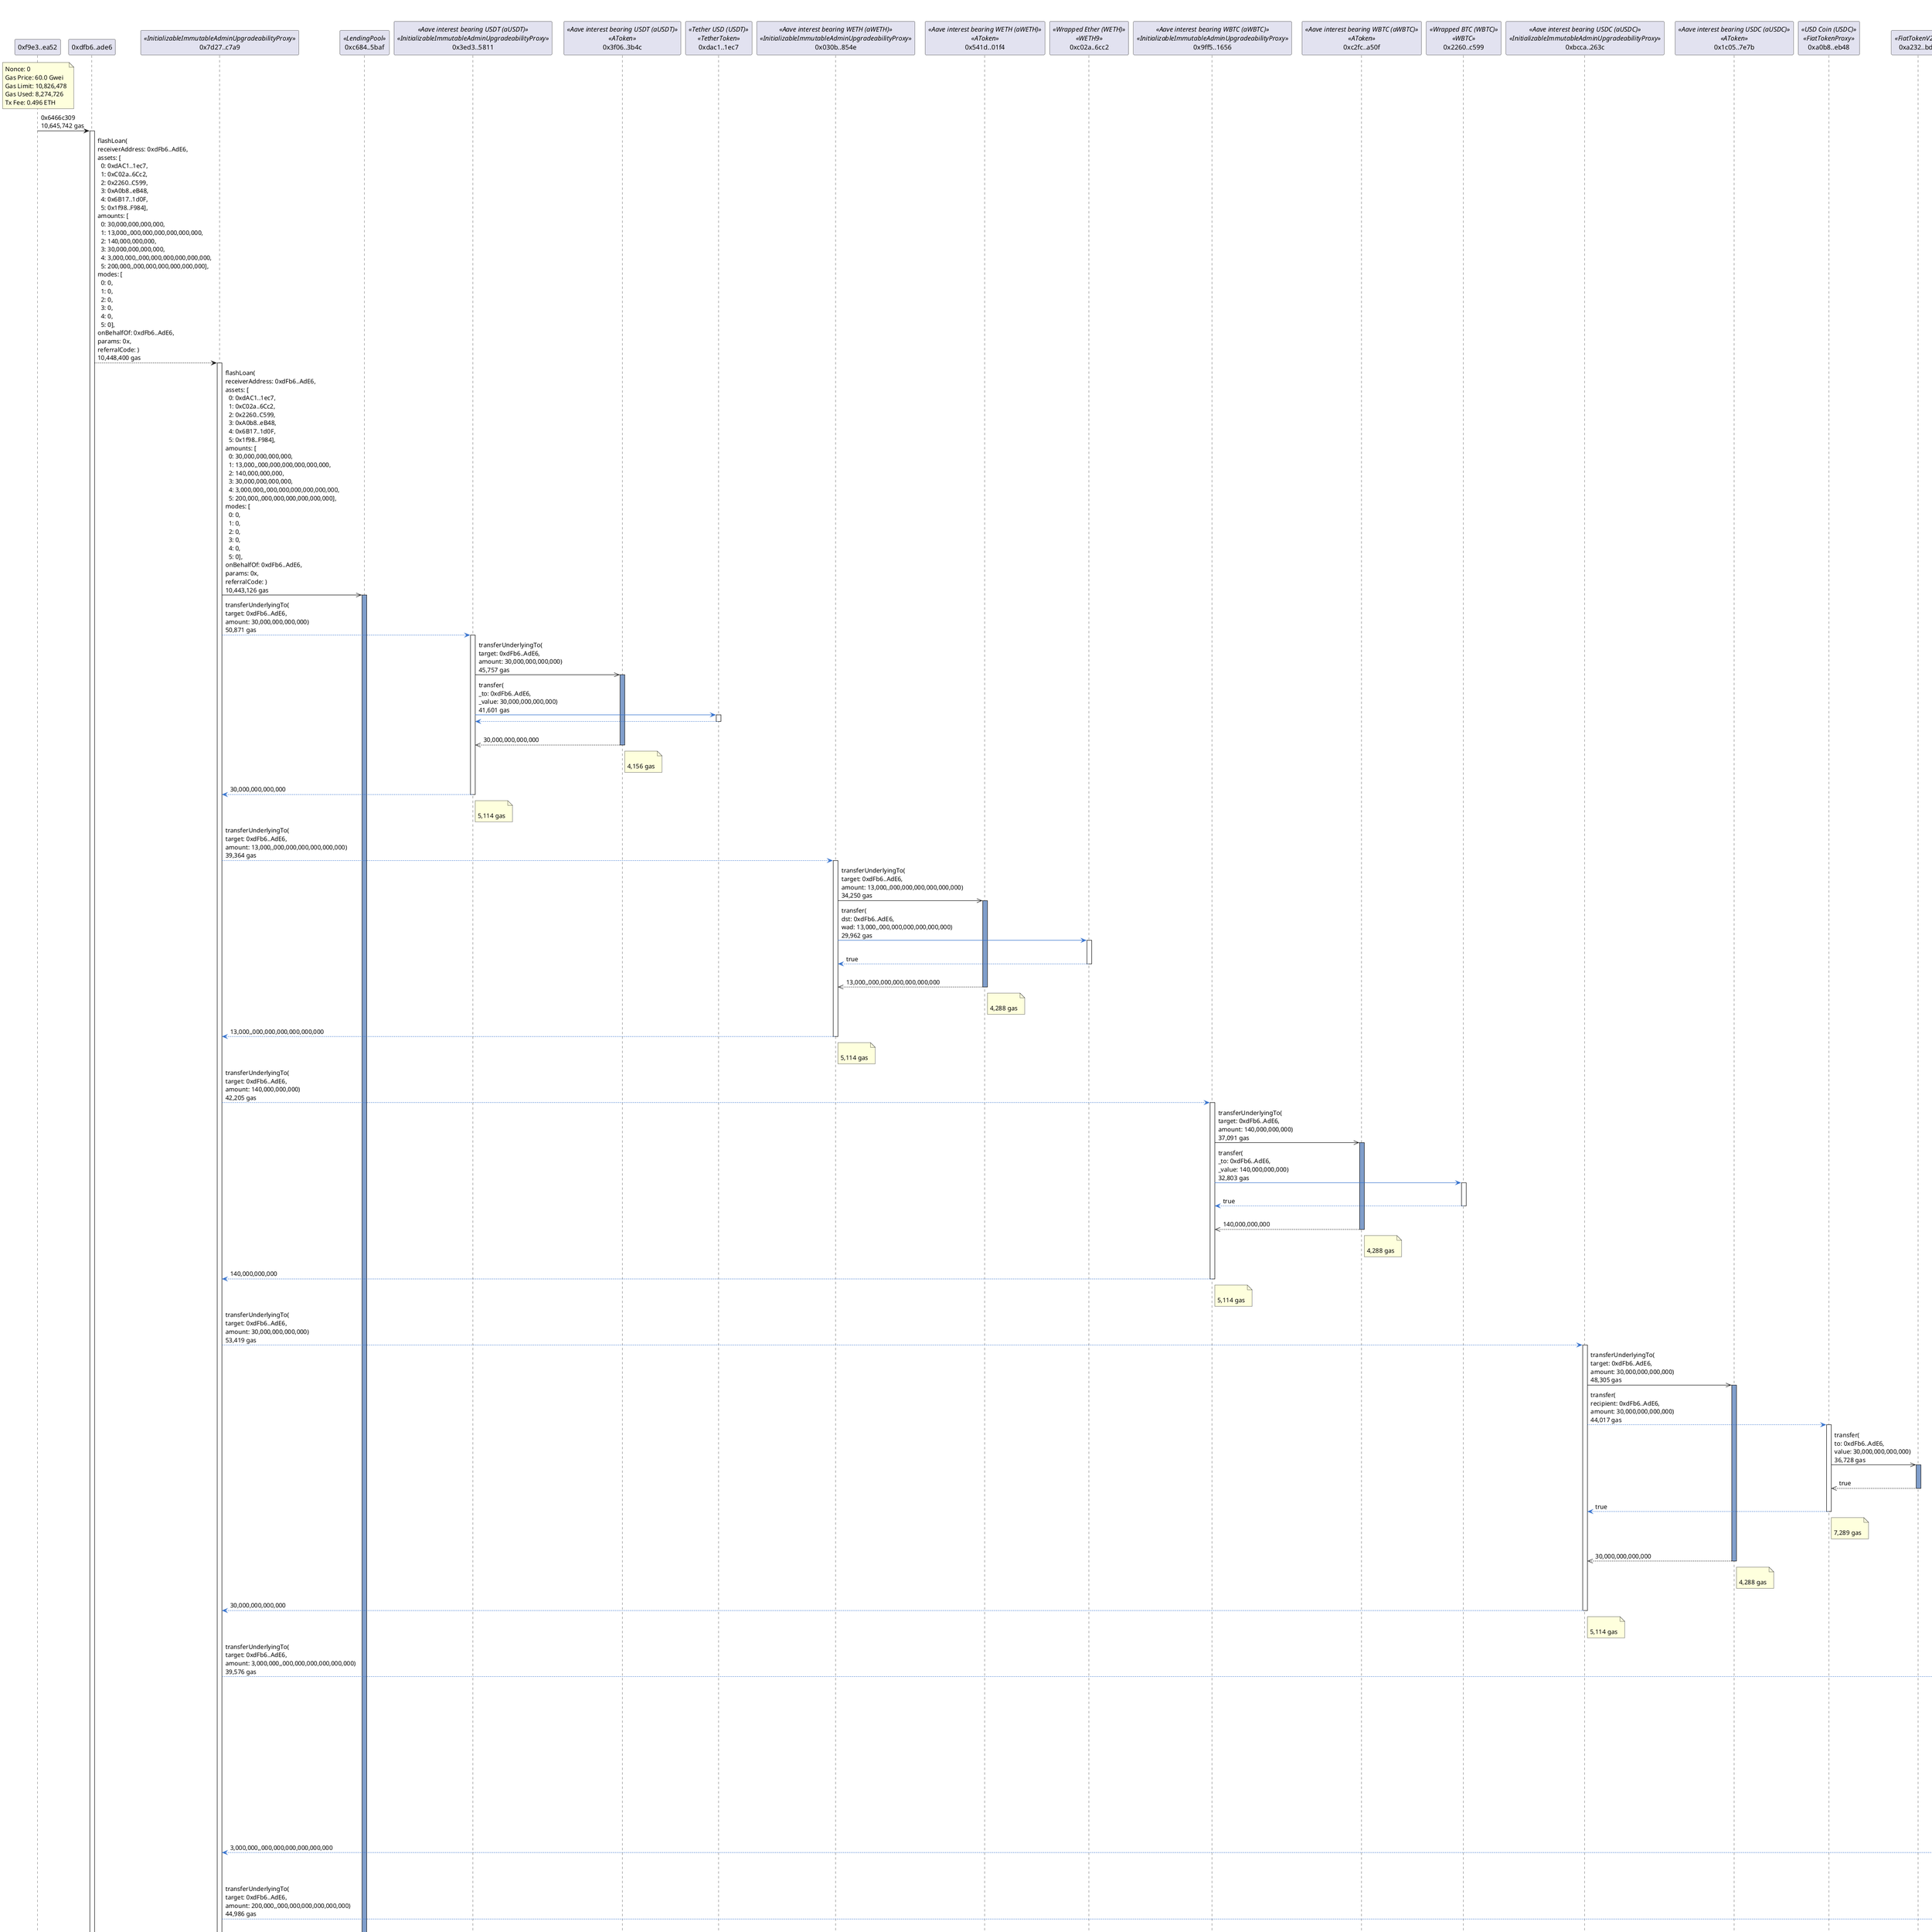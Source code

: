@startuml
title 0xcd7dae143a4c0223349c16237ce4cd7696b1638d116a72755231ede872ab70fc
caption  Tue, 03 Aug 2021 22:53:42 GMT
participant "0xf9e3..ea52" as f9e3ea52 
participant "0xdfb6..ade6" as dfb6ade6 
participant "0x7d27..c7a9" as 7d27c7a9 <<InitializableImmutableAdminUpgradeabilityProxy>>
participant "0xc684..5baf" as c6845baf <<LendingPool>>
participant "0x3ed3..5811" as 3ed35811 <<Aave interest bearing USDT (aUSDT)>><<InitializableImmutableAdminUpgradeabilityProxy>>
participant "0x3f06..3b4c" as 3f063b4c <<Aave interest bearing USDT (aUSDT)>><<AToken>>
participant "0xdac1..1ec7" as dac11ec7 <<Tether USD (USDT)>><<TetherToken>>
participant "0x030b..854e" as 030b854e <<Aave interest bearing WETH (aWETH)>><<InitializableImmutableAdminUpgradeabilityProxy>>
participant "0x541d..01f4" as 541d01f4 <<Aave interest bearing WETH (aWETH)>><<AToken>>
participant "0xc02a..6cc2" as c02a6cc2 <<Wrapped Ether (WETH)>><<WETH9>>
participant "0x9ff5..1656" as 9ff51656 <<Aave interest bearing WBTC (aWBTC)>><<InitializableImmutableAdminUpgradeabilityProxy>>
participant "0xc2fc..a50f" as c2fca50f <<Aave interest bearing WBTC (aWBTC)>><<AToken>>
participant "0x2260..c599" as 2260c599 <<Wrapped BTC (WBTC)>><<WBTC>>
participant "0xbcca..263c" as bcca263c <<Aave interest bearing USDC (aUSDC)>><<InitializableImmutableAdminUpgradeabilityProxy>>
participant "0x1c05..7e7b" as 1c057e7b <<Aave interest bearing USDC (aUSDC)>><<AToken>>
participant "0xa0b8..eb48" as a0b8eb48 <<USD Coin (USDC)>><<FiatTokenProxy>>
participant "0xa232..bdcf" as a232bdcf <<FiatTokenV2_1>>
participant "0x0281..68a3" as 028168a3 <<Aave interest bearing DAI (aDAI)>><<InitializableImmutableAdminUpgradeabilityProxy>>
participant "0x7b2a..7bd0" as 7b2a7bd0 <<Aave interest bearing DAI (aDAI)>><<AToken>>
participant "0x6b17..1d0f" as 6b171d0f <<Dai Stablecoin (DAI)>><<Dai>>
participant "0xb9d7..2bf1" as b9d72bf1 <<Aave interest bearing UNI (aUNI)>><<InitializableImmutableAdminUpgradeabilityProxy>>
participant "0x93b8..f126" as 93b8f126 <<Aave interest bearing UNI (aUNI)>><<DelegationAwareAToken>>
participant "0x1f98..f984" as 1f98f984 <<Uniswap (UNI)>><<Uni>>
participant "0xc4ff..bb48" as c4ffbb48 <<Popsicle LP V3 USDT/WETH (PLP)>><<SorbettoFragola>>
participant "0x7c6d..22e3" as 7c6d22e3 <<SorbettoStrategy>>
participant "0x4e68..fa36" as 4e68fa36 <<UniswapV3Pool>>
participant "0x576c..50cf" as 576c50cf 
participant "0xd282..0dc8" as d2820dc8 
participant "0xd63b..3546" as d63b3546 <<Popsicle LP V3 USDC/WETH (PLP)>><<SorbettoFragola>>
participant "0x8ad5..e6d8" as 8ad5e6d8 <<UniswapV3Pool>>
participant "0x0a81..cca0" as 0a81cca0 <<Popsicle LP V3 WBTC/WETH (PLP)>><<SorbettoFragola>>
participant "0x20a8..17c1" as 20a817c1 <<SorbettoStrategy>>
participant "0xcbcd..62ed" as cbcd62ed <<UniswapV3Pool>>
participant "0x98d1..faa3" as 98d1faa3 <<Popsicle LP V3 USDT/WETH (PLP)>><<SorbettoFragola>>
participant "0xd4ad..71bc" as d4ad71bc <<SorbettoStrategy>>
participant "0x11b8..97f6" as 11b897f6 <<UniswapV3Pool>>
participant "0xb53d..bec7" as b53dbec7 <<Popsicle LP V3 WBTC/USDC (PLP)>><<SorbettoFragola>>
participant "0x99ac..bc35" as 99acbc35 <<UniswapV3Pool_VerifiedByNG>>
participant "0x6f3f..f5aa" as 6f3ff5aa <<Popsicle LP V3 USDC/WETH (PLP)>><<SorbettoFragola>>
participant "0x88e6..5640" as 88e65640 
participant "0xdd90..4617" as dd904617 <<Popsicle LP V3 DAI/WETH (PLP)>><<SorbettoFragola>>
participant "0x6059..a270" as 6059a270 
participant "0xe22e..fd35" as e22efd35 <<Popsicle LP V3 UNI/WETH (PLP)>><<SorbettoFragola>>
participant "0x1d42..d801" as 1d42d801 <<UniswapV3Pool>>
participant "0x5318..75ec" as 531875ec <<Aave variable debt bearing USDT (variableDebtUSDT)>><<InitializableImmutableAdminUpgradeabilityProxy>>
participant "0x99e8..b00e" as 99e8b00e <<Aave variable debt bearing USDT (variableDebtUSDT)>><<VariableDebtToken>>
participant "0xe91d..4687" as e91d4687 <<Aave stable debt bearing USDT (stableDebtUSDT)>><<InitializableImmutableAdminUpgradeabilityProxy>>
participant "0x9d45..6279" as 9d456279 <<Aave stable debt bearing USDT (stableDebtUSDT)>><<StableDebtToken>>
participant "0xd784..f6b5" as d784f6b5 <<InitializableImmutableAdminUpgradeabilityProxy>>
participant "0x83d0..5a35" as 83d05a35 <<StakedTokenIncentivesController>>
participant "0x515e..bc3f" as 515ebc3f <<DefaultReserveInterestRateStrategy>>
participant "0xb53c..c8c5" as b53cc8c5 <<LendingPoolAddressesProvider>>
participant "0x8a32..5c7d" as 8a325c7d <<LendingRateOracle>>
participant "0xf63b..3ecf" as f63b3ecf <<Aave variable debt bearing WETH (variableDebtWETH)>><<InitializableImmutableAdminUpgradeabilityProxy>>
participant "0xddde..8d79" as ddde8d79 <<Aave variable debt bearing WETH (variableDebtWETH)>><<VariableDebtToken>>
participant "0x4e97..7121" as 4e977121 <<Aave stable debt bearing WETH (stableDebtWETH)>><<InitializableImmutableAdminUpgradeabilityProxy>>
participant "0xa558..9b92" as a5589b92 <<Aave stable debt bearing WETH (stableDebtWETH)>><<StableDebtToken>>
participant "0x4ce0..e3f4" as 4ce0e3f4 <<DefaultReserveInterestRateStrategy>>
participant "0x9c39..b4d2" as 9c39b4d2 <<Aave variable debt bearing WBTC (variableDebtWBTC)>><<InitializableImmutableAdminUpgradeabilityProxy>>
participant "0x52fd..6f80" as 52fd6f80 <<Aave variable debt bearing WBTC (WBTC)>><<VariableDebtToken>>
participant "0x51b0..717c" as 51b0717c <<Aave stable debt bearing WBTC (stableDebtWBTC)>><<InitializableImmutableAdminUpgradeabilityProxy>>
participant "0x6ac1..3433" as 6ac13433 <<Aave stable debt bearing WBTC (stableDebtWBTC)>><<StableDebtToken>>
participant "0xf41e..f35b" as f41ef35b <<DefaultReserveInterestRateStrategy>>
participant "0x619b..d25b" as 619bd25b <<Aave variable debt bearing USDC (variableDebtUSDC)>><<InitializableImmutableAdminUpgradeabilityProxy>>
participant "0x1f57..c2d2" as 1f57c2d2 <<Aave variable debt bearing USDC (variableDebtUSDC)>><<VariableDebtToken>>
participant "0xe492..fca6" as e492fca6 <<Aave stable debt bearing USDC (stableDebtUSDC)>><<InitializableImmutableAdminUpgradeabilityProxy>>
participant "0x3b2a..e703" as 3b2ae703 <<Aave stable debt bearing USDC (stableDebtUSDC)>><<StableDebtToken>>
participant "0x8cae..4e27" as 8cae4e27 <<DefaultReserveInterestRateStrategy>>
participant "0x6c3c..379d" as 6c3c379d <<Aave variable debt bearing DAI (variableDebtDAI)>><<InitializableImmutableAdminUpgradeabilityProxy>>
participant "0x3f87..3e08" as 3f873e08 <<Aave variable debt bearing DAI (variableDebtDAI)>><<VariableDebtToken>>
participant "0x778a..8e92" as 778a8e92 <<Aave stable debt bearing DAI (stableDebtDAI)>><<InitializableImmutableAdminUpgradeabilityProxy>>
participant "0xd23a..9f7c" as d23a9f7c <<Aave stable debt bearing DAI (stableDebtDAI)>><<StableDebtToken>>
participant "0xfffe..b62a" as fffeb62a <<DefaultReserveInterestRateStrategy>>
participant "0x5bdb..ab73" as 5bdbab73 <<Aave variable debt bearing UNI (variableDebtUNI)>><<InitializableImmutableAdminUpgradeabilityProxy>>
participant "0x1104..1c63" as 11041c63 <<Aave variable debt bearing UNI (variableDebtUNI)>><<VariableDebtToken>>
participant "0xd939..b6aa" as d939b6aa <<Aave stable debt bearing UNI (stableDebtUNI)>><<InitializableImmutableAdminUpgradeabilityProxy>>
participant "0xe475..8ffe" as e4758ffe <<Aave stable debt bearing UNI (stableDebtUNI)>><<StableDebtToken>>
participant "0x24ab..f4ee" as 24abf4ee <<DefaultReserveInterestRateStrategy>>
participant "0x99c8..89e3" as 99c889e3 

note over f9e3ea52
Nonce: 0
Gas Price: 60.0 Gwei
Gas Limit: 10,826,478
Gas Used: 8,274,726
Tx Fee: 0.496 ETH
end note

f9e3ea52 -> dfb6ade6: 0x6466c309\n10,645,742 gas
activate dfb6ade6
dfb6ade6 --> 7d27c7a9: flashLoan(\nreceiverAddress: 0xdFb6..AdE6,\nassets: [\n  0: 0xdAC1..1ec7,\n  1: 0xC02a..6Cc2,\n  2: 0x2260..C599,\n  3: 0xA0b8..eB48,\n  4: 0x6B17..1d0F,\n  5: 0x1f98..F984],\namounts: [\n  0: 30,000,000,000,000,\n  1: 13,000,,000,000,000,000,000,000,\n  2: 140,000,000,000,\n  3: 30,000,000,000,000,\n  4: 3,000,000,,000,000,000,000,000,000,\n  5: 200,000,,000,000,000,000,000,000],\nmodes: [\n  0: 0,\n  1: 0,\n  2: 0,\n  3: 0,\n  4: 0,\n  5: 0],\nonBehalfOf: 0xdFb6..AdE6,\nparams: 0x,\nreferralCode: )\n10,448,400 gas
activate 7d27c7a9
7d27c7a9 ->> c6845baf: flashLoan(\nreceiverAddress: 0xdFb6..AdE6,\nassets: [\n  0: 0xdAC1..1ec7,\n  1: 0xC02a..6Cc2,\n  2: 0x2260..C599,\n  3: 0xA0b8..eB48,\n  4: 0x6B17..1d0F,\n  5: 0x1f98..F984],\namounts: [\n  0: 30,000,000,000,000,\n  1: 13,000,,000,000,000,000,000,000,\n  2: 140,000,000,000,\n  3: 30,000,000,000,000,\n  4: 3,000,000,,000,000,000,000,000,000,\n  5: 200,000,,000,000,000,000,000,000],\nmodes: [\n  0: 0,\n  1: 0,\n  2: 0,\n  3: 0,\n  4: 0,\n  5: 0],\nonBehalfOf: 0xdFb6..AdE6,\nparams: 0x,\nreferralCode: )\n10,443,126 gas
activate c6845baf #809ECB
7d27c7a9 --[#3471CD]> 3ed35811: transferUnderlyingTo(\ntarget: 0xdFb6..AdE6,\namount: 30,000,000,000,000)\n50,871 gas
activate 3ed35811
3ed35811 ->> 3f063b4c: transferUnderlyingTo(\ntarget: 0xdFb6..AdE6,\namount: 30,000,000,000,000)\n45,757 gas
activate 3f063b4c #809ECB
3ed35811 -[#3471CD]> dac11ec7: transfer(\n_to: 0xdFb6..AdE6,\n_value: 30,000,000,000,000)\n41,601 gas
activate dac11ec7
return
return\n30,000,000,000,000
note right of 3f063b4c: \n4,156 gas
return\n30,000,000,000,000
note right of 3ed35811: \n5,114 gas
7d27c7a9 --[#3471CD]> 030b854e: transferUnderlyingTo(\ntarget: 0xdFb6..AdE6,\namount: 13,000,,000,000,000,000,000,000)\n39,364 gas
activate 030b854e
030b854e ->> 541d01f4: transferUnderlyingTo(\ntarget: 0xdFb6..AdE6,\namount: 13,000,,000,000,000,000,000,000)\n34,250 gas
activate 541d01f4 #809ECB
030b854e -[#3471CD]> c02a6cc2: transfer(\ndst: 0xdFb6..AdE6,\nwad: 13,000,,000,000,000,000,000,000)\n29,962 gas
activate c02a6cc2
return\ntrue
return\n13,000,,000,000,000,000,000,000
note right of 541d01f4: \n4,288 gas
return\n13,000,,000,000,000,000,000,000
note right of 030b854e: \n5,114 gas
7d27c7a9 --[#3471CD]> 9ff51656: transferUnderlyingTo(\ntarget: 0xdFb6..AdE6,\namount: 140,000,000,000)\n42,205 gas
activate 9ff51656
9ff51656 ->> c2fca50f: transferUnderlyingTo(\ntarget: 0xdFb6..AdE6,\namount: 140,000,000,000)\n37,091 gas
activate c2fca50f #809ECB
9ff51656 -[#3471CD]> 2260c599: transfer(\n_to: 0xdFb6..AdE6,\n_value: 140,000,000,000)\n32,803 gas
activate 2260c599
return\ntrue
return\n140,000,000,000
note right of c2fca50f: \n4,288 gas
return\n140,000,000,000
note right of 9ff51656: \n5,114 gas
7d27c7a9 --[#3471CD]> bcca263c: transferUnderlyingTo(\ntarget: 0xdFb6..AdE6,\namount: 30,000,000,000,000)\n53,419 gas
activate bcca263c
bcca263c ->> 1c057e7b: transferUnderlyingTo(\ntarget: 0xdFb6..AdE6,\namount: 30,000,000,000,000)\n48,305 gas
activate 1c057e7b #809ECB
bcca263c --[#3471CD]> a0b8eb48: transfer(\nrecipient: 0xdFb6..AdE6,\namount: 30,000,000,000,000)\n44,017 gas
activate a0b8eb48
a0b8eb48 ->> a232bdcf: transfer(\nto: 0xdFb6..AdE6,\nvalue: 30,000,000,000,000)\n36,728 gas
activate a232bdcf #809ECB
return\ntrue
return\ntrue
note right of a0b8eb48: \n7,289 gas
return\n30,000,000,000,000
note right of 1c057e7b: \n4,288 gas
return\n30,000,000,000,000
note right of bcca263c: \n5,114 gas
7d27c7a9 --[#3471CD]> 028168a3: transferUnderlyingTo(\ntarget: 0xdFb6..AdE6,\namount: 3,000,000,,000,000,000,000,000,000)\n39,576 gas
activate 028168a3
028168a3 ->> 7b2a7bd0: transferUnderlyingTo(\ntarget: 0xdFb6..AdE6,\namount: 3,000,000,,000,000,000,000,000,000)\n34,462 gas
activate 7b2a7bd0 #809ECB
028168a3 -[#3471CD]> 6b171d0f: transfer(\ndst: 0xdFb6..AdE6,\nwad: 3,000,000,,000,000,000,000,000,000)\n30,174 gas
activate 6b171d0f
return\ntrue
return\n3,000,000,,000,000,000,000,000,000
note right of 7b2a7bd0: \n4,288 gas
return\n3,000,000,,000,000,000,000,000,000
note right of 028168a3: \n5,114 gas
7d27c7a9 --[#3471CD]> b9d72bf1: transferUnderlyingTo(\ntarget: 0xdFb6..AdE6,\namount: 200,000,,000,000,000,000,000,000)\n44,986 gas
activate b9d72bf1
b9d72bf1 ->> 93b8f126: transferUnderlyingTo(\ntarget: 0xdFb6..AdE6,\namount: 200,000,,000,000,000,000,000,000)\n39,872 gas
activate 93b8f126 #809ECB
b9d72bf1 -[#3471CD]> 1f98f984: transfer(\ndst: 0xdFb6..AdE6,\nrawAmount: 200,000,,000,000,000,000,000,000)\n35,562 gas
activate 1f98f984
return\ntrue
return\n200,000,,000,000,000,000,000,000
note right of 93b8f126: \n4,310 gas
return\n200,000,,000,000,000,000,000,000
note right of b9d72bf1: \n5,114 gas
7d27c7a9 -[#3471CD]> dfb6ade6: 0x920f5c84\n9,316,890 gas
activate dfb6ade6
dfb6ade6 -> c4ffbb48: pool()\n2,439 gas
activate c4ffbb48
return\n0x4e68..Fa36
dfb6ade6 -> c4ffbb48: tickLower()\n2,479 gas
activate c4ffbb48
return\n-200820
dfb6ade6 -> c4ffbb48: tickUpper()\n457 gas
activate c4ffbb48
return\n-196800
dfb6ade6 -> c4ffbb48: token0()\n343 gas
activate c4ffbb48
return\n0xC02a..6Cc2
dfb6ade6 -> c4ffbb48: token1()\n364 gas
activate c4ffbb48
return\n0xdAC1..1ec7
dfb6ade6 -> c02a6cc2: balanceOf(\n0xdFb6..AdE6)\n534 gas
activate c02a6cc2
return\n13,000,,000,000,000,000,000,000
dfb6ade6 -> dac11ec7: balanceOf(\nwho: 0xdFb6..AdE6)\n1,031 gas
activate dac11ec7
return\n30,000,000,000,000
dfb6ade6 -> c02a6cc2: allowance(\n0xdFb6..AdE6,\n0xc4ff..BB48)\n2,717 gas
activate c02a6cc2
return\n0
dfb6ade6 -> c02a6cc2: approve(\nguy: 0xc4ff..BB48,\nwad: 13,000,,000,000,000,000,000,000)\n22,320 gas
activate c02a6cc2
return\ntrue
dfb6ade6 -> dac11ec7: allowance(\n_owner: 0xdFb6..AdE6,\n_spender: 0xc4ff..BB48)\n3,356 gas
activate dac11ec7
return\nremaining: 0
dfb6ade6 -> dac11ec7: approve(\n_spender: 0xc4ff..BB48,\n_value: 30,000,000,000,000)\n22,953 gas
activate dac11ec7
return
dfb6ade6 -> c4ffbb48: deposit(\namount0Desired: 13,000,,000,000,000,000,000,000,\namount1Desired: 30,000,000,000,000)\n344,188 gas
activate c4ffbb48
c4ffbb48 -> 7c6d22e3: maxTwapDeviation()\n2,403 gas
activate 7c6d22e3
return\n40
c4ffbb48 -> 7c6d22e3: twapDuration()\n398 gas
activate 7c6d22e3
return\n150
c4ffbb48 -> 4e68fa36: slot0()\n2,696 gas
activate 4e68fa36
return\nsqrtPriceX96: 3,971,461,,645,463,204,669,051,653,\ntick: -198029,\nobservationIndex: 8,\nobservationCardinality: 10,\nobservationCardinalityNext: 10,\nfeeProtocol: ,\nunlocked: true
c4ffbb48 -> 4e68fa36: observe(\nsecondsAgos: [\n  0: 150,\n  1: ])\n9,359 gas
activate 4e68fa36
return\ntickCumulatives: [\n  0: -1546418566144,\n  1: -1546448270494],\nsecondsPerLiquidityCumulativeX128s: [\n  0: 850,310,585,,722,533,678,344,525,539,\n  1: 850,313,915,,242,653,030,794,374,167]
c4ffbb48 -> 4e68fa36: positions(\n0xc2cef05607a5fe7ef9f47f4515e44f85cd71119f4cd0d85203451f54e2f42fea)\n9,013 gas
activate 4e68fa36
return\nliquidity: 674,352,325,421,891,217,\nfeeGrowthInside0LastX128: 288,300,097,049,228,941,768,945,,329,956,986,003,048,898,\nfeeGrowthInside1LastX128: 729,438,166,892,046,,065,048,136,676,804,096,\ntokensOwed0: 0,\ntokensOwed1: 0
c4ffbb48 -> 4e68fa36: burn(\ntickLower: -200820,\ntickUpper: -196800,\namount: 0)\n48,764 gas
activate 4e68fa36
return\namount0: 0,\namount1: 0
c4ffbb48 -> 4e68fa36: collect(\nrecipient: 0xc4ff..BB48,\ntickLower: -200820,\ntickUpper: -196800,\namount0Requested: 340,282,366,920,938,463,463,,374,607,431,768,211,455,\namount1Requested: 340,282,366,920,938,463,463,,374,607,431,768,211,455)\n56,706 gas
activate 4e68fa36
4e68fa36 -> c02a6cc2: transfer(\ndst: 0xc4ff..BB48,\nwad: 310,842,000,818,367,370)\n12,862 gas
activate c02a6cc2
return\ntrue
4e68fa36 -> dac11ec7: transfer(\n_to: 0xc4ff..BB48,\n_value: 1,361,897,484)\n33,601 gas
activate dac11ec7
return
return\namount0: 310,842,000,818,367,370,\namount1: 1,361,897,484
note right of 4e68fa36: \n10,243 gas
c4ffbb48 -> 7c6d22e3: protocolFee()\n2,380 gas
activate 7c6d22e3
return\n100,000
c4ffbb48 -> 7c6d22e3: protocolFee()\n380 gas
activate 7c6d22e3
return\n100,000
c4ffbb48 -> 4e68fa36: positions(\n0xc2cef05607a5fe7ef9f47f4515e44f85cd71119f4cd0d85203451f54e2f42fea)\n1,013 gas
activate 4e68fa36
return\nliquidity: 674,352,325,421,891,217,\nfeeGrowthInside0LastX128: 288,456,949,851,227,866,470,867,,747,604,976,205,984,401,\nfeeGrowthInside1LastX128: 730,125,388,811,757,,853,836,977,482,428,420,\ntokensOwed0: 0,\ntokensOwed1: 0
c4ffbb48 -> 4e68fa36: slot0()\n696 gas
activate 4e68fa36
return\nsqrtPriceX96: 3,971,461,,645,463,204,669,051,653,\ntick: -198029,\nobservationIndex: 8,\nobservationCardinality: 10,\nobservationCardinalityNext: 10,\nfeeProtocol: ,\nunlocked: true
c4ffbb48 -> 4e68fa36: mint(\nrecipient: 0xc4ff..BB48,\ntickLower: -200820,\ntickUpper: -196800,\namount: 4,,594,999,273,548,660,445,\ndata: 0x0..0dfb6fab7f4bc9512d5620e679e90d1c91c4eade6)\n64,650 gas
activate 4e68fa36
4e68fa36 -> c02a6cc2: balanceOf(\n0x4e68..Fa36)\n534 gas
activate c02a6cc2
return\n27,472,,664,342,396,866,108,846
4e68fa36 -> dac11ec7: balanceOf(\nwho: 0x4e68..Fa36)\n1,031 gas
activate dac11ec7
return\n67,637,796,462,602
4e68fa36 -> c4ffbb48: uniswapV3MintCallback(\namount0: 5,462,,934,805,684,430,122,507,\namount1: 30,000,000,000,000,\ndata: 0x0..0dfb6fab7f4bc9512d5620e679e90d1c91c4eade6)\n15,129 gas
activate c4ffbb48
c4ffbb48 -> c02a6cc2: transferFrom(\nsrc: 0xdFb6..AdE6,\ndst: 0x4e68..Fa36,\nwad: 5,462,,934,805,684,430,122,507)\n4,148 gas
activate c02a6cc2
return\ntrue
c4ffbb48 -> dac11ec7: transferFrom(\n_from: 0xdFb6..AdE6,\n_to: 0x4e68..Fa36,\n_value: 30,000,000,000,000)\n7,324 gas
activate dac11ec7
return
return
note right of c4ffbb48: \n3,657 gas
4e68fa36 -> c02a6cc2: balanceOf(\n0x4e68..Fa36)\n534 gas
activate c02a6cc2
return\n32,935,,599,148,081,296,231,353
4e68fa36 -> dac11ec7: balanceOf(\nwho: 0x4e68..Fa36)\n1,031 gas
activate dac11ec7
return\n97,637,796,462,602
return\namount0: 5,462,,934,805,684,430,122,507,\namount1: 30,000,000,000,000
note right of 4e68fa36: \n46,391 gas
return\nshares: 10,,520,294,087,322,201,216,\namount0: 5,462,,934,805,684,430,122,507,\namount1: 30,000,000,000,000
note right of c4ffbb48: \n145,730 gas
dfb6ade6 -> c4ffbb48: balanceOf(\naccount: 0xdFb6..AdE6)\n645 gas
activate c4ffbb48
return\n10,,520,294,087,322,201,216
dfb6ade6 -> c4ffbb48: transfer(\nrecipient: 0x576C..50cF,\namount: 10,,520,294,087,322,201,216)\n25,459 gas
activate c4ffbb48
return\ntrue
dfb6ade6 -> 576c50cf: 0x9c81744a\n125,548 gas
activate 576c50cf
576c50cf -> c4ffbb48: collectFees(\namount0: 0,\namount1: 0)\n124,885 gas
activate c4ffbb48
c4ffbb48 -> 4e68fa36: positions(\n0xc2cef05607a5fe7ef9f47f4515e44f85cd71119f4cd0d85203451f54e2f42fea)\n1,013 gas
activate 4e68fa36
return\nliquidity: 5,,269,351,598,970,551,662,\nfeeGrowthInside0LastX128: 288,456,949,851,227,866,470,867,,747,604,976,205,984,401,\nfeeGrowthInside1LastX128: 730,125,388,811,757,,853,836,977,482,428,420,\ntokensOwed0: 0,\ntokensOwed1: 0
c4ffbb48 -> 4e68fa36: burn(\ntickLower: -200820,\ntickUpper: -196800,\namount: 0)\n8,154 gas
activate 4e68fa36
return\namount0: 0,\namount1: 0
c4ffbb48 -> 4e68fa36: collect(\nrecipient: 0xc4ff..BB48,\ntickLower: -200820,\ntickUpper: -196800,\namount0Requested: 340,282,366,920,938,463,463,,374,607,431,768,211,455,\namount1Requested: 340,282,366,920,938,463,463,,374,607,431,768,211,455)\n4,985 gas
activate 4e68fa36
return\namount0: 0,\namount1: 0
c4ffbb48 -> 7c6d22e3: protocolFee()\n380 gas
activate 7c6d22e3
return\n100,000
c4ffbb48 -> 7c6d22e3: protocolFee()\n380 gas
activate 7c6d22e3
return\n100,000
c4ffbb48 -> c02a6cc2: balanceOf(\n0xc4ff..BB48)\n534 gas
activate c02a6cc2
return\n10,,448,444,544,057,658,569
c4ffbb48 -> dac11ec7: balanceOf(\nwho: 0xc4ff..BB48)\n1,031 gas
activate dac11ec7
return\n1,361,897,484
return
note right of c4ffbb48: \n108,408 gas
return
note right of 576c50cf: \n663 gas
dfb6ade6 -> 576c50cf: 0xa64b6e5f\n28,533 gas
activate 576c50cf
576c50cf -> c4ffbb48: balanceOf(\naccount: 0x576C..50cF)\n645 gas
activate c4ffbb48
return\n10,,520,294,087,322,201,216
576c50cf -> c4ffbb48: transfer(\nrecipient: 0xd282..0dc8,\namount: 10,,520,294,087,322,201,216)\n25,459 gas
activate c4ffbb48
return\ntrue
return
note right of 576c50cf: \n2,429 gas
dfb6ade6 -> d2820dc8: 0x9c81744a\n125,548 gas
activate d2820dc8
d2820dc8 -> c4ffbb48: collectFees(\namount0: 0,\namount1: 0)\n124,885 gas
activate c4ffbb48
c4ffbb48 -> 4e68fa36: positions(\n0xc2cef05607a5fe7ef9f47f4515e44f85cd71119f4cd0d85203451f54e2f42fea)\n1,013 gas
activate 4e68fa36
return\nliquidity: 5,,269,351,598,970,551,662,\nfeeGrowthInside0LastX128: 288,456,949,851,227,866,470,867,,747,604,976,205,984,401,\nfeeGrowthInside1LastX128: 730,125,388,811,757,,853,836,977,482,428,420,\ntokensOwed0: 0,\ntokensOwed1: 0
c4ffbb48 -> 4e68fa36: burn(\ntickLower: -200820,\ntickUpper: -196800,\namount: 0)\n8,154 gas
activate 4e68fa36
return\namount0: 0,\namount1: 0
c4ffbb48 -> 4e68fa36: collect(\nrecipient: 0xc4ff..BB48,\ntickLower: -200820,\ntickUpper: -196800,\namount0Requested: 340,282,366,920,938,463,463,,374,607,431,768,211,455,\namount1Requested: 340,282,366,920,938,463,463,,374,607,431,768,211,455)\n4,985 gas
activate 4e68fa36
return\namount0: 0,\namount1: 0
c4ffbb48 -> 7c6d22e3: protocolFee()\n380 gas
activate 7c6d22e3
return\n100,000
c4ffbb48 -> 7c6d22e3: protocolFee()\n380 gas
activate 7c6d22e3
return\n100,000
c4ffbb48 -> c02a6cc2: balanceOf(\n0xc4ff..BB48)\n534 gas
activate c02a6cc2
return\n10,,448,444,544,057,658,569
c4ffbb48 -> dac11ec7: balanceOf(\nwho: 0xc4ff..BB48)\n1,031 gas
activate dac11ec7
return\n1,361,897,484
return
note right of c4ffbb48: \n108,408 gas
return
note right of d2820dc8: \n663 gas
dfb6ade6 -> d2820dc8: 0xa64b6e5f\n26,533 gas
activate d2820dc8
d2820dc8 -> c4ffbb48: balanceOf(\naccount: 0xd282..0dc8)\n645 gas
activate c4ffbb48
return\n10,,520,294,087,322,201,216
d2820dc8 -> c4ffbb48: transfer(\nrecipient: 0xdFb6..AdE6,\namount: 10,,520,294,087,322,201,216)\n23,459 gas
activate c4ffbb48
return\ntrue
return
note right of d2820dc8: \n2,429 gas
dfb6ade6 -> c4ffbb48: balanceOf(\naccount: 0xdFb6..AdE6)\n645 gas
activate c4ffbb48
return\n10,,520,294,087,322,201,216
dfb6ade6 -> c4ffbb48: withdraw(\nshares: 10,,520,294,087,322,201,216)\n138,303 gas
activate c4ffbb48
c4ffbb48 -> 7c6d22e3: maxTwapDeviation()\n403 gas
activate 7c6d22e3
return\n40
c4ffbb48 -> 7c6d22e3: twapDuration()\n398 gas
activate 7c6d22e3
return\n150
c4ffbb48 -> 4e68fa36: slot0()\n696 gas
activate 4e68fa36
return\nsqrtPriceX96: 3,971,461,,645,463,204,669,051,653,\ntick: -198029,\nobservationIndex: 9,\nobservationCardinality: 10,\nobservationCardinalityNext: 10,\nfeeProtocol: ,\nunlocked: true
c4ffbb48 -> 4e68fa36: observe(\nsecondsAgos: [\n  0: 150,\n  1: ])\n17,367 gas
activate 4e68fa36
return\ntickCumulatives: [\n  0: -1546418566144,\n  1: -1546448270494],\nsecondsPerLiquidityCumulativeX128s: [\n  0: 850,310,585,,722,533,678,344,525,539,\n  1: 850,313,915,,242,653,030,794,374,167]
c4ffbb48 -> 4e68fa36: positions(\n0xc2cef05607a5fe7ef9f47f4515e44f85cd71119f4cd0d85203451f54e2f42fea)\n1,013 gas
activate 4e68fa36
return\nliquidity: 5,,269,351,598,970,551,662,\nfeeGrowthInside0LastX128: 288,456,949,851,227,866,470,867,,747,604,976,205,984,401,\nfeeGrowthInside1LastX128: 730,125,388,811,757,,853,836,977,482,428,420,\ntokensOwed0: 0,\ntokensOwed1: 0
c4ffbb48 -> 4e68fa36: burn(\ntickLower: -200820,\ntickUpper: -196800,\namount: 0)\n8,154 gas
activate 4e68fa36
return\namount0: 0,\namount1: 0
c4ffbb48 -> 4e68fa36: collect(\nrecipient: 0xc4ff..BB48,\ntickLower: -200820,\ntickUpper: -196800,\namount0Requested: 340,282,366,920,938,463,463,,374,607,431,768,211,455,\namount1Requested: 340,282,366,920,938,463,463,,374,607,431,768,211,455)\n4,985 gas
activate 4e68fa36
return\namount0: 0,\namount1: 0
c4ffbb48 -> 7c6d22e3: protocolFee()\n380 gas
activate 7c6d22e3
return\n100,000
c4ffbb48 -> 7c6d22e3: protocolFee()\n380 gas
activate 7c6d22e3
return\n100,000
c4ffbb48 -> 4e68fa36: positions(\n0xc2cef05607a5fe7ef9f47f4515e44f85cd71119f4cd0d85203451f54e2f42fea)\n1,013 gas
activate 4e68fa36
return\nliquidity: 5,,269,351,598,970,551,662,\nfeeGrowthInside0LastX128: 288,456,949,851,227,866,470,867,,747,604,976,205,984,401,\nfeeGrowthInside1LastX128: 730,125,388,811,757,,853,836,977,482,428,420,\ntokensOwed0: 0,\ntokensOwed1: 0
c4ffbb48 -> 4e68fa36: burn(\ntickLower: -200820,\ntickUpper: -196800,\namount: 4,,594,999,273,548,660,444)\n37,235 gas
activate 4e68fa36
return\namount0: 5,462,,934,805,684,430,121,318,\namount1: 29,999,999,999,999
c4ffbb48 -> 4e68fa36: collect(\nrecipient: 0xdFb6..AdE6,\ntickLower: -200820,\ntickUpper: -196800,\namount0Requested: 5,462,,934,805,684,430,121,318,\namount1Requested: 29,999,999,999,999)\n35,261 gas
activate 4e68fa36
4e68fa36 -> c02a6cc2: transfer(\ndst: 0xdFb6..AdE6,\nwad: 5,462,,934,805,684,430,121,318)\n3,262 gas
activate c02a6cc2
return\ntrue
4e68fa36 -> dac11ec7: transfer(\n_to: 0xdFb6..AdE6,\n_value: 29,999,999,999,999)\n24,801 gas
activate dac11ec7
return
return\namount0: 5,462,,934,805,684,430,121,318,\namount1: 29,999,999,999,999
note right of 4e68fa36: \n7,198 gas
return\namount0: 5,462,,934,805,684,430,121,318,\namount1: 29,999,999,999,999
note right of c4ffbb48: \n31,018 gas
dfb6ade6 -> c4ffbb48: userInfo(\n0x576C..50cF)\n1,022 gas
activate c4ffbb48
return\ntoken0Rewards: 957,,182,808,388,617,756,829,\ntoken1Rewards: 2,153,268,895,539,\ntoken0PerSharePaid: 90,,984,415,496,720,749,373,\ntoken1PerSharePaid: 204,677,633,312
dfb6ade6 -> c4ffbb48: position()\n3,168 gas
activate c4ffbb48
c4ffbb48 -> 4e68fa36: positions(\n0xc2cef05607a5fe7ef9f47f4515e44f85cd71119f4cd0d85203451f54e2f42fea)\n1,013 gas
activate 4e68fa36
return\nliquidity: 674,352,325,421,891,218,\nfeeGrowthInside0LastX128: 288,456,949,851,227,866,470,867,,747,604,976,205,984,401,\nfeeGrowthInside1LastX128: 730,125,388,811,757,,853,836,977,482,428,420,\ntokensOwed0: 0,\ntokensOwed1: 0
return\nliquidity: 674,352,325,421,891,218,\nfeeGrowthInside0LastX128: 288,456,949,851,227,866,470,867,,747,604,976,205,984,401,\nfeeGrowthInside1LastX128: 730,125,388,811,757,,853,836,977,482,428,420,\ntokensOwed0: 0,\ntokensOwed1: 0
note right of c4ffbb48: \n2,155 gas
dfb6ade6 -> 4e68fa36: slot0()\n696 gas
activate 4e68fa36
return\nsqrtPriceX96: 3,971,461,,645,463,204,669,051,653,\ntick: -198029,\nobservationIndex: 9,\nobservationCardinality: 10,\nobservationCardinalityNext: 10,\nfeeProtocol: ,\nunlocked: true
dfb6ade6 -> 576c50cf: 0x9c81744a\n143,905 gas
activate 576c50cf
576c50cf -> c4ffbb48: collectFees(\namount0: 957,,182,808,388,617,756,829,\namount1: 2,153,268,895,539)\n143,242 gas
activate c4ffbb48
c4ffbb48 -> 4e68fa36: positions(\n0xc2cef05607a5fe7ef9f47f4515e44f85cd71119f4cd0d85203451f54e2f42fea)\n1,013 gas
activate 4e68fa36
return\nliquidity: 674,352,325,421,891,218,\nfeeGrowthInside0LastX128: 288,456,949,851,227,866,470,867,,747,604,976,205,984,401,\nfeeGrowthInside1LastX128: 730,125,388,811,757,,853,836,977,482,428,420,\ntokensOwed0: 0,\ntokensOwed1: 0
c4ffbb48 -> 4e68fa36: burn(\ntickLower: -200820,\ntickUpper: -196800,\namount: 0)\n8,154 gas
activate 4e68fa36
return\namount0: 0,\namount1: 0
c4ffbb48 -> 4e68fa36: collect(\nrecipient: 0xc4ff..BB48,\ntickLower: -200820,\ntickUpper: -196800,\namount0Requested: 340,282,366,920,938,463,463,,374,607,431,768,211,455,\namount1Requested: 340,282,366,920,938,463,463,,374,607,431,768,211,455)\n4,985 gas
activate 4e68fa36
return\namount0: 0,\namount1: 0
c4ffbb48 -> 7c6d22e3: protocolFee()\n380 gas
activate 7c6d22e3
return\n100,000
c4ffbb48 -> 7c6d22e3: protocolFee()\n380 gas
activate 7c6d22e3
return\n100,000
c4ffbb48 -> c02a6cc2: balanceOf(\n0xc4ff..BB48)\n534 gas
activate c02a6cc2
return\n10,,448,444,544,057,658,569
c4ffbb48 -> dac11ec7: balanceOf(\nwho: 0xc4ff..BB48)\n1,031 gas
activate dac11ec7
return\n1,361,897,484
c4ffbb48 -> 4e68fa36: slot0()\n696 gas
activate 4e68fa36
return\nsqrtPriceX96: 3,971,461,,645,463,204,669,051,653,\ntick: -198029,\nobservationIndex: 9,\nobservationCardinality: 10,\nobservationCardinalityNext: 10,\nfeeProtocol: ,\nunlocked: true
c4ffbb48 -> 4e68fa36: positions(\n0xc2cef05607a5fe7ef9f47f4515e44f85cd71119f4cd0d85203451f54e2f42fea)\n1,013 gas
activate 4e68fa36
return\nliquidity: 674,352,325,421,891,218,\nfeeGrowthInside0LastX128: 288,456,949,851,227,866,470,867,,747,604,976,205,984,401,\nfeeGrowthInside1LastX128: 730,125,388,811,757,,853,836,977,482,428,420,\ntokensOwed0: 0,\ntokensOwed1: 0
c4ffbb48 -> 4e68fa36: burn(\ntickLower: -200820,\ntickUpper: -196800,\namount: 329,808,967,025,221,047)\n37,235 gas
activate 4e68fa36
return\namount0: 392,,105,586,514,589,147,486,\namount1: 2,153,268,895,538
c4ffbb48 -> 4e68fa36: collect(\nrecipient: 0x576C..50cF,\ntickLower: -200820,\ntickUpper: -196800,\namount0Requested: 392,,105,586,514,589,147,486,\namount1Requested: 2,153,268,895,538)\n59,161 gas
activate 4e68fa36
4e68fa36 -> c02a6cc2: transfer(\ndst: 0x576C..50cF,\nwad: 392,,105,586,514,589,147,486)\n25,162 gas
activate c02a6cc2
return\ntrue
4e68fa36 -> dac11ec7: transfer(\n_to: 0x576C..50cF,\n_value: 2,153,268,895,538)\n26,801 gas
activate dac11ec7
return
return\namount0: 392,,105,586,514,589,147,486,\namount1: 2,153,268,895,538
note right of 4e68fa36: \n7,198 gas
return
note right of c4ffbb48: \n28,660 gas
return
note right of 576c50cf: \n663 gas
dfb6ade6 -> c4ffbb48: userInfo(\n0xd282..0dc8)\n1,022 gas
activate c4ffbb48
return\ntoken0Rewards: 957,,182,808,388,617,756,829,\ntoken1Rewards: 2,153,268,895,539,\ntoken0PerSharePaid: 90,,984,415,496,720,749,373,\ntoken1PerSharePaid: 204,677,633,312
dfb6ade6 -> c4ffbb48: position()\n3,168 gas
activate c4ffbb48
c4ffbb48 -> 4e68fa36: positions(\n0xc2cef05607a5fe7ef9f47f4515e44f85cd71119f4cd0d85203451f54e2f42fea)\n1,013 gas
activate 4e68fa36
return\nliquidity: 344,543,358,396,670,171,\nfeeGrowthInside0LastX128: 288,456,949,851,227,866,470,867,,747,604,976,205,984,401,\nfeeGrowthInside1LastX128: 730,125,388,811,757,,853,836,977,482,428,420,\ntokensOwed0: 0,\ntokensOwed1: 0
return\nliquidity: 344,543,358,396,670,171,\nfeeGrowthInside0LastX128: 288,456,949,851,227,866,470,867,,747,604,976,205,984,401,\nfeeGrowthInside1LastX128: 730,125,388,811,757,,853,836,977,482,428,420,\ntokensOwed0: 0,\ntokensOwed1: 0
note right of c4ffbb48: \n2,155 gas
dfb6ade6 -> 4e68fa36: slot0()\n696 gas
activate 4e68fa36
return\nsqrtPriceX96: 3,971,461,,645,463,204,669,051,653,\ntick: -198029,\nobservationIndex: 9,\nobservationCardinality: 10,\nobservationCardinalityNext: 10,\nfeeProtocol: ,\nunlocked: true
dfb6ade6 -> d2820dc8: 0x9c81744a\n143,905 gas
activate d2820dc8
d2820dc8 -> c4ffbb48: collectFees(\namount0: 957,,182,808,388,617,756,829,\namount1: 2,153,268,895,539)\n143,242 gas
activate c4ffbb48
c4ffbb48 -> 4e68fa36: positions(\n0xc2cef05607a5fe7ef9f47f4515e44f85cd71119f4cd0d85203451f54e2f42fea)\n1,013 gas
activate 4e68fa36
return\nliquidity: 344,543,358,396,670,171,\nfeeGrowthInside0LastX128: 288,456,949,851,227,866,470,867,,747,604,976,205,984,401,\nfeeGrowthInside1LastX128: 730,125,388,811,757,,853,836,977,482,428,420,\ntokensOwed0: 0,\ntokensOwed1: 0
c4ffbb48 -> 4e68fa36: burn(\ntickLower: -200820,\ntickUpper: -196800,\namount: 0)\n8,154 gas
activate 4e68fa36
return\namount0: 0,\namount1: 0
c4ffbb48 -> 4e68fa36: collect(\nrecipient: 0xc4ff..BB48,\ntickLower: -200820,\ntickUpper: -196800,\namount0Requested: 340,282,366,920,938,463,463,,374,607,431,768,211,455,\namount1Requested: 340,282,366,920,938,463,463,,374,607,431,768,211,455)\n4,985 gas
activate 4e68fa36
return\namount0: 0,\namount1: 0
c4ffbb48 -> 7c6d22e3: protocolFee()\n380 gas
activate 7c6d22e3
return\n100,000
c4ffbb48 -> 7c6d22e3: protocolFee()\n380 gas
activate 7c6d22e3
return\n100,000
c4ffbb48 -> c02a6cc2: balanceOf(\n0xc4ff..BB48)\n534 gas
activate c02a6cc2
return\n10,,448,444,544,057,658,569
c4ffbb48 -> dac11ec7: balanceOf(\nwho: 0xc4ff..BB48)\n1,031 gas
activate dac11ec7
return\n1,361,897,484
c4ffbb48 -> 4e68fa36: slot0()\n696 gas
activate 4e68fa36
return\nsqrtPriceX96: 3,971,461,,645,463,204,669,051,653,\ntick: -198029,\nobservationIndex: 9,\nobservationCardinality: 10,\nobservationCardinalityNext: 10,\nfeeProtocol: ,\nunlocked: true
c4ffbb48 -> 4e68fa36: positions(\n0xc2cef05607a5fe7ef9f47f4515e44f85cd71119f4cd0d85203451f54e2f42fea)\n1,013 gas
activate 4e68fa36
return\nliquidity: 344,543,358,396,670,171,\nfeeGrowthInside0LastX128: 288,456,949,851,227,866,470,867,,747,604,976,205,984,401,\nfeeGrowthInside1LastX128: 730,125,388,811,757,,853,836,977,482,428,420,\ntokensOwed0: 0,\ntokensOwed1: 0
c4ffbb48 -> 4e68fa36: burn(\ntickLower: -200820,\ntickUpper: -196800,\namount: 329,808,967,025,221,047)\n37,235 gas
activate 4e68fa36
return\namount0: 392,,105,586,514,589,147,486,\namount1: 2,153,268,895,538
c4ffbb48 -> 4e68fa36: collect(\nrecipient: 0xd282..0dc8,\ntickLower: -200820,\ntickUpper: -196800,\namount0Requested: 392,,105,586,514,589,147,486,\namount1Requested: 2,153,268,895,538)\n59,161 gas
activate 4e68fa36
4e68fa36 -> c02a6cc2: transfer(\ndst: 0xd282..0dc8,\nwad: 392,,105,586,514,589,147,486)\n25,162 gas
activate c02a6cc2
return\ntrue
4e68fa36 -> dac11ec7: transfer(\n_to: 0xd282..0dc8,\n_value: 2,153,268,895,538)\n26,801 gas
activate dac11ec7
return
return\namount0: 392,,105,586,514,589,147,486,\namount1: 2,153,268,895,538
note right of 4e68fa36: \n7,198 gas
return
note right of c4ffbb48: \n28,660 gas
return
note right of d2820dc8: \n663 gas
dfb6ade6 -> c4ffbb48: userInfo(\n0xd282..0dc8)\n1,022 gas
activate c4ffbb48
return\ntoken0Rewards: 565,,077,221,874,028,609,343,\ntoken1Rewards: 1,\ntoken0PerSharePaid: 90,,984,415,496,720,749,373,\ntoken1PerSharePaid: 204,677,633,312
dfb6ade6 -> c02a6cc2: balanceOf(\n0xc4ff..BB48)\n534 gas
activate c02a6cc2
return\n10,,448,444,544,057,658,569
dfb6ade6 -> dac11ec7: balanceOf(\nwho: 0xc4ff..BB48)\n1,031 gas
activate dac11ec7
return\n1,361,897,484
dfb6ade6 -> d2820dc8: 0x9c81744a\n50,471 gas
activate d2820dc8
d2820dc8 -> c4ffbb48: collectFees(\namount0: 10,,448,444,544,057,658,569,\namount1: 1)\n49,808 gas
activate c4ffbb48
c4ffbb48 -> 4e68fa36: positions(\n0xc2cef05607a5fe7ef9f47f4515e44f85cd71119f4cd0d85203451f54e2f42fea)\n1,013 gas
activate 4e68fa36
return\nliquidity: 14,734,391,371,449,124,\nfeeGrowthInside0LastX128: 288,456,949,851,227,866,470,867,,747,604,976,205,984,401,\nfeeGrowthInside1LastX128: 730,125,388,811,757,,853,836,977,482,428,420,\ntokensOwed0: 0,\ntokensOwed1: 0
c4ffbb48 -> 4e68fa36: burn(\ntickLower: -200820,\ntickUpper: -196800,\namount: 0)\n8,154 gas
activate 4e68fa36
return\namount0: 0,\namount1: 0
c4ffbb48 -> 4e68fa36: collect(\nrecipient: 0xc4ff..BB48,\ntickLower: -200820,\ntickUpper: -196800,\namount0Requested: 340,282,366,920,938,463,463,,374,607,431,768,211,455,\namount1Requested: 340,282,366,920,938,463,463,,374,607,431,768,211,455)\n4,985 gas
activate 4e68fa36
return\namount0: 0,\namount1: 0
c4ffbb48 -> 7c6d22e3: protocolFee()\n380 gas
activate 7c6d22e3
return\n100,000
c4ffbb48 -> 7c6d22e3: protocolFee()\n380 gas
activate 7c6d22e3
return\n100,000
c4ffbb48 -> c02a6cc2: balanceOf(\n0xc4ff..BB48)\n534 gas
activate c02a6cc2
return\n10,,448,444,544,057,658,569
c4ffbb48 -> dac11ec7: balanceOf(\nwho: 0xc4ff..BB48)\n1,031 gas
activate dac11ec7
return\n1,361,897,484
c4ffbb48 -> c02a6cc2: transfer(\ndst: 0xd282..0dc8,\nwad: 10,,448,444,544,057,658,569)\n3,262 gas
activate c02a6cc2
return\ntrue
c4ffbb48 -> dac11ec7: transfer(\n_to: 0xd282..0dc8,\n_value: 1)\n6,901 gas
activate dac11ec7
return
return
note right of c4ffbb48: \n23,168 gas
return
note right of d2820dc8: \n663 gas
dfb6ade6 -> d63b3546: pool()\n2,439 gas
activate d63b3546
return\n0x8ad5..e6D8
dfb6ade6 -> d63b3546: tickLower()\n2,479 gas
activate d63b3546
return\n196,680
dfb6ade6 -> d63b3546: tickUpper()\n457 gas
activate d63b3546
return\n201,000
dfb6ade6 -> d63b3546: token0()\n343 gas
activate d63b3546
return\n0xA0b8..eB48
dfb6ade6 -> d63b3546: token1()\n364 gas
activate d63b3546
return\n0xC02a..6Cc2
dfb6ade6 --> a0b8eb48: balanceOf(\nuser: 0xdFb6..AdE6)\n1,315 gas
activate a0b8eb48
a0b8eb48 ->> a232bdcf: balanceOf(\naccount: 0xdFb6..AdE6)\n529 gas
activate a232bdcf #809ECB
return\n30,000,000,000,000
return\n30,000,000,000,000
note right of a0b8eb48: \n786 gas
dfb6ade6 -> c02a6cc2: balanceOf(\n0xdFb6..AdE6)\n534 gas
activate c02a6cc2
return\n12,999,,999,999,999,999,998,811
dfb6ade6 --> a0b8eb48: allowance(\nowner: 0xdFb6..AdE6,\nspender: 0xd63b..3546)\n3,426 gas
activate a0b8eb48
a0b8eb48 ->> a232bdcf: allowance(\nowner: 0xdFb6..AdE6,\nspender: 0xd63b..3546)\n2,637 gas
activate a232bdcf #809ECB
return\n0
return\n0
note right of a0b8eb48: \n789 gas
dfb6ade6 --> a0b8eb48: approve(\nspender: 0xd63b..3546,\namount: 30,000,000,000,000)\n25,767 gas
activate a0b8eb48
a0b8eb48 ->> a232bdcf: approve(\nspender: 0xd63b..3546,\nvalue: 30,000,000,000,000)\n24,978 gas
activate a232bdcf #809ECB
return\ntrue
return\ntrue
note right of a0b8eb48: \n789 gas
dfb6ade6 -> c02a6cc2: allowance(\n0xdFb6..AdE6,\n0xd63b..3546)\n2,717 gas
activate c02a6cc2
return\n0
dfb6ade6 -> c02a6cc2: approve(\nguy: 0xd63b..3546,\nwad: 12,999,,999,999,999,999,998,811)\n22,320 gas
activate c02a6cc2
return\ntrue
dfb6ade6 -> d63b3546: deposit(\namount0Desired: 30,000,000,000,000,\namount1Desired: 12,999,,999,999,999,999,998,811)\n320,530 gas
activate d63b3546
d63b3546 -> 7c6d22e3: maxTwapDeviation()\n403 gas
activate 7c6d22e3
return\n40
d63b3546 -> 7c6d22e3: twapDuration()\n398 gas
activate 7c6d22e3
return\n150
d63b3546 -> 8ad5e6d8: slot0()\n2,696 gas
activate 8ad5e6d8
return\nsqrtPriceX96: 1,580,495,203,443,653,,929,987,995,124,964,831,\ntick: 198,028,\nobservationIndex: 122,\nobservationCardinality: 360,\nobservationCardinalityNext: 360,\nfeeProtocol: ,\nunlocked: true
d63b3546 -> 8ad5e6d8: observe(\nsecondsAgos: [\n  0: 150,\n  1: ])\n9,359 gas
activate 8ad5e6d8
return\ntickCumulatives: [\n  0: 1,558,659,591,063,\n  1: 1,558,689,295,263],\nsecondsPerLiquidityCumulativeX128s: [\n  0: 198,044,337,547,991,852,052,391,,457,274,405,200,445,888,\n  1: 198,044,337,547,991,852,053,971,,703,012,180,103,747,168]
d63b3546 -> 8ad5e6d8: positions(\n0x612439cf0cf651925917a0673cb57ac1f3e4a10f3737d70ee11b923149d50348)\n9,013 gas
activate 8ad5e6d8
return\nliquidity: 540,180,660,443,453,167,\nfeeGrowthInside0LastX128: 644,903,519,215,063,,532,737,183,138,112,582,\nfeeGrowthInside1LastX128: 278,192,862,730,373,583,018,184,,224,031,343,806,086,514,\ntokensOwed0: 0,\ntokensOwed1: 0
d63b3546 -> 8ad5e6d8: burn(\ntickLower: 196,680,\ntickUpper: 201,000,\namount: 0)\n48,764 gas
activate 8ad5e6d8
return\namount0: 0,\namount1: 0
d63b3546 -> 8ad5e6d8: collect(\nrecipient: 0xd63b..3546,\ntickLower: 196,680,\ntickUpper: 201,000,\namount0Requested: 340,282,366,920,938,463,463,,374,607,431,768,211,455,\namount1Requested: 340,282,366,920,938,463,463,,374,607,431,768,211,455)\n39,649 gas
activate 8ad5e6d8
8ad5e6d8 --> a0b8eb48: transfer(\nrecipient: 0xd63b..3546,\namount: 202,472,666)\n16,417 gas
activate a0b8eb48
a0b8eb48 ->> a232bdcf: transfer(\nto: 0xd63b..3546,\nvalue: 202,472,666)\n15,628 gas
activate a232bdcf #809ECB
return\ntrue
return\ntrue
note right of a0b8eb48: \n789 gas
8ad5e6d8 -> c02a6cc2: transfer(\ndst: 0xd63b..3546,\nwad: 53,502,797,439,947,757)\n12,862 gas
activate c02a6cc2
return\ntrue
return\namount0: 202,472,666,\namount1: 53,502,797,439,947,757
note right of 8ad5e6d8: \n10,370 gas
d63b3546 -> 7c6d22e3: protocolFee()\n380 gas
activate 7c6d22e3
return\n100,000
d63b3546 -> 7c6d22e3: protocolFee()\n380 gas
activate 7c6d22e3
return\n100,000
d63b3546 -> 8ad5e6d8: positions(\n0x612439cf0cf651925917a0673cb57ac1f3e4a10f3737d70ee11b923149d50348)\n1,013 gas
activate 8ad5e6d8
return\nliquidity: 540,180,660,443,453,167,\nfeeGrowthInside0LastX128: 645,031,065,206,764,,202,698,998,950,566,244,\nfeeGrowthInside1LastX128: 278,226,566,377,843,692,297,647,,363,507,415,944,030,384,\ntokensOwed0: 0,\ntokensOwed1: 0
d63b3546 -> 8ad5e6d8: slot0()\n696 gas
activate 8ad5e6d8
return\nsqrtPriceX96: 1,580,495,203,443,653,,929,987,995,124,964,831,\ntick: 198,028,\nobservationIndex: 122,\nobservationCardinality: 360,\nobservationCardinalityNext: 360,\nfeeProtocol: ,\nunlocked: true
d63b3546 -> 8ad5e6d8: mint(\nrecipient: 0xd63b..3546,\ntickLower: 196,680,\ntickUpper: 201,000,\namount: 4,,334,482,527,783,096,644,\ndata: 0x0..0dfb6fab7f4bc9512d5620e679e90d1c91c4eade6)\n64,493 gas
activate 8ad5e6d8
8ad5e6d8 --> a0b8eb48: balanceOf(\nuser: 0x8ad5..e6D8)\n1,315 gas
activate a0b8eb48
a0b8eb48 ->> a232bdcf: balanceOf(\naccount: 0x8ad5..e6D8)\n529 gas
activate a232bdcf #809ECB
return\n127,515,831,654,945
return\n127,515,831,654,945
note right of a0b8eb48: \n786 gas
8ad5e6d8 -> c02a6cc2: balanceOf(\n0x8ad5..e6D8)\n534 gas
activate c02a6cc2
return\n52,386,,679,825,418,416,129,542
8ad5e6d8 -> d63b3546: uniswapV3MintCallback(\namount0: 30,000,000,000,000,\namount1: 5,636,,518,257,293,000,745,990,\ndata: 0x0..0dfb6fab7f4bc9512d5620e679e90d1c91c4eade6)\n14,036 gas
activate d63b3546
d63b3546 --> a0b8eb48: transferFrom(\nsender: 0xdFb6..AdE6,\nrecipient: 0x8ad5..e6D8,\namount: 30,000,000,000,000)\n5,992 gas
activate a0b8eb48
a0b8eb48 ->> a232bdcf: transferFrom(\nfrom: 0xdFb6..AdE6,\nto: 0x8ad5..e6D8,\nvalue: 30,000,000,000,000)\n5,197 gas
activate a232bdcf #809ECB
return\ntrue
return\ntrue
note right of a0b8eb48: \n795 gas
d63b3546 -> c02a6cc2: transferFrom(\nsrc: 0xdFb6..AdE6,\ndst: 0x8ad5..e6D8,\nwad: 5,636,,518,257,293,000,745,990)\n4,148 gas
activate c02a6cc2
return\ntrue
return
note right of d63b3546: \n3,896 gas
8ad5e6d8 --> a0b8eb48: balanceOf(\nuser: 0x8ad5..e6D8)\n1,315 gas
activate a0b8eb48
a0b8eb48 ->> a232bdcf: balanceOf(\naccount: 0x8ad5..e6D8)\n529 gas
activate a232bdcf #809ECB
return\n157,515,831,654,945
return\n157,515,831,654,945
note right of a0b8eb48: \n786 gas
8ad5e6d8 -> c02a6cc2: balanceOf(\n0x8ad5..e6D8)\n534 gas
activate c02a6cc2
return\n58,023,,198,082,711,416,875,532
return\namount0: 30,000,000,000,000,\namount1: 5,636,,518,257,293,000,745,990
note right of 8ad5e6d8: \n46,759 gas
return\nshares: 11,,049,813,493,007,762,278,\namount0: 30,000,000,000,000,\namount1: 5,636,,518,257,293,000,745,990
note right of d63b3546: \n143,286 gas
dfb6ade6 -> d63b3546: balanceOf(\naccount: 0xdFb6..AdE6)\n645 gas
activate d63b3546
return\n11,,049,813,493,007,762,278
dfb6ade6 -> d63b3546: transfer(\nrecipient: 0x576C..50cF,\namount: 11,,049,813,493,007,762,278)\n25,459 gas
activate d63b3546
return\ntrue
dfb6ade6 -> 576c50cf: 0x9c81744a\n125,832 gas
activate 576c50cf
576c50cf -> d63b3546: collectFees(\namount0: 0,\namount1: 0)\n125,169 gas
activate d63b3546
d63b3546 -> 8ad5e6d8: positions(\n0x612439cf0cf651925917a0673cb57ac1f3e4a10f3737d70ee11b923149d50348)\n1,013 gas
activate 8ad5e6d8
return\nliquidity: 4,,874,663,188,226,549,811,\nfeeGrowthInside0LastX128: 645,031,065,206,764,,202,698,998,950,566,244,\nfeeGrowthInside1LastX128: 278,226,566,377,843,692,297,647,,363,507,415,944,030,384,\ntokensOwed0: 0,\ntokensOwed1: 0
d63b3546 -> 8ad5e6d8: burn(\ntickLower: 196,680,\ntickUpper: 201,000,\namount: 0)\n8,154 gas
activate 8ad5e6d8
return\namount0: 0,\namount1: 0
d63b3546 -> 8ad5e6d8: collect(\nrecipient: 0xd63b..3546,\ntickLower: 196,680,\ntickUpper: 201,000,\namount0Requested: 340,282,366,920,938,463,463,,374,607,431,768,211,455,\namount1Requested: 340,282,366,920,938,463,463,,374,607,431,768,211,455)\n4,985 gas
activate 8ad5e6d8
return\namount0: 0,\namount1: 0
d63b3546 -> 7c6d22e3: protocolFee()\n380 gas
activate 7c6d22e3
return\n100,000
d63b3546 -> 7c6d22e3: protocolFee()\n380 gas
activate 7c6d22e3
return\n100,000
d63b3546 --> a0b8eb48: balanceOf(\nuser: 0xd63b..3546)\n1,315 gas
activate a0b8eb48
a0b8eb48 ->> a232bdcf: balanceOf(\naccount: 0xd63b..3546)\n529 gas
activate a232bdcf #809ECB
return\n41,877,670,555
return\n41,877,670,555
note right of a0b8eb48: \n786 gas
d63b3546 -> c02a6cc2: balanceOf(\n0xd63b..3546)\n534 gas
activate c02a6cc2
return\n358,765,264,881,887,021
return
note right of d63b3546: \n108,408 gas
return
note right of 576c50cf: \n663 gas
dfb6ade6 -> 576c50cf: 0xa64b6e5f\n28,533 gas
activate 576c50cf
576c50cf -> d63b3546: balanceOf(\naccount: 0x576C..50cF)\n645 gas
activate d63b3546
return\n11,,049,813,493,007,762,278
576c50cf -> d63b3546: transfer(\nrecipient: 0xd282..0dc8,\namount: 11,,049,813,493,007,762,278)\n25,459 gas
activate d63b3546
return\ntrue
return
note right of 576c50cf: \n2,429 gas
dfb6ade6 -> d2820dc8: 0x9c81744a\n125,832 gas
activate d2820dc8
d2820dc8 -> d63b3546: collectFees(\namount0: 0,\namount1: 0)\n125,169 gas
activate d63b3546
d63b3546 -> 8ad5e6d8: positions(\n0x612439cf0cf651925917a0673cb57ac1f3e4a10f3737d70ee11b923149d50348)\n1,013 gas
activate 8ad5e6d8
return\nliquidity: 4,,874,663,188,226,549,811,\nfeeGrowthInside0LastX128: 645,031,065,206,764,,202,698,998,950,566,244,\nfeeGrowthInside1LastX128: 278,226,566,377,843,692,297,647,,363,507,415,944,030,384,\ntokensOwed0: 0,\ntokensOwed1: 0
d63b3546 -> 8ad5e6d8: burn(\ntickLower: 196,680,\ntickUpper: 201,000,\namount: 0)\n8,154 gas
activate 8ad5e6d8
return\namount0: 0,\namount1: 0
d63b3546 -> 8ad5e6d8: collect(\nrecipient: 0xd63b..3546,\ntickLower: 196,680,\ntickUpper: 201,000,\namount0Requested: 340,282,366,920,938,463,463,,374,607,431,768,211,455,\namount1Requested: 340,282,366,920,938,463,463,,374,607,431,768,211,455)\n4,985 gas
activate 8ad5e6d8
return\namount0: 0,\namount1: 0
d63b3546 -> 7c6d22e3: protocolFee()\n380 gas
activate 7c6d22e3
return\n100,000
d63b3546 -> 7c6d22e3: protocolFee()\n380 gas
activate 7c6d22e3
return\n100,000
d63b3546 --> a0b8eb48: balanceOf(\nuser: 0xd63b..3546)\n1,315 gas
activate a0b8eb48
a0b8eb48 ->> a232bdcf: balanceOf(\naccount: 0xd63b..3546)\n529 gas
activate a232bdcf #809ECB
return\n41,877,670,555
return\n41,877,670,555
note right of a0b8eb48: \n786 gas
d63b3546 -> c02a6cc2: balanceOf(\n0xd63b..3546)\n534 gas
activate c02a6cc2
return\n358,765,264,881,887,021
return
note right of d63b3546: \n108,408 gas
return
note right of d2820dc8: \n663 gas
dfb6ade6 -> d2820dc8: 0xa64b6e5f\n26,533 gas
activate d2820dc8
d2820dc8 -> d63b3546: balanceOf(\naccount: 0xd282..0dc8)\n645 gas
activate d63b3546
return\n11,,049,813,493,007,762,278
d2820dc8 -> d63b3546: transfer(\nrecipient: 0xdFb6..AdE6,\namount: 11,,049,813,493,007,762,278)\n23,459 gas
activate d63b3546
return\ntrue
return
note right of d2820dc8: \n2,429 gas
dfb6ade6 -> d63b3546: balanceOf(\naccount: 0xdFb6..AdE6)\n645 gas
activate d63b3546
return\n11,,049,813,493,007,762,278
dfb6ade6 -> d63b3546: withdraw(\nshares: 11,,049,813,493,007,762,278)\n165,123 gas
activate d63b3546
d63b3546 -> 7c6d22e3: maxTwapDeviation()\n403 gas
activate 7c6d22e3
return\n40
d63b3546 -> 7c6d22e3: twapDuration()\n398 gas
activate 7c6d22e3
return\n150
d63b3546 -> 8ad5e6d8: slot0()\n696 gas
activate 8ad5e6d8
return\nsqrtPriceX96: 1,580,495,203,443,653,,929,987,995,124,964,831,\ntick: 198,028,\nobservationIndex: 123,\nobservationCardinality: 360,\nobservationCardinalityNext: 360,\nfeeProtocol: ,\nunlocked: true
d63b3546 -> 8ad5e6d8: observe(\nsecondsAgos: [\n  0: 150,\n  1: ])\n43,776 gas
activate 8ad5e6d8
return\ntickCumulatives: [\n  0: 1,558,659,591,063,\n  1: 1,558,689,295,263],\nsecondsPerLiquidityCumulativeX128s: [\n  0: 198,044,337,547,991,852,052,391,,457,274,405,200,445,888,\n  1: 198,044,337,547,991,852,053,971,,703,012,180,103,747,168]
d63b3546 -> 8ad5e6d8: positions(\n0x612439cf0cf651925917a0673cb57ac1f3e4a10f3737d70ee11b923149d50348)\n1,013 gas
activate 8ad5e6d8
return\nliquidity: 4,,874,663,188,226,549,811,\nfeeGrowthInside0LastX128: 645,031,065,206,764,,202,698,998,950,566,244,\nfeeGrowthInside1LastX128: 278,226,566,377,843,692,297,647,,363,507,415,944,030,384,\ntokensOwed0: 0,\ntokensOwed1: 0
d63b3546 -> 8ad5e6d8: burn(\ntickLower: 196,680,\ntickUpper: 201,000,\namount: 0)\n8,154 gas
activate 8ad5e6d8
return\namount0: 0,\namount1: 0
d63b3546 -> 8ad5e6d8: collect(\nrecipient: 0xd63b..3546,\ntickLower: 196,680,\ntickUpper: 201,000,\namount0Requested: 340,282,366,920,938,463,463,,374,607,431,768,211,455,\namount1Requested: 340,282,366,920,938,463,463,,374,607,431,768,211,455)\n4,985 gas
activate 8ad5e6d8
return\namount0: 0,\namount1: 0
d63b3546 -> 7c6d22e3: protocolFee()\n380 gas
activate 7c6d22e3
return\n100,000
d63b3546 -> 7c6d22e3: protocolFee()\n380 gas
activate 7c6d22e3
return\n100,000
d63b3546 -> 8ad5e6d8: positions(\n0x612439cf0cf651925917a0673cb57ac1f3e4a10f3737d70ee11b923149d50348)\n1,013 gas
activate 8ad5e6d8
return\nliquidity: 4,,874,663,188,226,549,811,\nfeeGrowthInside0LastX128: 645,031,065,206,764,,202,698,998,950,566,244,\nfeeGrowthInside1LastX128: 278,226,566,377,843,692,297,647,,363,507,415,944,030,384,\ntokensOwed0: 0,\ntokensOwed1: 0
d63b3546 -> 8ad5e6d8: burn(\ntickLower: 196,680,\ntickUpper: 201,000,\namount: 4,,334,482,527,783,096,643)\n37,603 gas
activate 8ad5e6d8
return\namount0: 29,999,999,999,999,\namount1: 5,636,,518,257,293,000,744,689
d63b3546 -> 8ad5e6d8: collect(\nrecipient: 0xdFb6..AdE6,\ntickLower: 196,680,\ntickUpper: 201,000,\namount0Requested: 29,999,999,999,999,\namount1Requested: 5,636,,518,257,293,000,744,689)\n35,304 gas
activate 8ad5e6d8
8ad5e6d8 --> a0b8eb48: transfer(\nrecipient: 0xdFb6..AdE6,\namount: 29,999,999,999,999)\n24,717 gas
activate a0b8eb48
a0b8eb48 ->> a232bdcf: transfer(\nto: 0xdFb6..AdE6,\nvalue: 29,999,999,999,999)\n23,928 gas
activate a232bdcf #809ECB
return\ntrue
return\ntrue
note right of a0b8eb48: \n789 gas
8ad5e6d8 -> c02a6cc2: transfer(\ndst: 0xdFb6..AdE6,\nwad: 5,636,,518,257,293,000,744,689)\n3,262 gas
activate c02a6cc2
return\ntrue
return\namount0: 29,999,999,999,999,\namount1: 5,636,,518,257,293,000,744,689
note right of 8ad5e6d8: \n7,325 gas
return\namount0: 29,999,999,999,999,\namount1: 5,636,,518,257,293,000,744,689
note right of d63b3546: \n31,018 gas
dfb6ade6 -> d63b3546: userInfo(\n0x576C..50cF)\n1,022 gas
activate d63b3546
return\ntoken0Rewards: 2,213,550,007,203,\ntoken1Rewards: 1,008,,459,192,521,606,860,404,\ntoken0PerSharePaid: 200,324,648,792,\ntoken1PerSharePaid: 91,,264,815,750,940,244,176
dfb6ade6 -> d63b3546: position()\n3,168 gas
activate d63b3546
d63b3546 -> 8ad5e6d8: positions(\n0x612439cf0cf651925917a0673cb57ac1f3e4a10f3737d70ee11b923149d50348)\n1,013 gas
activate 8ad5e6d8
return\nliquidity: 540,180,660,443,453,168,\nfeeGrowthInside0LastX128: 645,031,065,206,764,,202,698,998,950,566,244,\nfeeGrowthInside1LastX128: 278,226,566,377,843,692,297,647,,363,507,415,944,030,384,\ntokensOwed0: 0,\ntokensOwed1: 0
return\nliquidity: 540,180,660,443,453,168,\nfeeGrowthInside0LastX128: 645,031,065,206,764,,202,698,998,950,566,244,\nfeeGrowthInside1LastX128: 278,226,566,377,843,692,297,647,,363,507,415,944,030,384,\ntokensOwed0: 0,\ntokensOwed1: 0
note right of d63b3546: \n2,155 gas
dfb6ade6 -> 8ad5e6d8: slot0()\n696 gas
activate 8ad5e6d8
return\nsqrtPriceX96: 1,580,495,203,443,653,,929,987,995,124,964,831,\ntick: 198,028,\nobservationIndex: 123,\nobservationCardinality: 360,\nobservationCardinalityNext: 360,\nfeeProtocol: ,\nunlocked: true
dfb6ade6 -> 576c50cf: 0x9c81744a\n124,756 gas
activate 576c50cf
576c50cf -> d63b3546: collectFees(\namount0: 2,213,550,007,203,\namount1: 1,008,,459,192,521,606,860,404)\n124,093 gas
activate d63b3546
d63b3546 -> 8ad5e6d8: positions(\n0x612439cf0cf651925917a0673cb57ac1f3e4a10f3737d70ee11b923149d50348)\n1,013 gas
activate 8ad5e6d8
return\nliquidity: 540,180,660,443,453,168,\nfeeGrowthInside0LastX128: 645,031,065,206,764,,202,698,998,950,566,244,\nfeeGrowthInside1LastX128: 278,226,566,377,843,692,297,647,,363,507,415,944,030,384,\ntokensOwed0: 0,\ntokensOwed1: 0
d63b3546 -> 8ad5e6d8: burn(\ntickLower: 196,680,\ntickUpper: 201,000,\namount: 0)\n8,154 gas
activate 8ad5e6d8
return\namount0: 0,\namount1: 0
d63b3546 -> 8ad5e6d8: collect(\nrecipient: 0xd63b..3546,\ntickLower: 196,680,\ntickUpper: 201,000,\namount0Requested: 340,282,366,920,938,463,463,,374,607,431,768,211,455,\namount1Requested: 340,282,366,920,938,463,463,,374,607,431,768,211,455)\n4,985 gas
activate 8ad5e6d8
return\namount0: 0,\namount1: 0
d63b3546 -> 7c6d22e3: protocolFee()\n380 gas
activate 7c6d22e3
return\n100,000
d63b3546 -> 7c6d22e3: protocolFee()\n380 gas
activate 7c6d22e3
return\n100,000
d63b3546 --> a0b8eb48: balanceOf(\nuser: 0xd63b..3546)\n1,315 gas
activate a0b8eb48
a0b8eb48 ->> a232bdcf: balanceOf(\naccount: 0xd63b..3546)\n529 gas
activate a232bdcf #809ECB
return\n41,877,670,555
return\n41,877,670,555
note right of a0b8eb48: \n786 gas
d63b3546 -> c02a6cc2: balanceOf(\n0xd63b..3546)\n534 gas
activate c02a6cc2
return\n358,765,264,881,887,021
d63b3546 -> 8ad5e6d8: slot0()\n696 gas
activate 8ad5e6d8
return\nsqrtPriceX96: 1,580,495,203,443,653,,929,987,995,124,964,831,\ntick: 198,028,\nobservationIndex: 123,\nobservationCardinality: 360,\nobservationCardinalityNext: 360,\nfeeProtocol: ,\nunlocked: true
d63b3546 -> 8ad5e6d8: positions(\n0x612439cf0cf651925917a0673cb57ac1f3e4a10f3737d70ee11b923149d50348)\n1,013 gas
activate 8ad5e6d8
return\nliquidity: 540,180,660,443,453,168,\nfeeGrowthInside0LastX128: 645,031,065,206,764,,202,698,998,950,566,244,\nfeeGrowthInside1LastX128: 278,226,566,377,843,692,297,647,,363,507,415,944,030,384,\ntokensOwed0: 0,\ntokensOwed1: 0
d63b3546 -> 8ad5e6d8: burn(\ntickLower: 196,680,\ntickUpper: 201,000,\namount: 319,819,794,353,185,040)\n37,603 gas
activate 8ad5e6d8
return\namount0: 2,213,550,007,202,\namount1: 415,,890,500,967,692,092,580
d63b3546 -> 8ad5e6d8: collect(\nrecipient: 0x576C..50cF,\ntickLower: 196,680,\ntickUpper: 201,000,\namount0Requested: 2,213,550,007,202,\namount1Requested: 415,,890,500,967,692,092,580)\n39,304 gas
activate 8ad5e6d8
8ad5e6d8 --> a0b8eb48: transfer(\nrecipient: 0x576C..50cF,\namount: 2,213,550,007,202)\n28,717 gas
activate a0b8eb48
a0b8eb48 ->> a232bdcf: transfer(\nto: 0x576C..50cF,\nvalue: 2,213,550,007,202)\n27,928 gas
activate a232bdcf #809ECB
return\ntrue
return\ntrue
note right of a0b8eb48: \n789 gas
8ad5e6d8 -> c02a6cc2: transfer(\ndst: 0x576C..50cF,\nwad: 415,,890,500,967,692,092,580)\n3,262 gas
activate c02a6cc2
return\ntrue
return\namount0: 2,213,550,007,202,\namount1: 415,,890,500,967,692,092,580
note right of 8ad5e6d8: \n7,325 gas
return
note right of d63b3546: \n28,716 gas
return
note right of 576c50cf: \n663 gas
dfb6ade6 -> d63b3546: userInfo(\n0xd282..0dc8)\n1,022 gas
activate d63b3546
return\ntoken0Rewards: 2,213,550,007,203,\ntoken1Rewards: 1,008,,459,192,521,606,860,404,\ntoken0PerSharePaid: 200,324,648,792,\ntoken1PerSharePaid: 91,,264,815,750,940,244,176
dfb6ade6 -> d63b3546: position()\n3,168 gas
activate d63b3546
d63b3546 -> 8ad5e6d8: positions(\n0x612439cf0cf651925917a0673cb57ac1f3e4a10f3737d70ee11b923149d50348)\n1,013 gas
activate 8ad5e6d8
return\nliquidity: 220,360,866,090,268,128,\nfeeGrowthInside0LastX128: 645,031,065,206,764,,202,698,998,950,566,244,\nfeeGrowthInside1LastX128: 278,226,566,377,843,692,297,647,,363,507,415,944,030,384,\ntokensOwed0: 0,\ntokensOwed1: 0
return\nliquidity: 220,360,866,090,268,128,\nfeeGrowthInside0LastX128: 645,031,065,206,764,,202,698,998,950,566,244,\nfeeGrowthInside1LastX128: 278,226,566,377,843,692,297,647,,363,507,415,944,030,384,\ntokensOwed0: 0,\ntokensOwed1: 0
note right of d63b3546: \n2,155 gas
dfb6ade6 -> 8ad5e6d8: slot0()\n696 gas
activate 8ad5e6d8
return\nsqrtPriceX96: 1,580,495,203,443,653,,929,987,995,124,964,831,\ntick: 198,028,\nobservationIndex: 123,\nobservationCardinality: 360,\nobservationCardinalityNext: 360,\nfeeProtocol: ,\nunlocked: true
dfb6ade6 -> 8ad5e6d8: slot0()\n696 gas
activate 8ad5e6d8
return\nsqrtPriceX96: 1,580,495,203,443,653,,929,987,995,124,964,831,\ntick: 198,028,\nobservationIndex: 123,\nobservationCardinality: 360,\nobservationCardinalityNext: 360,\nfeeProtocol: ,\nunlocked: true
dfb6ade6 -> d2820dc8: 0x9c81744a\n124,756 gas
activate d2820dc8
d2820dc8 -> d63b3546: collectFees(\namount0: 1,525,170,753,448,\namount1: 286,,555,093,243,381,779,079)\n124,093 gas
activate d63b3546
d63b3546 -> 8ad5e6d8: positions(\n0x612439cf0cf651925917a0673cb57ac1f3e4a10f3737d70ee11b923149d50348)\n1,013 gas
activate 8ad5e6d8
return\nliquidity: 220,360,866,090,268,128,\nfeeGrowthInside0LastX128: 645,031,065,206,764,,202,698,998,950,566,244,\nfeeGrowthInside1LastX128: 278,226,566,377,843,692,297,647,,363,507,415,944,030,384,\ntokensOwed0: 0,\ntokensOwed1: 0
d63b3546 -> 8ad5e6d8: burn(\ntickLower: 196,680,\ntickUpper: 201,000,\namount: 0)\n8,154 gas
activate 8ad5e6d8
return\namount0: 0,\namount1: 0
d63b3546 -> 8ad5e6d8: collect(\nrecipient: 0xd63b..3546,\ntickLower: 196,680,\ntickUpper: 201,000,\namount0Requested: 340,282,366,920,938,463,463,,374,607,431,768,211,455,\namount1Requested: 340,282,366,920,938,463,463,,374,607,431,768,211,455)\n4,985 gas
activate 8ad5e6d8
return\namount0: 0,\namount1: 0
d63b3546 -> 7c6d22e3: protocolFee()\n380 gas
activate 7c6d22e3
return\n100,000
d63b3546 -> 7c6d22e3: protocolFee()\n380 gas
activate 7c6d22e3
return\n100,000
d63b3546 --> a0b8eb48: balanceOf(\nuser: 0xd63b..3546)\n1,315 gas
activate a0b8eb48
a0b8eb48 ->> a232bdcf: balanceOf(\naccount: 0xd63b..3546)\n529 gas
activate a232bdcf #809ECB
return\n41,877,670,555
return\n41,877,670,555
note right of a0b8eb48: \n786 gas
d63b3546 -> c02a6cc2: balanceOf(\n0xd63b..3546)\n534 gas
activate c02a6cc2
return\n358,765,264,881,887,021
d63b3546 -> 8ad5e6d8: slot0()\n696 gas
activate 8ad5e6d8
return\nsqrtPriceX96: 1,580,495,203,443,653,,929,987,995,124,964,831,\ntick: 198,028,\nobservationIndex: 123,\nobservationCardinality: 360,\nobservationCardinalityNext: 360,\nfeeProtocol: ,\nunlocked: true
d63b3546 -> 8ad5e6d8: positions(\n0x612439cf0cf651925917a0673cb57ac1f3e4a10f3737d70ee11b923149d50348)\n1,013 gas
activate 8ad5e6d8
return\nliquidity: 220,360,866,090,268,128,\nfeeGrowthInside0LastX128: 645,031,065,206,764,,202,698,998,950,566,244,\nfeeGrowthInside1LastX128: 278,226,566,377,843,692,297,647,,363,507,415,944,030,384,\ntokensOwed0: 0,\ntokensOwed1: 0
d63b3546 -> 8ad5e6d8: burn(\ntickLower: 196,680,\ntickUpper: 201,000,\namount: 220,360,866,090,204,570)\n37,603 gas
activate 8ad5e6d8
return\namount0: 1,525,170,753,447,\namount1: 286,,555,093,243,299,128,883
d63b3546 -> 8ad5e6d8: collect(\nrecipient: 0xd282..0dc8,\ntickLower: 196,680,\ntickUpper: 201,000,\namount0Requested: 1,525,170,753,447,\namount1Requested: 286,,555,093,243,299,128,883)\n39,304 gas
activate 8ad5e6d8
8ad5e6d8 --> a0b8eb48: transfer(\nrecipient: 0xd282..0dc8,\namount: 1,525,170,753,447)\n28,717 gas
activate a0b8eb48
a0b8eb48 ->> a232bdcf: transfer(\nto: 0xd282..0dc8,\nvalue: 1,525,170,753,447)\n27,928 gas
activate a232bdcf #809ECB
return\ntrue
return\ntrue
note right of a0b8eb48: \n789 gas
8ad5e6d8 -> c02a6cc2: transfer(\ndst: 0xd282..0dc8,\nwad: 286,,555,093,243,299,128,883)\n3,262 gas
activate c02a6cc2
return\ntrue
return\namount0: 1,525,170,753,447,\namount1: 286,,555,093,243,299,128,883
note right of 8ad5e6d8: \n7,325 gas
return
note right of d63b3546: \n28,716 gas
return
note right of d2820dc8: \n663 gas
dfb6ade6 -> d63b3546: userInfo(\n0xd282..0dc8)\n1,022 gas
activate d63b3546
return\ntoken0Rewards: 688,379,253,756,\ntoken1Rewards: 721,,904,099,278,307,731,521,\ntoken0PerSharePaid: 200,324,648,792,\ntoken1PerSharePaid: 91,,264,815,750,940,244,176
dfb6ade6 --> a0b8eb48: balanceOf(\nuser: 0xd63b..3546)\n1,315 gas
activate a0b8eb48
a0b8eb48 ->> a232bdcf: balanceOf(\naccount: 0xd63b..3546)\n529 gas
activate a232bdcf #809ECB
return\n41,877,670,555
return\n41,877,670,555
note right of a0b8eb48: \n786 gas
dfb6ade6 -> c02a6cc2: balanceOf(\n0xd63b..3546)\n534 gas
activate c02a6cc2
return\n358,765,264,881,887,021
dfb6ade6 -> d2820dc8: 0x9c81744a\n48,914 gas
activate d2820dc8
d2820dc8 -> d63b3546: collectFees(\namount0: 41,877,670,555,\namount1: 358,765,264,881,887,021)\n48,251 gas
activate d63b3546
d63b3546 -> 8ad5e6d8: positions(\n0x612439cf0cf651925917a0673cb57ac1f3e4a10f3737d70ee11b923149d50348)\n1,013 gas
activate 8ad5e6d8
return\nliquidity: 63,558,\nfeeGrowthInside0LastX128: 645,031,065,206,764,,202,698,998,950,566,244,\nfeeGrowthInside1LastX128: 278,226,566,377,843,692,297,647,,363,507,415,944,030,384,\ntokensOwed0: 0,\ntokensOwed1: 0
d63b3546 -> 8ad5e6d8: burn(\ntickLower: 196,680,\ntickUpper: 201,000,\namount: 0)\n8,154 gas
activate 8ad5e6d8
return\namount0: 0,\namount1: 0
d63b3546 -> 8ad5e6d8: collect(\nrecipient: 0xd63b..3546,\ntickLower: 196,680,\ntickUpper: 201,000,\namount0Requested: 340,282,366,920,938,463,463,,374,607,431,768,211,455,\namount1Requested: 340,282,366,920,938,463,463,,374,607,431,768,211,455)\n4,985 gas
activate 8ad5e6d8
return\namount0: 0,\namount1: 0
d63b3546 -> 7c6d22e3: protocolFee()\n380 gas
activate 7c6d22e3
return\n100,000
d63b3546 -> 7c6d22e3: protocolFee()\n380 gas
activate 7c6d22e3
return\n100,000
d63b3546 --> a0b8eb48: balanceOf(\nuser: 0xd63b..3546)\n1,315 gas
activate a0b8eb48
a0b8eb48 ->> a232bdcf: balanceOf(\naccount: 0xd63b..3546)\n529 gas
activate a232bdcf #809ECB
return\n41,877,670,555
return\n41,877,670,555
note right of a0b8eb48: \n786 gas
d63b3546 -> c02a6cc2: balanceOf(\n0xd63b..3546)\n534 gas
activate c02a6cc2
return\n358,765,264,881,887,021
d63b3546 --> a0b8eb48: transfer(\nrecipient: 0xd282..0dc8,\namount: 41,877,670,555)\n4,817 gas
activate a0b8eb48
a0b8eb48 ->> a232bdcf: transfer(\nto: 0xd282..0dc8,\nvalue: 41,877,670,555)\n4,028 gas
activate a232bdcf #809ECB
return\ntrue
return\ntrue
note right of a0b8eb48: \n789 gas
d63b3546 -> c02a6cc2: transfer(\ndst: 0xd282..0dc8,\nwad: 358,765,264,881,887,021)\n3,262 gas
activate c02a6cc2
return\ntrue
return
note right of d63b3546: \n23,411 gas
return
note right of d2820dc8: \n663 gas
dfb6ade6 -> 0a81cca0: pool()\n2,439 gas
activate 0a81cca0
return\n0xCBCd..62eD
dfb6ade6 -> 0a81cca0: tickLower()\n2,479 gas
activate 0a81cca0
return\n256,620
dfb6ade6 -> 0a81cca0: tickUpper()\n457 gas
activate 0a81cca0
return\n259,140
dfb6ade6 -> 0a81cca0: token0()\n343 gas
activate 0a81cca0
return\n0x2260..C599
dfb6ade6 -> 0a81cca0: token1()\n364 gas
activate 0a81cca0
return\n0xC02a..6Cc2
dfb6ade6 -> 2260c599: balanceOf(\n_owner: 0xdFb6..AdE6)\n795 gas
activate 2260c599
return\n140,000,000,000
dfb6ade6 -> c02a6cc2: balanceOf(\n0xdFb6..AdE6)\n534 gas
activate c02a6cc2
return\n12,999,,999,999,999,999,997,510
dfb6ade6 -> 2260c599: allowance(\n_owner: 0xdFb6..AdE6,\n_spender: 0x0A81..Cca0)\n3,070 gas
activate 2260c599
return\n0
dfb6ade6 -> 2260c599: approve(\n_spender: 0x0A81..Cca0,\n_value: 140,000,000,000)\n22,624 gas
activate 2260c599
return\ntrue
dfb6ade6 -> c02a6cc2: allowance(\n0xdFb6..AdE6,\n0x0A81..Cca0)\n2,717 gas
activate c02a6cc2
return\n0
dfb6ade6 -> c02a6cc2: approve(\nguy: 0x0A81..Cca0,\nwad: 12,999,,999,999,999,999,997,510)\n22,320 gas
activate c02a6cc2
return\ntrue
dfb6ade6 -> 0a81cca0: deposit(\namount0Desired: 140,000,000,000,\namount1Desired: 12,999,,999,999,999,999,997,510)\n322,534 gas
activate 0a81cca0
0a81cca0 -> 20a817c1: maxTwapDeviation()\n2,403 gas
activate 20a817c1
return\n40
0a81cca0 -> 20a817c1: twapDuration()\n398 gas
activate 20a817c1
return\n150
0a81cca0 -> cbcd62ed: slot0()\n2,696 gas
activate cbcd62ed
return\nsqrtPriceX96: 30,981,312,195,052,758,,550,006,119,621,292,106,\ntick: 257,544,\nobservationIndex: 116,\nobservationCardinality: 150,\nobservationCardinalityNext: 150,\nfeeProtocol: ,\nunlocked: true
0a81cca0 -> cbcd62ed: observe(\nsecondsAgos: [\n  0: 150,\n  1: ])\n9,359 gas
activate cbcd62ed
return\ntickCumulatives: [\n  0: 2,027,802,416,207,\n  1: 2,027,841,047,807],\nsecondsPerLiquidityCumulativeX128s: [\n  0: 710,313,193,537,,393,485,900,963,106,853,\n  1: 710,313,254,463,,052,734,320,736,656,909]
0a81cca0 -> cbcd62ed: positions(\n0xbe272db3a7f7efa450931006cc5ba18986a44afc27097d5fe2b39da4f0efd943)\n9,013 gas
activate cbcd62ed
return\nliquidity: 36,253,645,682,197,052,\nfeeGrowthInside0LastX128: 7,873,297,682,765,,662,417,624,005,252,777,\nfeeGrowthInside1LastX128: 1,222,113,426,116,961,157,429,187,,660,776,924,619,076,021,\ntokensOwed0: 0,\ntokensOwed1: 0
0a81cca0 -> cbcd62ed: burn(\ntickLower: 256,620,\ntickUpper: 259,140,\namount: 0)\n48,764 gas
activate cbcd62ed
return\namount0: 0,\namount1: 0
0a81cca0 -> cbcd62ed: collect(\nrecipient: 0x0A81..Cca0,\ntickLower: 256,620,\ntickUpper: 259,140,\namount0Requested: 340,282,366,920,938,463,463,,374,607,431,768,211,455,\namount1Requested: 340,282,366,920,938,463,463,,374,607,431,768,211,455)\n36,935 gas
activate cbcd62ed
cbcd62ed -> 2260c599: transfer(\n_to: 0x0A81..Cca0,\n_value: 860,113)\n13,703 gas
activate 2260c599
return\ntrue
cbcd62ed -> c02a6cc2: transfer(\ndst: 0x0A81..Cca0,\nwad: 27,540,258,507,958,979)\n12,862 gas
activate c02a6cc2
return\ntrue
return\namount0: 860,113,\namount1: 27,540,258,507,958,979
note right of cbcd62ed: \n10,370 gas
0a81cca0 -> 20a817c1: protocolFee()\n2,380 gas
activate 20a817c1
return\n100,000
0a81cca0 -> 20a817c1: protocolFee()\n380 gas
activate 20a817c1
return\n100,000
0a81cca0 -> cbcd62ed: positions(\n0xbe272db3a7f7efa450931006cc5ba18986a44afc27097d5fe2b39da4f0efd943)\n1,013 gas
activate cbcd62ed
return\nliquidity: 36,253,645,682,197,052,\nfeeGrowthInside0LastX128: 7,881,370,845,227,,952,027,731,588,558,511,\nfeeGrowthInside1LastX128: 1,222,371,923,274,263,734,762,101,,359,902,833,222,658,891,\ntokensOwed0: 0,\ntokensOwed1: 0
0a81cca0 -> cbcd62ed: slot0()\n696 gas
activate cbcd62ed
return\nsqrtPriceX96: 30,981,312,195,052,758,,550,006,119,621,292,106,\ntick: 257,544,\nobservationIndex: 116,\nobservationCardinality: 150,\nobservationCardinalityNext: 150,\nfeeProtocol: ,\nunlocked: true
0a81cca0 -> cbcd62ed: mint(\nrecipient: 0x0A81..Cca0,\ntickLower: 256,620,\ntickUpper: 259,140,\namount: 713,862,556,597,574,469,\ndata: 0x0..0dfb6fab7f4bc9512d5620e679e90d1c91c4eade6)\n62,571 gas
activate cbcd62ed
cbcd62ed -> 2260c599: balanceOf(\n_owner: 0xCBCd..62eD)\n795 gas
activate 2260c599
return\n236,964,314,624
cbcd62ed -> c02a6cc2: balanceOf(\n0xCBCd..62eD)\n534 gas
activate c02a6cc2
return\n39,149,,733,631,045,873,318,425
cbcd62ed -> 0a81cca0: uniswapV3MintCallback(\namount0: 140,000,000,000,\namount1: 12,604,,450,996,396,525,202,954,\ndata: 0x0..0dfb6fab7f4bc9512d5620e679e90d1c91c4eade6)\n13,014 gas
activate 0a81cca0
0a81cca0 -> 2260c599: transferFrom(\n_from: 0xdFb6..AdE6,\n_to: 0xCBCd..62eD,\n_value: 140,000,000,000)\n4,970 gas
activate 2260c599
return\ntrue
0a81cca0 -> c02a6cc2: transferFrom(\nsrc: 0xdFb6..AdE6,\ndst: 0xCBCd..62eD,\nwad: 12,604,,450,996,396,525,202,954)\n4,148 gas
activate c02a6cc2
return\ntrue
return
note right of 0a81cca0: \n3,896 gas
cbcd62ed -> 2260c599: balanceOf(\n_owner: 0xCBCd..62eD)\n795 gas
activate 2260c599
return\n376,964,314,624
cbcd62ed -> c02a6cc2: balanceOf(\n0xCBCd..62eD)\n534 gas
activate c02a6cc2
return\n51,754,,184,627,442,398,521,379
return\namount0: 140,000,000,000,\namount1: 12,604,,450,996,396,525,202,954
note right of cbcd62ed: \n46,899 gas
return\nshares: 1,,015,927,662,999,207,940,\namount0: 140,000,000,000,\namount1: 12,604,,450,996,396,525,202,954
note right of 0a81cca0: \n145,926 gas
dfb6ade6 -> 0a81cca0: balanceOf(\naccount: 0xdFb6..AdE6)\n645 gas
activate 0a81cca0
return\n1,,015,927,662,999,207,940
dfb6ade6 -> 0a81cca0: transfer(\nrecipient: 0x576C..50cF,\namount: 1,,015,927,662,999,207,940)\n25,459 gas
activate 0a81cca0
return\ntrue
dfb6ade6 -> 576c50cf: 0x9c81744a\n125,312 gas
activate 576c50cf
576c50cf -> 0a81cca0: collectFees(\namount0: 0,\namount1: 0)\n124,649 gas
activate 0a81cca0
0a81cca0 -> cbcd62ed: positions(\n0xbe272db3a7f7efa450931006cc5ba18986a44afc27097d5fe2b39da4f0efd943)\n1,013 gas
activate cbcd62ed
return\nliquidity: 750,116,202,279,771,521,\nfeeGrowthInside0LastX128: 7,881,370,845,227,,952,027,731,588,558,511,\nfeeGrowthInside1LastX128: 1,222,371,923,274,263,734,762,101,,359,902,833,222,658,891,\ntokensOwed0: 0,\ntokensOwed1: 0
0a81cca0 -> cbcd62ed: burn(\ntickLower: 256,620,\ntickUpper: 259,140,\namount: 0)\n8,154 gas
activate cbcd62ed
return\namount0: 0,\namount1: 0
0a81cca0 -> cbcd62ed: collect(\nrecipient: 0x0A81..Cca0,\ntickLower: 256,620,\ntickUpper: 259,140,\namount0Requested: 340,282,366,920,938,463,463,,374,607,431,768,211,455,\namount1Requested: 340,282,366,920,938,463,463,,374,607,431,768,211,455)\n4,985 gas
activate cbcd62ed
return\namount0: 0,\namount1: 0
0a81cca0 -> 20a817c1: protocolFee()\n380 gas
activate 20a817c1
return\n100,000
0a81cca0 -> 20a817c1: protocolFee()\n380 gas
activate 20a817c1
return\n100,000
0a81cca0 -> 2260c599: balanceOf(\n_owner: 0x0A81..Cca0)\n795 gas
activate 2260c599
return\n175,537,727
0a81cca0 -> c02a6cc2: balanceOf(\n0x0A81..Cca0)\n534 gas
activate c02a6cc2
return\n27,540,258,507,959,674
return
note right of 0a81cca0: \n108,408 gas
return
note right of 576c50cf: \n663 gas
dfb6ade6 -> 576c50cf: 0xa64b6e5f\n28,533 gas
activate 576c50cf
576c50cf -> 0a81cca0: balanceOf(\naccount: 0x576C..50cF)\n645 gas
activate 0a81cca0
return\n1,,015,927,662,999,207,940
576c50cf -> 0a81cca0: transfer(\nrecipient: 0xd282..0dc8,\namount: 1,,015,927,662,999,207,940)\n25,459 gas
activate 0a81cca0
return\ntrue
return
note right of 576c50cf: \n2,429 gas
dfb6ade6 -> d2820dc8: 0x9c81744a\n125,312 gas
activate d2820dc8
d2820dc8 -> 0a81cca0: collectFees(\namount0: 0,\namount1: 0)\n124,649 gas
activate 0a81cca0
0a81cca0 -> cbcd62ed: positions(\n0xbe272db3a7f7efa450931006cc5ba18986a44afc27097d5fe2b39da4f0efd943)\n1,013 gas
activate cbcd62ed
return\nliquidity: 750,116,202,279,771,521,\nfeeGrowthInside0LastX128: 7,881,370,845,227,,952,027,731,588,558,511,\nfeeGrowthInside1LastX128: 1,222,371,923,274,263,734,762,101,,359,902,833,222,658,891,\ntokensOwed0: 0,\ntokensOwed1: 0
0a81cca0 -> cbcd62ed: burn(\ntickLower: 256,620,\ntickUpper: 259,140,\namount: 0)\n8,154 gas
activate cbcd62ed
return\namount0: 0,\namount1: 0
0a81cca0 -> cbcd62ed: collect(\nrecipient: 0x0A81..Cca0,\ntickLower: 256,620,\ntickUpper: 259,140,\namount0Requested: 340,282,366,920,938,463,463,,374,607,431,768,211,455,\namount1Requested: 340,282,366,920,938,463,463,,374,607,431,768,211,455)\n4,985 gas
activate cbcd62ed
return\namount0: 0,\namount1: 0
0a81cca0 -> 20a817c1: protocolFee()\n380 gas
activate 20a817c1
return\n100,000
0a81cca0 -> 20a817c1: protocolFee()\n380 gas
activate 20a817c1
return\n100,000
0a81cca0 -> 2260c599: balanceOf(\n_owner: 0x0A81..Cca0)\n795 gas
activate 2260c599
return\n175,537,727
0a81cca0 -> c02a6cc2: balanceOf(\n0x0A81..Cca0)\n534 gas
activate c02a6cc2
return\n27,540,258,507,959,674
return
note right of 0a81cca0: \n108,408 gas
return
note right of d2820dc8: \n663 gas
dfb6ade6 -> d2820dc8: 0xa64b6e5f\n26,533 gas
activate d2820dc8
d2820dc8 -> 0a81cca0: balanceOf(\naccount: 0xd282..0dc8)\n645 gas
activate 0a81cca0
return\n1,,015,927,662,999,207,940
d2820dc8 -> 0a81cca0: transfer(\nrecipient: 0xdFb6..AdE6,\namount: 1,,015,927,662,999,207,940)\n23,459 gas
activate 0a81cca0
return\ntrue
return
note right of d2820dc8: \n2,429 gas
dfb6ade6 -> 0a81cca0: balanceOf(\naccount: 0xdFb6..AdE6)\n645 gas
activate 0a81cca0
return\n1,,015,927,662,999,207,940
dfb6ade6 -> 0a81cca0: withdraw(\nshares: 1,,015,927,662,999,207,940)\n159,267 gas
activate 0a81cca0
0a81cca0 -> 20a817c1: maxTwapDeviation()\n403 gas
activate 20a817c1
return\n40
0a81cca0 -> 20a817c1: twapDuration()\n398 gas
activate 20a817c1
return\n150
0a81cca0 -> cbcd62ed: slot0()\n696 gas
activate cbcd62ed
return\nsqrtPriceX96: 30,981,312,195,052,758,,550,006,119,621,292,106,\ntick: 257,544,\nobservationIndex: 117,\nobservationCardinality: 150,\nobservationCardinalityNext: 150,\nfeeProtocol: ,\nunlocked: true
0a81cca0 -> cbcd62ed: observe(\nsecondsAgos: [\n  0: 150,\n  1: ])\n38,494 gas
activate cbcd62ed
return\ntickCumulatives: [\n  0: 2,027,802,416,207,\n  1: 2,027,841,047,807],\nsecondsPerLiquidityCumulativeX128s: [\n  0: 710,313,193,537,,393,485,900,963,106,853,\n  1: 710,313,254,463,,052,734,320,736,656,909]
0a81cca0 -> cbcd62ed: positions(\n0xbe272db3a7f7efa450931006cc5ba18986a44afc27097d5fe2b39da4f0efd943)\n1,013 gas
activate cbcd62ed
return\nliquidity: 750,116,202,279,771,521,\nfeeGrowthInside0LastX128: 7,881,370,845,227,,952,027,731,588,558,511,\nfeeGrowthInside1LastX128: 1,222,371,923,274,263,734,762,101,,359,902,833,222,658,891,\ntokensOwed0: 0,\ntokensOwed1: 0
0a81cca0 -> cbcd62ed: burn(\ntickLower: 256,620,\ntickUpper: 259,140,\namount: 0)\n8,154 gas
activate cbcd62ed
return\namount0: 0,\namount1: 0
0a81cca0 -> cbcd62ed: collect(\nrecipient: 0x0A81..Cca0,\ntickLower: 256,620,\ntickUpper: 259,140,\namount0Requested: 340,282,366,920,938,463,463,,374,607,431,768,211,455,\namount1Requested: 340,282,366,920,938,463,463,,374,607,431,768,211,455)\n4,985 gas
activate cbcd62ed
return\namount0: 0,\namount1: 0
0a81cca0 -> 20a817c1: protocolFee()\n380 gas
activate 20a817c1
return\n100,000
0a81cca0 -> 20a817c1: protocolFee()\n380 gas
activate 20a817c1
return\n100,000
0a81cca0 -> cbcd62ed: positions(\n0xbe272db3a7f7efa450931006cc5ba18986a44afc27097d5fe2b39da4f0efd943)\n1,013 gas
activate cbcd62ed
return\nliquidity: 750,116,202,279,771,521,\nfeeGrowthInside0LastX128: 7,881,370,845,227,,952,027,731,588,558,511,\nfeeGrowthInside1LastX128: 1,222,371,923,274,263,734,762,101,,359,902,833,222,658,891,\ntokensOwed0: 0,\ntokensOwed1: 0
0a81cca0 -> cbcd62ed: burn(\ntickLower: 256,620,\ntickUpper: 259,140,\namount: 713,862,556,597,574,468)\n37,743 gas
activate cbcd62ed
return\namount0: 139,999,999,999,\namount1: 12,604,,450,996,396,525,185,296
0a81cca0 -> cbcd62ed: collect(\nrecipient: 0xdFb6..AdE6,\ntickLower: 256,620,\ntickUpper: 259,140,\namount0Requested: 139,999,999,999,\namount1Requested: 12,604,,450,996,396,525,185,296)\n34,590 gas
activate cbcd62ed
cbcd62ed -> 2260c599: transfer(\n_to: 0xdFb6..AdE6,\n_value: 139,999,999,999)\n24,003 gas
activate 2260c599
return\ntrue
cbcd62ed -> c02a6cc2: transfer(\ndst: 0xdFb6..AdE6,\nwad: 12,604,,450,996,396,525,185,296)\n3,262 gas
activate c02a6cc2
return\ntrue
return\namount0: 139,999,999,999,\namount1: 12,604,,450,996,396,525,185,296
note right of cbcd62ed: \n7,325 gas
return\namount0: 139,999,999,999,\namount1: 12,604,,450,996,396,525,185,296
note right of 0a81cca0: \n31,018 gas
dfb6ade6 -> 0a81cca0: userInfo(\n0x576C..50cF)\n1,022 gas
activate 0a81cca0
return\ntoken0Rewards: 4,716,406,358,\ntoken1Rewards: 702,,197,155,635,536,587,866,\ntoken0PerSharePaid: 4,642,462,776,\ntoken1PerSharePaid: 691,,188,143,811,853,315,336
dfb6ade6 -> 0a81cca0: position()\n3,168 gas
activate 0a81cca0
0a81cca0 -> cbcd62ed: positions(\n0xbe272db3a7f7efa450931006cc5ba18986a44afc27097d5fe2b39da4f0efd943)\n1,013 gas
activate cbcd62ed
return\nliquidity: 36,253,645,682,197,053,\nfeeGrowthInside0LastX128: 7,881,370,845,227,,952,027,731,588,558,511,\nfeeGrowthInside1LastX128: 1,222,371,923,274,263,734,762,101,,359,902,833,222,658,891,\ntokensOwed0: 0,\ntokensOwed1: 0
return\nliquidity: 36,253,645,682,197,053,\nfeeGrowthInside0LastX128: 7,881,370,845,227,,952,027,731,588,558,511,\nfeeGrowthInside1LastX128: 1,222,371,923,274,263,734,762,101,,359,902,833,222,658,891,\ntokensOwed0: 0,\ntokensOwed1: 0
note right of 0a81cca0: \n2,155 gas
dfb6ade6 -> cbcd62ed: slot0()\n696 gas
activate cbcd62ed
return\nsqrtPriceX96: 30,981,312,195,052,758,,550,006,119,621,292,106,\ntick: 257,544,\nobservationIndex: 117,\nobservationCardinality: 150,\nobservationCardinalityNext: 150,\nfeeProtocol: ,\nunlocked: true
dfb6ade6 -> 576c50cf: 0x9c81744a\n121,802 gas
activate 576c50cf
576c50cf -> 0a81cca0: collectFees(\namount0: 4,716,406,358,\namount1: 702,,197,155,635,536,587,866)\n121,139 gas
activate 0a81cca0
0a81cca0 -> cbcd62ed: positions(\n0xbe272db3a7f7efa450931006cc5ba18986a44afc27097d5fe2b39da4f0efd943)\n1,013 gas
activate cbcd62ed
return\nliquidity: 36,253,645,682,197,053,\nfeeGrowthInside0LastX128: 7,881,370,845,227,,952,027,731,588,558,511,\nfeeGrowthInside1LastX128: 1,222,371,923,274,263,734,762,101,,359,902,833,222,658,891,\ntokensOwed0: 0,\ntokensOwed1: 0
0a81cca0 -> cbcd62ed: burn(\ntickLower: 256,620,\ntickUpper: 259,140,\namount: 0)\n8,154 gas
activate cbcd62ed
return\namount0: 0,\namount1: 0
0a81cca0 -> cbcd62ed: collect(\nrecipient: 0x0A81..Cca0,\ntickLower: 256,620,\ntickUpper: 259,140,\namount0Requested: 340,282,366,920,938,463,463,,374,607,431,768,211,455,\namount1Requested: 340,282,366,920,938,463,463,,374,607,431,768,211,455)\n4,985 gas
activate cbcd62ed
return\namount0: 0,\namount1: 0
0a81cca0 -> 20a817c1: protocolFee()\n380 gas
activate 20a817c1
return\n100,000
0a81cca0 -> 20a817c1: protocolFee()\n380 gas
activate 20a817c1
return\n100,000
0a81cca0 -> 2260c599: balanceOf(\n_owner: 0x0A81..Cca0)\n795 gas
activate 2260c599
return\n175,537,727
0a81cca0 -> c02a6cc2: balanceOf(\n0x0A81..Cca0)\n534 gas
activate c02a6cc2
return\n27,540,258,507,959,674
0a81cca0 -> cbcd62ed: slot0()\n696 gas
activate cbcd62ed
return\nsqrtPriceX96: 30,981,312,195,052,758,,550,006,119,621,292,106,\ntick: 257,544,\nobservationIndex: 117,\nobservationCardinality: 150,\nobservationCardinalityNext: 150,\nfeeProtocol: ,\nunlocked: true
0a81cca0 -> cbcd62ed: positions(\n0xbe272db3a7f7efa450931006cc5ba18986a44afc27097d5fe2b39da4f0efd943)\n1,013 gas
activate cbcd62ed
return\nliquidity: 36,253,645,682,197,053,\nfeeGrowthInside0LastX128: 7,881,370,845,227,,952,027,731,588,558,511,\nfeeGrowthInside1LastX128: 1,222,371,923,274,263,734,762,101,,359,902,833,222,658,891,\ntokensOwed0: 0,\ntokensOwed1: 0
0a81cca0 -> cbcd62ed: burn(\ntickLower: 256,620,\ntickUpper: 259,140,\namount: 24,049,042,147,678,107)\n37,743 gas
activate cbcd62ed
return\namount0: 4,716,406,357,\namount1: 424,,626,520,132,171,463,676
0a81cca0 -> cbcd62ed: collect(\nrecipient: 0x576C..50cF,\ntickLower: 256,620,\ntickUpper: 259,140,\namount0Requested: 4,716,406,357,\namount1Requested: 424,,626,520,132,171,463,676)\n36,590 gas
activate cbcd62ed
cbcd62ed -> 2260c599: transfer(\n_to: 0x576C..50cF,\n_value: 4,716,406,357)\n26,003 gas
activate 2260c599
return\ntrue
cbcd62ed -> c02a6cc2: transfer(\ndst: 0x576C..50cF,\nwad: 424,,626,520,132,171,463,676)\n3,262 gas
activate c02a6cc2
return\ntrue
return\namount0: 4,716,406,357,\namount1: 424,,626,520,132,171,463,676
note right of cbcd62ed: \n7,325 gas
return
note right of 0a81cca0: \n28,856 gas
return
note right of 576c50cf: \n663 gas
dfb6ade6 -> 0a81cca0: userInfo(\n0xd282..0dc8)\n1,022 gas
activate 0a81cca0
return\ntoken0Rewards: 4,716,406,358,\ntoken1Rewards: 702,,197,155,635,536,587,866,\ntoken0PerSharePaid: 4,642,462,776,\ntoken1PerSharePaid: 691,,188,143,811,853,315,336
dfb6ade6 -> 0a81cca0: position()\n3,168 gas
activate 0a81cca0
0a81cca0 -> cbcd62ed: positions(\n0xbe272db3a7f7efa450931006cc5ba18986a44afc27097d5fe2b39da4f0efd943)\n1,013 gas
activate cbcd62ed
return\nliquidity: 12,204,603,534,518,946,\nfeeGrowthInside0LastX128: 7,881,370,845,227,,952,027,731,588,558,511,\nfeeGrowthInside1LastX128: 1,222,371,923,274,263,734,762,101,,359,902,833,222,658,891,\ntokensOwed0: 0,\ntokensOwed1: 0
return\nliquidity: 12,204,603,534,518,946,\nfeeGrowthInside0LastX128: 7,881,370,845,227,,952,027,731,588,558,511,\nfeeGrowthInside1LastX128: 1,222,371,923,274,263,734,762,101,,359,902,833,222,658,891,\ntokensOwed0: 0,\ntokensOwed1: 0
note right of 0a81cca0: \n2,155 gas
dfb6ade6 -> cbcd62ed: slot0()\n696 gas
activate cbcd62ed
return\nsqrtPriceX96: 30,981,312,195,052,758,,550,006,119,621,292,106,\ntick: 257,544,\nobservationIndex: 117,\nobservationCardinality: 150,\nobservationCardinalityNext: 150,\nfeeProtocol: ,\nunlocked: true
dfb6ade6 -> cbcd62ed: slot0()\n696 gas
activate cbcd62ed
return\nsqrtPriceX96: 30,981,312,195,052,758,,550,006,119,621,292,106,\ntick: 257,544,\nobservationIndex: 117,\nobservationCardinality: 150,\nobservationCardinalityNext: 150,\nfeeProtocol: ,\nunlocked: true
dfb6ade6 -> d2820dc8: 0x9c81744a\n121,802 gas
activate d2820dc8
d2820dc8 -> 0a81cca0: collectFees(\namount0: 2,393,520,263,\namount1: 215,,492,920,534,297,942,113)\n121,139 gas
activate 0a81cca0
0a81cca0 -> cbcd62ed: positions(\n0xbe272db3a7f7efa450931006cc5ba18986a44afc27097d5fe2b39da4f0efd943)\n1,013 gas
activate cbcd62ed
return\nliquidity: 12,204,603,534,518,946,\nfeeGrowthInside0LastX128: 7,881,370,845,227,,952,027,731,588,558,511,\nfeeGrowthInside1LastX128: 1,222,371,923,274,263,734,762,101,,359,902,833,222,658,891,\ntokensOwed0: 0,\ntokensOwed1: 0
0a81cca0 -> cbcd62ed: burn(\ntickLower: 256,620,\ntickUpper: 259,140,\namount: 0)\n8,154 gas
activate cbcd62ed
return\namount0: 0,\namount1: 0
0a81cca0 -> cbcd62ed: collect(\nrecipient: 0x0A81..Cca0,\ntickLower: 256,620,\ntickUpper: 259,140,\namount0Requested: 340,282,366,920,938,463,463,,374,607,431,768,211,455,\namount1Requested: 340,282,366,920,938,463,463,,374,607,431,768,211,455)\n4,985 gas
activate cbcd62ed
return\namount0: 0,\namount1: 0
0a81cca0 -> 20a817c1: protocolFee()\n380 gas
activate 20a817c1
return\n100,000
0a81cca0 -> 20a817c1: protocolFee()\n380 gas
activate 20a817c1
return\n100,000
0a81cca0 -> 2260c599: balanceOf(\n_owner: 0x0A81..Cca0)\n795 gas
activate 2260c599
return\n175,537,727
0a81cca0 -> c02a6cc2: balanceOf(\n0x0A81..Cca0)\n534 gas
activate c02a6cc2
return\n27,540,258,507,959,674
0a81cca0 -> cbcd62ed: slot0()\n696 gas
activate cbcd62ed
return\nsqrtPriceX96: 30,981,312,195,052,758,,550,006,119,621,292,106,\ntick: 257,544,\nobservationIndex: 117,\nobservationCardinality: 150,\nobservationCardinalityNext: 150,\nfeeProtocol: ,\nunlocked: true
0a81cca0 -> cbcd62ed: positions(\n0xbe272db3a7f7efa450931006cc5ba18986a44afc27097d5fe2b39da4f0efd943)\n1,013 gas
activate cbcd62ed
return\nliquidity: 12,204,603,534,518,946,\nfeeGrowthInside0LastX128: 7,881,370,845,227,,952,027,731,588,558,511,\nfeeGrowthInside1LastX128: 1,222,371,923,274,263,734,762,101,,359,902,833,222,658,891,\ntokensOwed0: 0,\ntokensOwed1: 0
0a81cca0 -> cbcd62ed: burn(\ntickLower: 256,620,\ntickUpper: 259,140,\namount: 12,204,603,530,094,848)\n37,743 gas
activate cbcd62ed
return\namount0: 2,393,520,262,\namount1: 215,,492,920,456,183,008,182
0a81cca0 -> cbcd62ed: collect(\nrecipient: 0xd282..0dc8,\ntickLower: 256,620,\ntickUpper: 259,140,\namount0Requested: 2,393,520,262,\namount1Requested: 215,,492,920,456,183,008,182)\n36,590 gas
activate cbcd62ed
cbcd62ed -> 2260c599: transfer(\n_to: 0xd282..0dc8,\n_value: 2,393,520,262)\n26,003 gas
activate 2260c599
return\ntrue
cbcd62ed -> c02a6cc2: transfer(\ndst: 0xd282..0dc8,\nwad: 215,,492,920,456,183,008,182)\n3,262 gas
activate c02a6cc2
return\ntrue
return\namount0: 2,393,520,262,\namount1: 215,,492,920,456,183,008,182
note right of cbcd62ed: \n7,325 gas
return
note right of 0a81cca0: \n28,856 gas
return
note right of d2820dc8: \n663 gas
dfb6ade6 -> 0a81cca0: userInfo(\n0xd282..0dc8)\n1,022 gas
activate 0a81cca0
return\ntoken0Rewards: 2,322,886,096,\ntoken1Rewards: 486,,704,235,179,353,579,684,\ntoken0PerSharePaid: 4,642,462,776,\ntoken1PerSharePaid: 691,,188,143,811,853,315,336
dfb6ade6 -> 2260c599: balanceOf(\n_owner: 0x0A81..Cca0)\n795 gas
activate 2260c599
return\n175,537,727
dfb6ade6 -> c02a6cc2: balanceOf(\n0x0A81..Cca0)\n534 gas
activate c02a6cc2
return\n27,540,258,507,959,674
dfb6ade6 -> d2820dc8: 0x9c81744a\n47,680 gas
activate d2820dc8
d2820dc8 -> 0a81cca0: collectFees(\namount0: 175,537,727,\namount1: 27,540,258,507,959,674)\n47,017 gas
activate 0a81cca0
0a81cca0 -> cbcd62ed: positions(\n0xbe272db3a7f7efa450931006cc5ba18986a44afc27097d5fe2b39da4f0efd943)\n1,013 gas
activate cbcd62ed
return\nliquidity: 4,424,098,\nfeeGrowthInside0LastX128: 7,881,370,845,227,,952,027,731,588,558,511,\nfeeGrowthInside1LastX128: 1,222,371,923,274,263,734,762,101,,359,902,833,222,658,891,\ntokensOwed0: 0,\ntokensOwed1: 0
0a81cca0 -> cbcd62ed: burn(\ntickLower: 256,620,\ntickUpper: 259,140,\namount: 0)\n8,154 gas
activate cbcd62ed
return\namount0: 0,\namount1: 0
0a81cca0 -> cbcd62ed: collect(\nrecipient: 0x0A81..Cca0,\ntickLower: 256,620,\ntickUpper: 259,140,\namount0Requested: 340,282,366,920,938,463,463,,374,607,431,768,211,455,\namount1Requested: 340,282,366,920,938,463,463,,374,607,431,768,211,455)\n4,985 gas
activate cbcd62ed
return\namount0: 0,\namount1: 0
0a81cca0 -> 20a817c1: protocolFee()\n380 gas
activate 20a817c1
return\n100,000
0a81cca0 -> 20a817c1: protocolFee()\n380 gas
activate 20a817c1
return\n100,000
0a81cca0 -> 2260c599: balanceOf(\n_owner: 0x0A81..Cca0)\n795 gas
activate 2260c599
return\n175,537,727
0a81cca0 -> c02a6cc2: balanceOf(\n0x0A81..Cca0)\n534 gas
activate c02a6cc2
return\n27,540,258,507,959,674
0a81cca0 -> 2260c599: transfer(\n_to: 0xd282..0dc8,\n_value: 175,537,727)\n4,103 gas
activate 2260c599
return\ntrue
0a81cca0 -> c02a6cc2: transfer(\ndst: 0xd282..0dc8,\nwad: 27,540,258,507,959,674)\n3,262 gas
activate c02a6cc2
return\ntrue
return
note right of 0a81cca0: \n23,411 gas
return
note right of d2820dc8: \n663 gas
dfb6ade6 -> 98d1faa3: pool()\n2,439 gas
activate 98d1faa3
return\n0x11b8..97F6
dfb6ade6 -> 98d1faa3: tickLower()\n2,479 gas
activate 98d1faa3
return\n-201230
dfb6ade6 -> 98d1faa3: tickUpper()\n457 gas
activate 98d1faa3
return\n-196850
dfb6ade6 -> 98d1faa3: token0()\n343 gas
activate 98d1faa3
return\n0xC02a..6Cc2
dfb6ade6 -> 98d1faa3: token1()\n364 gas
activate 98d1faa3
return\n0xdAC1..1ec7
dfb6ade6 -> c02a6cc2: balanceOf(\n0xdFb6..AdE6)\n534 gas
activate c02a6cc2
return\n12,999,,999,999,999,999,979,852
dfb6ade6 -> dac11ec7: balanceOf(\nwho: 0xdFb6..AdE6)\n1,031 gas
activate dac11ec7
return\n29,999,999,999,999
dfb6ade6 -> c02a6cc2: allowance(\n0xdFb6..AdE6,\n0x98d1..FAa3)\n2,717 gas
activate c02a6cc2
return\n0
dfb6ade6 -> c02a6cc2: approve(\nguy: 0x98d1..FAa3,\nwad: 12,999,,999,999,999,999,979,852)\n22,320 gas
activate c02a6cc2
return\ntrue
dfb6ade6 -> dac11ec7: allowance(\n_owner: 0xdFb6..AdE6,\n_spender: 0x98d1..FAa3)\n3,356 gas
activate dac11ec7
return\nremaining: 0
dfb6ade6 -> dac11ec7: approve(\n_spender: 0x98d1..FAa3,\n_value: 29,999,999,999,999)\n22,953 gas
activate dac11ec7
return
dfb6ade6 -> 98d1faa3: deposit(\namount0Desired: 12,999,,999,999,999,999,979,852,\namount1Desired: 29,999,999,999,999)\n387,693 gas
activate 98d1faa3
98d1faa3 -> d4ad71bc: maxTwapDeviation()\n2,403 gas
activate d4ad71bc
return\n40
98d1faa3 -> d4ad71bc: twapDuration()\n398 gas
activate d4ad71bc
return\n150
98d1faa3 -> 11b897f6: slot0()\n2,696 gas
activate 11b897f6
return\nsqrtPriceX96: 3,968,747,,411,754,983,297,333,251,\ntick: -198043,\nobservationIndex: 2,\nobservationCardinality: 10,\nobservationCardinalityNext: 10,\nfeeProtocol: ,\nunlocked: true
98d1faa3 -> 11b897f6: observe(\nsecondsAgos: [\n  0: 150,\n  1: ])\n22,590 gas
activate 11b897f6
return\ntickCumulatives: [\n  0: -1542785702270,\n  1: -1542815409561],\nsecondsPerLiquidityCumulativeX128s: [\n  0: 751,852,078,529,,451,724,681,948,236,027,\n  1: 751,852,089,544,,533,961,716,071,653,411]
98d1faa3 -> 11b897f6: positions(\n0x99e18a6aeb2423f52a7d199f7ff84d062a9e2df309f989a8f4b1ea1ebddc60ed)\n9,013 gas
activate 11b897f6
return\nliquidity: 94,525,598,521,286,115,\nfeeGrowthInside0LastX128: 0,\nfeeGrowthInside1LastX128: 0,\ntokensOwed0: 0,\ntokensOwed1: 0
98d1faa3 -> 11b897f6: burn(\ntickLower: -201230,\ntickUpper: -196850,\namount: 0)\n82,964 gas
activate 11b897f6
return\namount0: 0,\namount1: 0
98d1faa3 -> 11b897f6: collect(\nrecipient: 0x98d1..FAa3,\ntickLower: -201230,\ntickUpper: -196850,\namount0Requested: 340,282,366,920,938,463,463,,374,607,431,768,211,455,\namount1Requested: 340,282,366,920,938,463,463,,374,607,431,768,211,455)\n56,706 gas
activate 11b897f6
11b897f6 -> c02a6cc2: transfer(\ndst: 0x98d1..FAa3,\nwad: 38,740,904,106,257,127)\n12,862 gas
activate c02a6cc2
return\ntrue
11b897f6 -> dac11ec7: transfer(\n_to: 0x98d1..FAa3,\n_value: 118,293,308)\n33,601 gas
activate dac11ec7
return
return\namount0: 38,740,904,106,257,127,\namount1: 118,293,308
note right of 11b897f6: \n10,243 gas
98d1faa3 -> d4ad71bc: protocolFee()\n2,380 gas
activate d4ad71bc
return\n100,000
98d1faa3 -> d4ad71bc: protocolFee()\n380 gas
activate d4ad71bc
return\n100,000
98d1faa3 -> 11b897f6: positions(\n0x99e18a6aeb2423f52a7d199f7ff84d062a9e2df309f989a8f4b1ea1ebddc60ed)\n1,013 gas
activate 11b897f6
return\nliquidity: 94,525,598,521,286,115,\nfeeGrowthInside0LastX128: 139,463,243,313,562,820,124,,104,084,377,221,099,910,\nfeeGrowthInside1LastX128: 425,843,662,336,,252,979,195,292,669,818,\ntokensOwed0: 0,\ntokensOwed1: 0
98d1faa3 -> 11b897f6: slot0()\n696 gas
activate 11b897f6
return\nsqrtPriceX96: 3,968,747,,411,754,983,297,333,251,\ntick: -198043,\nobservationIndex: 2,\nobservationCardinality: 10,\nobservationCardinalityNext: 10,\nfeeProtocol: ,\nunlocked: true
98d1faa3 -> 11b897f6: mint(\nrecipient: 0x98d1..FAa3,\ntickLower: -201230,\ntickUpper: -196850,\namount: 4,,065,483,613,299,977,897,\ndata: 0x0..0dfb6fab7f4bc9512d5620e679e90d1c91c4eade6)\n60,692 gas
activate 11b897f6
11b897f6 -> c02a6cc2: balanceOf(\n0x11b8..97F6)\n534 gas
activate c02a6cc2
return\n7,055,,817,507,644,500,656,105
11b897f6 -> dac11ec7: balanceOf(\nwho: 0x11b8..97F6)\n1,031 gas
activate dac11ec7
return\n6,098,840,802,399
11b897f6 -> 98d1faa3: uniswapV3MintCallback(\namount0: 4,697,,962,509,877,190,643,262,\namount1: 29,999,999,999,999,\ndata: 0x0..0dfb6fab7f4bc9512d5620e679e90d1c91c4eade6)\n13,129 gas
activate 98d1faa3
98d1faa3 -> c02a6cc2: transferFrom(\nsrc: 0xdFb6..AdE6,\ndst: 0x11b8..97F6,\nwad: 4,697,,962,509,877,190,643,262)\n4,148 gas
activate c02a6cc2
return\ntrue
98d1faa3 -> dac11ec7: transferFrom(\n_from: 0xdFb6..AdE6,\n_to: 0x11b8..97F6,\n_value: 29,999,999,999,999)\n5,324 gas
activate dac11ec7
return
return
note right of 98d1faa3: \n3,657 gas
11b897f6 -> c02a6cc2: balanceOf(\n0x11b8..97F6)\n534 gas
activate c02a6cc2
return\n11,753,,780,017,521,691,299,367
11b897f6 -> dac11ec7: balanceOf(\nwho: 0x11b8..97F6)\n1,031 gas
activate dac11ec7
return\n36,098,840,802,398
return\namount0: 4,697,,962,509,877,190,643,262,\namount1: 29,999,999,999,999
note right of 11b897f6: \n44,433 gas
return\nshares: 9,,694,769,504,403,033,230,\namount0: 4,697,,962,509,877,190,643,262,\namount1: 29,999,999,999,999
note right of 98d1faa3: \n145,762 gas
dfb6ade6 -> 98d1faa3: balanceOf(\naccount: 0xdFb6..AdE6)\n645 gas
activate 98d1faa3
return\n9,,694,769,504,403,033,230
dfb6ade6 -> 98d1faa3: transfer(\nrecipient: 0x576C..50cF,\namount: 9,,694,769,504,403,033,230)\n25,459 gas
activate 98d1faa3
return\ntrue
dfb6ade6 -> 576c50cf: 0x9c81744a\n125,548 gas
activate 576c50cf
576c50cf -> 98d1faa3: collectFees(\namount0: 0,\namount1: 0)\n124,885 gas
activate 98d1faa3
98d1faa3 -> 11b897f6: positions(\n0x99e18a6aeb2423f52a7d199f7ff84d062a9e2df309f989a8f4b1ea1ebddc60ed)\n1,013 gas
activate 11b897f6
return\nliquidity: 4,,160,009,211,821,264,012,\nfeeGrowthInside0LastX128: 139,463,243,313,562,820,124,,104,084,377,221,099,910,\nfeeGrowthInside1LastX128: 425,843,662,336,,252,979,195,292,669,818,\ntokensOwed0: 0,\ntokensOwed1: 0
98d1faa3 -> 11b897f6: burn(\ntickLower: -201230,\ntickUpper: -196850,\namount: 0)\n8,154 gas
activate 11b897f6
return\namount0: 0,\namount1: 0
98d1faa3 -> 11b897f6: collect(\nrecipient: 0x98d1..FAa3,\ntickLower: -201230,\ntickUpper: -196850,\namount0Requested: 340,282,366,920,938,463,463,,374,607,431,768,211,455,\namount1Requested: 340,282,366,920,938,463,463,,374,607,431,768,211,455)\n4,985 gas
activate 11b897f6
return\namount0: 0,\namount1: 0
98d1faa3 -> d4ad71bc: protocolFee()\n380 gas
activate d4ad71bc
return\n100,000
98d1faa3 -> d4ad71bc: protocolFee()\n380 gas
activate d4ad71bc
return\n100,000
98d1faa3 -> c02a6cc2: balanceOf(\n0x98d1..FAa3)\n534 gas
activate c02a6cc2
return\n51,456,792,029,428,364
98d1faa3 -> dac11ec7: balanceOf(\nwho: 0x98d1..FAa3)\n1,031 gas
activate dac11ec7
return\n118,293,308
return
note right of 98d1faa3: \n108,408 gas
return
note right of 576c50cf: \n663 gas
dfb6ade6 -> 576c50cf: 0xa64b6e5f\n26,533 gas
activate 576c50cf
576c50cf -> 98d1faa3: balanceOf(\naccount: 0x576C..50cF)\n645 gas
activate 98d1faa3
return\n9,,694,769,504,403,033,230
576c50cf -> 98d1faa3: transfer(\nrecipient: 0xdFb6..AdE6,\namount: 9,,694,769,504,403,033,230)\n23,459 gas
activate 98d1faa3
return\ntrue
return
note right of 576c50cf: \n2,429 gas
dfb6ade6 -> 98d1faa3: balanceOf(\naccount: 0xdFb6..AdE6)\n645 gas
activate 98d1faa3
return\n9,,694,769,504,403,033,230
dfb6ade6 -> 98d1faa3: withdraw(\nshares: 9,,694,769,504,403,033,230)\n135,441 gas
activate 98d1faa3
98d1faa3 -> d4ad71bc: maxTwapDeviation()\n403 gas
activate d4ad71bc
return\n40
98d1faa3 -> d4ad71bc: twapDuration()\n398 gas
activate d4ad71bc
return\n150
98d1faa3 -> 11b897f6: slot0()\n696 gas
activate 11b897f6
return\nsqrtPriceX96: 3,968,747,,411,754,983,297,333,251,\ntick: -198043,\nobservationIndex: 3,\nobservationCardinality: 10,\nobservationCardinalityNext: 10,\nfeeProtocol: ,\nunlocked: true
98d1faa3 -> 11b897f6: observe(\nsecondsAgos: [\n  0: 150,\n  1: ])\n14,473 gas
activate 11b897f6
return\ntickCumulatives: [\n  0: -1542785702270,\n  1: -1542815409561],\nsecondsPerLiquidityCumulativeX128s: [\n  0: 751,852,078,529,,451,724,681,948,236,027,\n  1: 751,852,089,544,,533,961,716,071,653,411]
98d1faa3 -> 11b897f6: positions(\n0x99e18a6aeb2423f52a7d199f7ff84d062a9e2df309f989a8f4b1ea1ebddc60ed)\n1,013 gas
activate 11b897f6
return\nliquidity: 4,,160,009,211,821,264,012,\nfeeGrowthInside0LastX128: 139,463,243,313,562,820,124,,104,084,377,221,099,910,\nfeeGrowthInside1LastX128: 425,843,662,336,,252,979,195,292,669,818,\ntokensOwed0: 0,\ntokensOwed1: 0
98d1faa3 -> 11b897f6: burn(\ntickLower: -201230,\ntickUpper: -196850,\namount: 0)\n8,154 gas
activate 11b897f6
return\namount0: 0,\namount1: 0
98d1faa3 -> 11b897f6: collect(\nrecipient: 0x98d1..FAa3,\ntickLower: -201230,\ntickUpper: -196850,\namount0Requested: 340,282,366,920,938,463,463,,374,607,431,768,211,455,\namount1Requested: 340,282,366,920,938,463,463,,374,607,431,768,211,455)\n4,985 gas
activate 11b897f6
return\namount0: 0,\namount1: 0
98d1faa3 -> d4ad71bc: protocolFee()\n380 gas
activate d4ad71bc
return\n100,000
98d1faa3 -> d4ad71bc: protocolFee()\n380 gas
activate d4ad71bc
return\n100,000
98d1faa3 -> 11b897f6: positions(\n0x99e18a6aeb2423f52a7d199f7ff84d062a9e2df309f989a8f4b1ea1ebddc60ed)\n1,013 gas
activate 11b897f6
return\nliquidity: 4,,160,009,211,821,264,012,\nfeeGrowthInside0LastX128: 139,463,243,313,562,820,124,,104,084,377,221,099,910,\nfeeGrowthInside1LastX128: 425,843,662,336,,252,979,195,292,669,818,\ntokensOwed0: 0,\ntokensOwed1: 0
98d1faa3 -> 11b897f6: burn(\ntickLower: -201230,\ntickUpper: -196850,\namount: 4,,065,483,613,299,977,896)\n37,277 gas
activate 11b897f6
return\namount0: 4,697,,962,509,877,190,642,105,\namount1: 29,999,999,999,998
98d1faa3 -> 11b897f6: collect(\nrecipient: 0xdFb6..AdE6,\ntickLower: -201230,\ntickUpper: -196850,\namount0Requested: 4,697,,962,509,877,190,642,105,\namount1Requested: 29,999,999,999,998)\n35,261 gas
activate 11b897f6
11b897f6 -> c02a6cc2: transfer(\ndst: 0xdFb6..AdE6,\nwad: 4,697,,962,509,877,190,642,105)\n3,262 gas
activate c02a6cc2
return\ntrue
11b897f6 -> dac11ec7: transfer(\n_to: 0xdFb6..AdE6,\n_value: 29,999,999,999,998)\n24,801 gas
activate dac11ec7
return
return\namount0: 4,697,,962,509,877,190,642,105,\namount1: 29,999,999,999,998
note right of 11b897f6: \n7,198 gas
return\namount0: 4,697,,962,509,877,190,642,105,\namount1: 29,999,999,999,998
note right of 98d1faa3: \n31,008 gas
dfb6ade6 -> 98d1faa3: userInfo(\n0x576C..50cF)\n1,022 gas
activate 98d1faa3
return\ntoken0Rewards: 914,,336,314,580,352,755,194,\ntoken1Rewards: 1,928,362,883,750,\ntoken0PerSharePaid: 94,,312,331,424,186,250,734,\ntoken1PerSharePaid: 198,907,553,488
dfb6ade6 -> 98d1faa3: position()\n3,168 gas
activate 98d1faa3
98d1faa3 -> 11b897f6: positions(\n0x99e18a6aeb2423f52a7d199f7ff84d062a9e2df309f989a8f4b1ea1ebddc60ed)\n1,013 gas
activate 11b897f6
return\nliquidity: 94,525,598,521,286,116,\nfeeGrowthInside0LastX128: 139,463,243,313,562,820,124,,104,084,377,221,099,910,\nfeeGrowthInside1LastX128: 425,843,662,336,,252,979,195,292,669,818,\ntokensOwed0: 0,\ntokensOwed1: 0
return\nliquidity: 94,525,598,521,286,116,\nfeeGrowthInside0LastX128: 139,463,243,313,562,820,124,,104,084,377,221,099,910,\nfeeGrowthInside1LastX128: 425,843,662,336,,252,979,195,292,669,818,\ntokensOwed0: 0,\ntokensOwed1: 0
note right of 98d1faa3: \n2,155 gas
dfb6ade6 -> 11b897f6: slot0()\n696 gas
activate 11b897f6
return\nsqrtPriceX96: 3,968,747,,411,754,983,297,333,251,\ntick: -198043,\nobservationIndex: 3,\nobservationCardinality: 10,\nobservationCardinalityNext: 10,\nfeeProtocol: ,\nunlocked: true
dfb6ade6 -> 11b897f6: slot0()\n696 gas
activate 11b897f6
return\nsqrtPriceX96: 3,968,747,,411,754,983,297,333,251,\ntick: -198043,\nobservationIndex: 3,\nobservationCardinality: 10,\nobservationCardinalityNext: 10,\nfeeProtocol: ,\nunlocked: true
dfb6ade6 -> 576c50cf: 0x9c81744a\n100,189 gas
activate 576c50cf
576c50cf -> 98d1faa3: collectFees(\namount0: 109,,231,215,844,514,100,513,\namount1: 697,522,908,802)\n99,526 gas
activate 98d1faa3
98d1faa3 -> 11b897f6: positions(\n0x99e18a6aeb2423f52a7d199f7ff84d062a9e2df309f989a8f4b1ea1ebddc60ed)\n1,013 gas
activate 11b897f6
return\nliquidity: 94,525,598,521,286,116,\nfeeGrowthInside0LastX128: 139,463,243,313,562,820,124,,104,084,377,221,099,910,\nfeeGrowthInside1LastX128: 425,843,662,336,,252,979,195,292,669,818,\ntokensOwed0: 0,\ntokensOwed1: 0
98d1faa3 -> 11b897f6: burn(\ntickLower: -201230,\ntickUpper: -196850,\namount: 0)\n8,154 gas
activate 11b897f6
return\namount0: 0,\namount1: 0
98d1faa3 -> 11b897f6: collect(\nrecipient: 0x98d1..FAa3,\ntickLower: -201230,\ntickUpper: -196850,\namount0Requested: 340,282,366,920,938,463,463,,374,607,431,768,211,455,\namount1Requested: 340,282,366,920,938,463,463,,374,607,431,768,211,455)\n4,985 gas
activate 11b897f6
return\namount0: 0,\namount1: 0
98d1faa3 -> d4ad71bc: protocolFee()\n380 gas
activate d4ad71bc
return\n100,000
98d1faa3 -> d4ad71bc: protocolFee()\n380 gas
activate d4ad71bc
return\n100,000
98d1faa3 -> c02a6cc2: balanceOf(\n0x98d1..FAa3)\n534 gas
activate c02a6cc2
return\n51,456,792,029,428,364
98d1faa3 -> dac11ec7: balanceOf(\nwho: 0x98d1..FAa3)\n1,031 gas
activate dac11ec7
return\n118,293,308
98d1faa3 -> 11b897f6: slot0()\n696 gas
activate 11b897f6
return\nsqrtPriceX96: 3,968,747,,411,754,983,297,333,251,\ntick: -198043,\nobservationIndex: 3,\nobservationCardinality: 10,\nobservationCardinalityNext: 10,\nfeeProtocol: ,\nunlocked: true
98d1faa3 -> 11b897f6: positions(\n0x99e18a6aeb2423f52a7d199f7ff84d062a9e2df309f989a8f4b1ea1ebddc60ed)\n1,013 gas
activate 11b897f6
return\nliquidity: 94,525,598,521,286,116,\nfeeGrowthInside0LastX128: 139,463,243,313,562,820,124,,104,084,377,221,099,910,\nfeeGrowthInside1LastX128: 425,843,662,336,,252,979,195,292,669,818,\ntokensOwed0: 0,\ntokensOwed1: 0
98d1faa3 -> 11b897f6: burn(\ntickLower: -201230,\ntickUpper: -196850,\namount: 94,525,598,521,198,681)\n37,277 gas
activate 11b897f6
return\namount0: 109,,231,215,844,413,063,001,\namount1: 697,522,908,801
98d1faa3 -> 11b897f6: collect(\nrecipient: 0x576C..50cF,\ntickLower: -201230,\ntickUpper: -196850,\namount0Requested: 109,,231,215,844,413,063,001,\namount1Requested: 697,522,908,801)\n15,361 gas
activate 11b897f6
11b897f6 -> c02a6cc2: transfer(\ndst: 0x576C..50cF,\nwad: 109,,231,215,844,413,063,001)\n3,262 gas
activate c02a6cc2
return\ntrue
11b897f6 -> dac11ec7: transfer(\n_to: 0x576C..50cF,\n_value: 697,522,908,801)\n4,901 gas
activate dac11ec7
return
return\namount0: 109,,231,215,844,413,063,001,\namount1: 697,522,908,801
note right of 11b897f6: \n7,198 gas
return
note right of 98d1faa3: \n28,702 gas
return
note right of 576c50cf: \n663 gas
dfb6ade6 -> 98d1faa3: userInfo(\n0x576C..50cF)\n1,022 gas
activate 98d1faa3
return\ntoken0Rewards: 805,,105,098,735,939,692,193,\ntoken1Rewards: 1,230,839,974,949,\ntoken0PerSharePaid: 94,,312,331,424,186,250,734,\ntoken1PerSharePaid: 198,907,553,488
dfb6ade6 -> c02a6cc2: balanceOf(\n0x98d1..FAa3)\n534 gas
activate c02a6cc2
return\n51,456,792,029,428,364
dfb6ade6 -> dac11ec7: balanceOf(\nwho: 0x98d1..FAa3)\n1,031 gas
activate dac11ec7
return\n118,293,308
dfb6ade6 -> 576c50cf: 0x9c81744a\n50,471 gas
activate 576c50cf
576c50cf -> 98d1faa3: collectFees(\namount0: 51,456,792,029,428,364,\namount1: 118,293,308)\n49,808 gas
activate 98d1faa3
98d1faa3 -> 11b897f6: positions(\n0x99e18a6aeb2423f52a7d199f7ff84d062a9e2df309f989a8f4b1ea1ebddc60ed)\n1,013 gas
activate 11b897f6
return\nliquidity: 87,435,\nfeeGrowthInside0LastX128: 139,463,243,313,562,820,124,,104,084,377,221,099,910,\nfeeGrowthInside1LastX128: 425,843,662,336,,252,979,195,292,669,818,\ntokensOwed0: 0,\ntokensOwed1: 0
98d1faa3 -> 11b897f6: burn(\ntickLower: -201230,\ntickUpper: -196850,\namount: 0)\n8,154 gas
activate 11b897f6
return\namount0: 0,\namount1: 0
98d1faa3 -> 11b897f6: collect(\nrecipient: 0x98d1..FAa3,\ntickLower: -201230,\ntickUpper: -196850,\namount0Requested: 340,282,366,920,938,463,463,,374,607,431,768,211,455,\namount1Requested: 340,282,366,920,938,463,463,,374,607,431,768,211,455)\n4,985 gas
activate 11b897f6
return\namount0: 0,\namount1: 0
98d1faa3 -> d4ad71bc: protocolFee()\n380 gas
activate d4ad71bc
return\n100,000
98d1faa3 -> d4ad71bc: protocolFee()\n380 gas
activate d4ad71bc
return\n100,000
98d1faa3 -> c02a6cc2: balanceOf(\n0x98d1..FAa3)\n534 gas
activate c02a6cc2
return\n51,456,792,029,428,364
98d1faa3 -> dac11ec7: balanceOf(\nwho: 0x98d1..FAa3)\n1,031 gas
activate dac11ec7
return\n118,293,308
98d1faa3 -> c02a6cc2: transfer(\ndst: 0x576C..50cF,\nwad: 51,456,792,029,428,364)\n3,262 gas
activate c02a6cc2
return\ntrue
98d1faa3 -> dac11ec7: transfer(\n_to: 0x576C..50cF,\n_value: 118,293,308)\n6,901 gas
activate dac11ec7
return
return
note right of 98d1faa3: \n23,168 gas
return
note right of 576c50cf: \n663 gas
dfb6ade6 -> b53dbec7: pool()\n2,439 gas
activate b53dbec7
return\n0x99ac..Bc35
dfb6ade6 -> b53dbec7: tickLower()\n2,479 gas
activate b53dbec7
return\n58,440
dfb6ade6 -> b53dbec7: tickUpper()\n457 gas
activate b53dbec7
return\n60,540
dfb6ade6 -> b53dbec7: token0()\n343 gas
activate b53dbec7
return\n0x2260..C599
dfb6ade6 -> b53dbec7: token1()\n364 gas
activate b53dbec7
return\n0xA0b8..eB48
dfb6ade6 -> 2260c599: balanceOf(\n_owner: 0xdFb6..AdE6)\n795 gas
activate 2260c599
return\n139,999,999,999
dfb6ade6 --> a0b8eb48: balanceOf(\nuser: 0xdFb6..AdE6)\n1,315 gas
activate a0b8eb48
a0b8eb48 ->> a232bdcf: balanceOf(\naccount: 0xdFb6..AdE6)\n529 gas
activate a232bdcf #809ECB
return\n29,999,999,999,999
return\n29,999,999,999,999
note right of a0b8eb48: \n786 gas
dfb6ade6 -> 2260c599: allowance(\n_owner: 0xdFb6..AdE6,\n_spender: 0xB53D..bEC7)\n3,070 gas
activate 2260c599
return\n0
dfb6ade6 -> 2260c599: approve(\n_spender: 0xB53D..bEC7,\n_value: 139,999,999,999)\n22,624 gas
activate 2260c599
return\ntrue
dfb6ade6 --> a0b8eb48: allowance(\nowner: 0xdFb6..AdE6,\nspender: 0xB53D..bEC7)\n3,426 gas
activate a0b8eb48
a0b8eb48 ->> a232bdcf: allowance(\nowner: 0xdFb6..AdE6,\nspender: 0xB53D..bEC7)\n2,637 gas
activate a232bdcf #809ECB
return\n0
return\n0
note right of a0b8eb48: \n789 gas
dfb6ade6 --> a0b8eb48: approve(\nspender: 0xB53D..bEC7,\namount: 29,999,999,999,999)\n25,767 gas
activate a0b8eb48
a0b8eb48 ->> a232bdcf: approve(\nspender: 0xB53D..bEC7,\nvalue: 29,999,999,999,999)\n24,978 gas
activate a232bdcf #809ECB
return\ntrue
return\ntrue
note right of a0b8eb48: \n789 gas
dfb6ade6 -> b53dbec7: deposit(\namount0Desired: 139,999,999,999,\namount1Desired: 29,999,999,999,999)\n339,675 gas
activate b53dbec7
b53dbec7 -> 20a817c1: maxTwapDeviation()\n403 gas
activate 20a817c1
return\n40
b53dbec7 -> 20a817c1: twapDuration()\n398 gas
activate 20a817c1
return\n150
b53dbec7 -> 99acbc35: slot0()\n2,696 gas
activate 99acbc35
return\nsqrtPriceX96: 1,551,171,524,864,,117,535,734,990,216,000,\ntick: 59,491,\nobservationIndex: 1,\nobservationCardinality: 10,\nobservationCardinalityNext: 10,\nfeeProtocol: ,\nunlocked: true
b53dbec7 -> 99acbc35: observe(\nsecondsAgos: [\n  0: 150,\n  1: ])\n9,359 gas
activate 99acbc35
return\ntickCumulatives: [\n  0: 461,820,680,638,\n  1: 461,829,604,288],\nsecondsPerLiquidityCumulativeX128s: [\n  0: 5,607,857,941,806,070,,102,660,138,472,603,464,\n  1: 5,607,864,967,125,734,,851,101,596,591,198,900]
b53dbec7 -> 99acbc35: positions(\n0xca9704afe375b7864103684807bc462ecbd94b6090ec4ed21e49db54d6bf9834)\n9,013 gas
activate 99acbc35
return\nliquidity: 918,671,171,854,\nfeeGrowthInside0LastX128: 130,210,771,014,212,657,,478,208,560,462,775,687,\nfeeGrowthInside1LastX128: 49,575,035,484,272,580,161,,011,978,335,476,346,905,\ntokensOwed0: 0,\ntokensOwed1: 0
b53dbec7 -> 99acbc35: burn(\ntickLower: 58,440,\ntickUpper: 60,540,\namount: 0)\n48,764 gas
activate 99acbc35
return\namount0: 0,\namount1: 0
b53dbec7 -> 99acbc35: collect(\nrecipient: 0xB53D..bEC7,\ntickLower: 58,440,\ntickUpper: 60,540,\namount0Requested: 340,282,366,920,938,463,463,,374,607,431,768,211,455,\namount1Requested: 340,282,366,920,938,463,463,,374,607,431,768,211,455)\n57,590 gas
activate 99acbc35
99acbc35 -> 2260c599: transfer(\n_to: 0xB53D..bEC7,\n_value: 439,402)\n13,703 gas
activate 2260c599
return\ntrue
99acbc35 --> a0b8eb48: transfer(\nrecipient: 0xB53D..bEC7,\namount: 350,023,335)\n33,517 gas
activate a0b8eb48
a0b8eb48 ->> a232bdcf: transfer(\nto: 0xB53D..bEC7,\nvalue: 350,023,335)\n32,728 gas
activate a232bdcf #809ECB
return\ntrue
return\ntrue
note right of a0b8eb48: \n789 gas
return\namount0: 439,402,\namount1: 350,023,335
note right of 99acbc35: \n10,370 gas
b53dbec7 -> 20a817c1: protocolFee()\n380 gas
activate 20a817c1
return\n100,000
b53dbec7 -> 20a817c1: protocolFee()\n380 gas
activate 20a817c1
return\n100,000
b53dbec7 -> 99acbc35: positions(\n0xca9704afe375b7864103684807bc462ecbd94b6090ec4ed21e49db54d6bf9834)\n1,013 gas
activate 99acbc35
return\nliquidity: 918,671,171,854,\nfeeGrowthInside0LastX128: 130,373,529,009,459,304,,731,708,853,782,254,919,\nfeeGrowthInside1LastX128: 49,704,686,629,064,591,987,,525,354,367,538,266,539,\ntokensOwed0: 0,\ntokensOwed1: 0
b53dbec7 -> 99acbc35: slot0()\n696 gas
activate 99acbc35
return\nsqrtPriceX96: 1,551,171,524,864,,117,535,734,990,216,000,\ntick: 59,491,\nobservationIndex: 1,\nobservationCardinality: 10,\nobservationCardinalityNext: 10,\nfeeProtocol: ,\nunlocked: true
b53dbec7 -> 99acbc35: mint(\nrecipient: 0xB53D..bEC7,\ntickLower: 58,440,\ntickUpper: 60,540,\namount: 29,914,923,267,247,\ndata: 0x0..0dfb6fab7f4bc9512d5620e679e90d1c91c4eade6)\n65,603 gas
activate 99acbc35
99acbc35 -> 2260c599: balanceOf(\n_owner: 0x99ac..Bc35)\n795 gas
activate 2260c599
return\n47,684,349,501
99acbc35 --> a0b8eb48: balanceOf(\nuser: 0x99ac..Bc35)\n1,315 gas
activate a0b8eb48
a0b8eb48 ->> a232bdcf: balanceOf(\naccount: 0x99ac..Bc35)\n529 gas
activate a232bdcf #809ECB
return\n18,852,549,778,142
return\n18,852,549,778,142
note right of a0b8eb48: \n786 gas
99acbc35 -> b53dbec7: uniswapV3MintCallback(\namount0: 78,024,151,473,\namount1: 29,999,999,999,999,\ndata: 0x0..0dfb6fab7f4bc9512d5620e679e90d1c91c4eade6)\n14,842 gas
activate b53dbec7
b53dbec7 -> 2260c599: transferFrom(\n_from: 0xdFb6..AdE6,\n_to: 0x99ac..Bc35,\n_value: 78,024,151,473)\n4,970 gas
activate 2260c599
return\ntrue
b53dbec7 --> a0b8eb48: transferFrom(\nsender: 0xdFb6..AdE6,\nrecipient: 0x99ac..Bc35,\namount: 29,999,999,999,999)\n5,992 gas
activate a0b8eb48
a0b8eb48 ->> a232bdcf: transferFrom(\nfrom: 0xdFb6..AdE6,\nto: 0x99ac..Bc35,\nvalue: 29,999,999,999,999)\n5,197 gas
activate a232bdcf #809ECB
return\ntrue
return\ntrue
note right of a0b8eb48: \n795 gas
return
note right of b53dbec7: \n3,880 gas
99acbc35 -> 2260c599: balanceOf(\n_owner: 0x99ac..Bc35)\n795 gas
activate 2260c599
return\n125,708,500,974
99acbc35 --> a0b8eb48: balanceOf(\nuser: 0x99ac..Bc35)\n1,315 gas
activate a0b8eb48
a0b8eb48 ->> a232bdcf: balanceOf(\naccount: 0x99ac..Bc35)\n529 gas
activate a232bdcf #809ECB
return\n48,852,549,778,141
return\n48,852,549,778,141
note right of a0b8eb48: \n786 gas
return\namount0: 78,024,151,473,\namount1: 29,999,999,999,999
note right of 99acbc35: \n46,541 gas
return\nshares: 35,864,087,448,105,\namount0: 78,024,151,473,\namount1: 29,999,999,999,999
note right of b53dbec7: \n143,380 gas
dfb6ade6 -> b53dbec7: balanceOf(\naccount: 0xdFb6..AdE6)\n645 gas
activate b53dbec7
return\n35,864,087,448,105
dfb6ade6 -> b53dbec7: transfer(\nrecipient: 0x576C..50cF,\namount: 35,864,087,448,105)\n25,459 gas
activate b53dbec7
return\ntrue
dfb6ade6 -> 576c50cf: 0x9c81744a\n126,093 gas
activate 576c50cf
576c50cf -> b53dbec7: collectFees(\namount0: 0,\namount1: 0)\n125,430 gas
activate b53dbec7
b53dbec7 -> 99acbc35: positions(\n0xca9704afe375b7864103684807bc462ecbd94b6090ec4ed21e49db54d6bf9834)\n1,013 gas
activate 99acbc35
return\nliquidity: 30,833,594,439,101,\nfeeGrowthInside0LastX128: 130,373,529,009,459,304,,731,708,853,782,254,919,\nfeeGrowthInside1LastX128: 49,704,686,629,064,591,987,,525,354,367,538,266,539,\ntokensOwed0: 0,\ntokensOwed1: 0
b53dbec7 -> 99acbc35: burn(\ntickLower: 58,440,\ntickUpper: 60,540,\namount: 0)\n8,154 gas
activate 99acbc35
return\namount0: 0,\namount1: 0
b53dbec7 -> 99acbc35: collect(\nrecipient: 0xB53D..bEC7,\ntickLower: 58,440,\ntickUpper: 60,540,\namount0Requested: 340,282,366,920,938,463,463,,374,607,431,768,211,455,\namount1Requested: 340,282,366,920,938,463,463,,374,607,431,768,211,455)\n4,985 gas
activate 99acbc35
return\namount0: 0,\namount1: 0
b53dbec7 -> 20a817c1: protocolFee()\n380 gas
activate 20a817c1
return\n100,000
b53dbec7 -> 20a817c1: protocolFee()\n380 gas
activate 20a817c1
return\n100,000
b53dbec7 -> 2260c599: balanceOf(\n_owner: 0xB53D..bEC7)\n795 gas
activate 2260c599
return\n60,656,181
b53dbec7 --> a0b8eb48: balanceOf(\nuser: 0xB53D..bEC7)\n1,315 gas
activate a0b8eb48
a0b8eb48 ->> a232bdcf: balanceOf(\naccount: 0xB53D..bEC7)\n529 gas
activate a232bdcf #809ECB
return\n350,023,335
return\n350,023,335
note right of a0b8eb48: \n786 gas
return
note right of b53dbec7: \n108,408 gas
return
note right of 576c50cf: \n663 gas
dfb6ade6 -> 576c50cf: 0xa64b6e5f\n26,533 gas
activate 576c50cf
576c50cf -> b53dbec7: balanceOf(\naccount: 0x576C..50cF)\n645 gas
activate b53dbec7
return\n35,864,087,448,105
576c50cf -> b53dbec7: transfer(\nrecipient: 0xdFb6..AdE6,\namount: 35,864,087,448,105)\n23,459 gas
activate b53dbec7
return\ntrue
return
note right of 576c50cf: \n2,429 gas
dfb6ade6 -> b53dbec7: balanceOf(\naccount: 0xdFb6..AdE6)\n645 gas
activate b53dbec7
return\n35,864,087,448,105
dfb6ade6 -> b53dbec7: withdraw(\nshares: 35,864,087,448,105)\n139,337 gas
activate b53dbec7
b53dbec7 -> 20a817c1: maxTwapDeviation()\n403 gas
activate 20a817c1
return\n40
b53dbec7 -> 20a817c1: twapDuration()\n398 gas
activate 20a817c1
return\n150
b53dbec7 -> 99acbc35: slot0()\n696 gas
activate 99acbc35
return\nsqrtPriceX96: 1,551,171,524,864,,117,535,734,990,216,000,\ntick: 59,491,\nobservationIndex: 2,\nobservationCardinality: 10,\nobservationCardinalityNext: 10,\nfeeProtocol: ,\nunlocked: true
b53dbec7 -> 99acbc35: observe(\nsecondsAgos: [\n  0: 150,\n  1: ])\n17,367 gas
activate 99acbc35
return\ntickCumulatives: [\n  0: 461,820,680,638,\n  1: 461,829,604,288],\nsecondsPerLiquidityCumulativeX128s: [\n  0: 5,607,857,941,806,070,,102,660,138,472,603,464,\n  1: 5,607,864,967,125,734,,851,101,596,591,198,900]
b53dbec7 -> 99acbc35: positions(\n0xca9704afe375b7864103684807bc462ecbd94b6090ec4ed21e49db54d6bf9834)\n1,013 gas
activate 99acbc35
return\nliquidity: 30,833,594,439,101,\nfeeGrowthInside0LastX128: 130,373,529,009,459,304,,731,708,853,782,254,919,\nfeeGrowthInside1LastX128: 49,704,686,629,064,591,987,,525,354,367,538,266,539,\ntokensOwed0: 0,\ntokensOwed1: 0
b53dbec7 -> 99acbc35: burn(\ntickLower: 58,440,\ntickUpper: 60,540,\namount: 0)\n8,154 gas
activate 99acbc35
return\namount0: 0,\namount1: 0
b53dbec7 -> 99acbc35: collect(\nrecipient: 0xB53D..bEC7,\ntickLower: 58,440,\ntickUpper: 60,540,\namount0Requested: 340,282,366,920,938,463,463,,374,607,431,768,211,455,\namount1Requested: 340,282,366,920,938,463,463,,374,607,431,768,211,455)\n4,985 gas
activate 99acbc35
return\namount0: 0,\namount1: 0
b53dbec7 -> 20a817c1: protocolFee()\n380 gas
activate 20a817c1
return\n100,000
b53dbec7 -> 20a817c1: protocolFee()\n380 gas
activate 20a817c1
return\n100,000
b53dbec7 -> 99acbc35: positions(\n0xca9704afe375b7864103684807bc462ecbd94b6090ec4ed21e49db54d6bf9834)\n1,013 gas
activate 99acbc35
return\nliquidity: 30,833,594,439,101,\nfeeGrowthInside0LastX128: 130,373,529,009,459,304,,731,708,853,782,254,919,\nfeeGrowthInside1LastX128: 49,704,686,629,064,591,987,,525,354,367,538,266,539,\ntokensOwed0: 0,\ntokensOwed1: 0
b53dbec7 -> 99acbc35: burn(\ntickLower: 58,440,\ntickUpper: 60,540,\namount: 29,914,923,267,246)\n37,385 gas
activate 99acbc35
return\namount0: 78,024,151,472,\namount1: 29,999,999,999,997
b53dbec7 -> 99acbc35: collect(\nrecipient: 0xdFb6..AdE6,\ntickLower: 58,440,\ntickUpper: 60,540,\namount0Requested: 78,024,151,472,\namount1Requested: 29,999,999,999,997)\n36,145 gas
activate 99acbc35
99acbc35 -> 2260c599: transfer(\n_to: 0xdFb6..AdE6,\n_value: 78,024,151,472)\n4,103 gas
activate 2260c599
return\ntrue
99acbc35 --> a0b8eb48: transfer(\nrecipient: 0xdFb6..AdE6,\namount: 29,999,999,999,997)\n24,717 gas
activate a0b8eb48
a0b8eb48 ->> a232bdcf: transfer(\nto: 0xdFb6..AdE6,\nvalue: 29,999,999,999,997)\n23,928 gas
activate a232bdcf #809ECB
return\ntrue
return\ntrue
note right of a0b8eb48: \n789 gas
return\namount0: 78,024,151,472,\namount1: 29,999,999,999,997
note right of 99acbc35: \n7,325 gas
return\namount0: 78,024,151,472,\namount1: 29,999,999,999,997
note right of b53dbec7: \n31,018 gas
dfb6ade6 -> b53dbec7: userInfo(\n0x576C..50cF)\n1,022 gas
activate b53dbec7
return\ntoken0Rewards: 6,625,419,894,\ntoken1Rewards: 2,368,878,238,980,\ntoken0PerSharePaid: 184,736,887,681,203,\ntoken1PerSharePaid: 66,051,540,901,683,908
dfb6ade6 -> b53dbec7: position()\n3,168 gas
activate b53dbec7
b53dbec7 -> 99acbc35: positions(\n0xca9704afe375b7864103684807bc462ecbd94b6090ec4ed21e49db54d6bf9834)\n1,013 gas
activate 99acbc35
return\nliquidity: 918,671,171,855,\nfeeGrowthInside0LastX128: 130,373,529,009,459,304,,731,708,853,782,254,919,\nfeeGrowthInside1LastX128: 49,704,686,629,064,591,987,,525,354,367,538,266,539,\ntokensOwed0: 0,\ntokensOwed1: 0
return\nliquidity: 918,671,171,855,\nfeeGrowthInside0LastX128: 130,373,529,009,459,304,,731,708,853,782,254,919,\nfeeGrowthInside1LastX128: 49,704,686,629,064,591,987,,525,354,367,538,266,539,\ntokensOwed0: 0,\ntokensOwed1: 0
note right of b53dbec7: \n2,155 gas
dfb6ade6 -> 99acbc35: slot0()\n696 gas
activate 99acbc35
return\nsqrtPriceX96: 1,551,171,524,864,,117,535,734,990,216,000,\ntick: 59,491,\nobservationIndex: 2,\nobservationCardinality: 10,\nobservationCardinalityNext: 10,\nfeeProtocol: ,\nunlocked: true
dfb6ade6 -> 99acbc35: slot0()\n696 gas
activate 99acbc35
return\nsqrtPriceX96: 1,551,171,524,864,,117,535,734,990,216,000,\ntick: 59,491,\nobservationIndex: 2,\nobservationCardinality: 10,\nobservationCardinalityNext: 10,\nfeeProtocol: ,\nunlocked: true
dfb6ade6 -> 576c50cf: 0x9c81744a\n101,824 gas
activate 576c50cf
576c50cf -> b53dbec7: collectFees(\namount0: 2,396,079,643,\namount1: 921,283,832,468)\n101,161 gas
activate b53dbec7
b53dbec7 -> 99acbc35: positions(\n0xca9704afe375b7864103684807bc462ecbd94b6090ec4ed21e49db54d6bf9834)\n1,013 gas
activate 99acbc35
return\nliquidity: 918,671,171,855,\nfeeGrowthInside0LastX128: 130,373,529,009,459,304,,731,708,853,782,254,919,\nfeeGrowthInside1LastX128: 49,704,686,629,064,591,987,,525,354,367,538,266,539,\ntokensOwed0: 0,\ntokensOwed1: 0
b53dbec7 -> 99acbc35: burn(\ntickLower: 58,440,\ntickUpper: 60,540,\namount: 0)\n8,154 gas
activate 99acbc35
return\namount0: 0,\namount1: 0
b53dbec7 -> 99acbc35: collect(\nrecipient: 0xB53D..bEC7,\ntickLower: 58,440,\ntickUpper: 60,540,\namount0Requested: 340,282,366,920,938,463,463,,374,607,431,768,211,455,\namount1Requested: 340,282,366,920,938,463,463,,374,607,431,768,211,455)\n4,985 gas
activate 99acbc35
return\namount0: 0,\namount1: 0
b53dbec7 -> 20a817c1: protocolFee()\n380 gas
activate 20a817c1
return\n100,000
b53dbec7 -> 20a817c1: protocolFee()\n380 gas
activate 20a817c1
return\n100,000
b53dbec7 -> 2260c599: balanceOf(\n_owner: 0xB53D..bEC7)\n795 gas
activate 2260c599
return\n60,656,181
b53dbec7 --> a0b8eb48: balanceOf(\nuser: 0xB53D..bEC7)\n1,315 gas
activate a0b8eb48
a0b8eb48 ->> a232bdcf: balanceOf(\naccount: 0xB53D..bEC7)\n529 gas
activate a232bdcf #809ECB
return\n350,023,335
return\n350,023,335
note right of a0b8eb48: \n786 gas
b53dbec7 -> 99acbc35: slot0()\n696 gas
activate 99acbc35
return\nsqrtPriceX96: 1,551,171,524,864,,117,535,734,990,216,000,\ntick: 59,491,\nobservationIndex: 2,\nobservationCardinality: 10,\nobservationCardinalityNext: 10,\nfeeProtocol: ,\nunlocked: true
b53dbec7 -> 99acbc35: positions(\n0xca9704afe375b7864103684807bc462ecbd94b6090ec4ed21e49db54d6bf9834)\n1,013 gas
activate 99acbc35
return\nliquidity: 918,671,171,855,\nfeeGrowthInside0LastX128: 130,373,529,009,459,304,,731,708,853,782,254,919,\nfeeGrowthInside1LastX128: 49,704,686,629,064,591,987,,525,354,367,538,266,539,\ntokensOwed0: 0,\ntokensOwed1: 0
b53dbec7 -> 99acbc35: burn(\ntickLower: 58,440,\ntickUpper: 60,540,\namount: 918,671,171,809)\n37,385 gas
activate 99acbc35
return\namount0: 2,396,079,642,\namount1: 921,283,832,422
b53dbec7 -> 99acbc35: collect(\nrecipient: 0x576C..50cF,\ntickLower: 58,440,\ntickUpper: 60,540,\namount0Requested: 2,396,079,642,\namount1Requested: 921,283,832,422)\n16,245 gas
activate 99acbc35
99acbc35 -> 2260c599: transfer(\n_to: 0x576C..50cF,\n_value: 2,396,079,642)\n4,103 gas
activate 2260c599
return\ntrue
99acbc35 --> a0b8eb48: transfer(\nrecipient: 0x576C..50cF,\namount: 921,283,832,422)\n4,817 gas
activate a0b8eb48
a0b8eb48 ->> a232bdcf: transfer(\nto: 0x576C..50cF,\nvalue: 921,283,832,422)\n4,028 gas
activate a232bdcf #809ECB
return\ntrue
return\ntrue
note right of a0b8eb48: \n789 gas
return\namount0: 2,396,079,642,\namount1: 921,283,832,422
note right of 99acbc35: \n7,325 gas
return
note right of b53dbec7: \n28,800 gas
return
note right of 576c50cf: \n663 gas
dfb6ade6 -> b53dbec7: userInfo(\n0x576C..50cF)\n1,022 gas
activate b53dbec7
return\ntoken0Rewards: 4,229,340,252,\ntoken1Rewards: 1,447,594,406,558,\ntoken0PerSharePaid: 184,736,887,681,203,\ntoken1PerSharePaid: 66,051,540,901,683,908
dfb6ade6 -> 2260c599: balanceOf(\n_owner: 0xB53D..bEC7)\n795 gas
activate 2260c599
return\n60,656,181
dfb6ade6 --> a0b8eb48: balanceOf(\nuser: 0xB53D..bEC7)\n1,315 gas
activate a0b8eb48
a0b8eb48 ->> a232bdcf: balanceOf(\naccount: 0xB53D..bEC7)\n529 gas
activate a232bdcf #809ECB
return\n350,023,335
return\n350,023,335
note right of a0b8eb48: \n786 gas
dfb6ade6 -> 576c50cf: 0x9c81744a\n50,000 gas
activate 576c50cf
576c50cf -> b53dbec7: collectFees(\namount0: 60,656,181,\namount1: 350,023,335)\n49,337 gas
activate b53dbec7
b53dbec7 -> 99acbc35: positions(\n0xca9704afe375b7864103684807bc462ecbd94b6090ec4ed21e49db54d6bf9834)\n1,013 gas
activate 99acbc35
return\nliquidity: 46,\nfeeGrowthInside0LastX128: 130,373,529,009,459,304,,731,708,853,782,254,919,\nfeeGrowthInside1LastX128: 49,704,686,629,064,591,987,,525,354,367,538,266,539,\ntokensOwed0: 0,\ntokensOwed1: 0
b53dbec7 -> 99acbc35: burn(\ntickLower: 58,440,\ntickUpper: 60,540,\namount: 0)\n8,154 gas
activate 99acbc35
return\namount0: 0,\namount1: 0
b53dbec7 -> 99acbc35: collect(\nrecipient: 0xB53D..bEC7,\ntickLower: 58,440,\ntickUpper: 60,540,\namount0Requested: 340,282,366,920,938,463,463,,374,607,431,768,211,455,\namount1Requested: 340,282,366,920,938,463,463,,374,607,431,768,211,455)\n4,985 gas
activate 99acbc35
return\namount0: 0,\namount1: 0
b53dbec7 -> 20a817c1: protocolFee()\n380 gas
activate 20a817c1
return\n100,000
b53dbec7 -> 20a817c1: protocolFee()\n380 gas
activate 20a817c1
return\n100,000
b53dbec7 -> 2260c599: balanceOf(\n_owner: 0xB53D..bEC7)\n795 gas
activate 2260c599
return\n60,656,181
b53dbec7 --> a0b8eb48: balanceOf(\nuser: 0xB53D..bEC7)\n1,315 gas
activate a0b8eb48
a0b8eb48 ->> a232bdcf: balanceOf(\naccount: 0xB53D..bEC7)\n529 gas
activate a232bdcf #809ECB
return\n350,023,335
return\n350,023,335
note right of a0b8eb48: \n786 gas
b53dbec7 -> 2260c599: transfer(\n_to: 0x576C..50cF,\n_value: 60,656,181)\n4,103 gas
activate 2260c599
return\ntrue
b53dbec7 --> a0b8eb48: transfer(\nrecipient: 0x576C..50cF,\namount: 350,023,335)\n4,817 gas
activate a0b8eb48
a0b8eb48 ->> a232bdcf: transfer(\nto: 0x576C..50cF,\nvalue: 350,023,335)\n4,028 gas
activate a232bdcf #809ECB
return\ntrue
return\ntrue
note right of a0b8eb48: \n789 gas
return
note right of b53dbec7: \n23,395 gas
return
note right of 576c50cf: \n663 gas
dfb6ade6 -> 6f3ff5aa: pool()\n2,439 gas
activate 6f3ff5aa
return\n0x88e6..5640
dfb6ade6 -> 6f3ff5aa: tickLower()\n2,479 gas
activate 6f3ff5aa
return\n196,850
dfb6ade6 -> 6f3ff5aa: tickUpper()\n457 gas
activate 6f3ff5aa
return\n200,430
dfb6ade6 -> 6f3ff5aa: token0()\n343 gas
activate 6f3ff5aa
return\n0xA0b8..eB48
dfb6ade6 -> 6f3ff5aa: token1()\n364 gas
activate 6f3ff5aa
return\n0xC02a..6Cc2
dfb6ade6 --> a0b8eb48: balanceOf(\nuser: 0xdFb6..AdE6)\n1,315 gas
activate a0b8eb48
a0b8eb48 ->> a232bdcf: balanceOf(\naccount: 0xdFb6..AdE6)\n529 gas
activate a232bdcf #809ECB
return\n29,999,999,999,997
return\n29,999,999,999,997
note right of a0b8eb48: \n786 gas
dfb6ade6 -> c02a6cc2: balanceOf(\n0xdFb6..AdE6)\n534 gas
activate c02a6cc2
return\n12,999,,999,999,999,999,978,695
dfb6ade6 --> a0b8eb48: allowance(\nowner: 0xdFb6..AdE6,\nspender: 0x6f3F..F5aA)\n3,426 gas
activate a0b8eb48
a0b8eb48 ->> a232bdcf: allowance(\nowner: 0xdFb6..AdE6,\nspender: 0x6f3F..F5aA)\n2,637 gas
activate a232bdcf #809ECB
return\n0
return\n0
note right of a0b8eb48: \n789 gas
dfb6ade6 --> a0b8eb48: approve(\nspender: 0x6f3F..F5aA,\namount: 29,999,999,999,997)\n25,767 gas
activate a0b8eb48
a0b8eb48 ->> a232bdcf: approve(\nspender: 0x6f3F..F5aA,\nvalue: 29,999,999,999,997)\n24,978 gas
activate a232bdcf #809ECB
return\ntrue
return\ntrue
note right of a0b8eb48: \n789 gas
dfb6ade6 -> c02a6cc2: allowance(\n0xdFb6..AdE6,\n0x6f3F..F5aA)\n2,717 gas
activate c02a6cc2
return\n0
dfb6ade6 -> c02a6cc2: approve(\nguy: 0x6f3F..F5aA,\nwad: 12,999,,999,999,999,999,978,695)\n22,320 gas
activate c02a6cc2
return\ntrue
dfb6ade6 -> 6f3ff5aa: deposit(\namount0Desired: 29,999,999,999,997,\namount1Desired: 12,999,,999,999,999,999,978,695)\n382,418 gas
activate 6f3ff5aa
6f3ff5aa -> d4ad71bc: maxTwapDeviation()\n403 gas
activate d4ad71bc
return\n40
6f3ff5aa -> d4ad71bc: twapDuration()\n398 gas
activate d4ad71bc
return\n150
6f3ff5aa --> 88e65640: slot0()\n2,696 gas
activate 88e65640
return\nsqrtPriceX96: 1,582,706,229,751,292,,818,605,828,506,497,794,\ntick: 198,056,\nobservationIndex: 86,\nobservationCardinality: 360,\nobservationCardinalityNext: 360,\nfeeProtocol: ,\nunlocked: true
6f3ff5aa --> 88e65640: observe(\nsecondsAgos: [\n  0: 150,\n  1: ])\n43,212 gas
activate 88e65640
return\ntickCumulatives: [\n  0: 1,542,834,771,624,\n  1: 1,542,864,478,496],\nsecondsPerLiquidityCumulativeX128s: [\n  0: 150,507,107,100,,593,737,551,797,717,376,\n  1: 150,507,110,480,,542,471,644,548,173,939]
6f3ff5aa --> 88e65640: positions(\n0x37f932c396841aa256b0822f70727724e1e29913ba31f813bcf219fe6e2f8755)\n9,013 gas
activate 88e65640
return\nliquidity: 126,927,705,843,187,904,\nfeeGrowthInside0LastX128: 0,\nfeeGrowthInside1LastX128: 0,\ntokensOwed0: 0,\ntokensOwed1: 0
6f3ff5aa --> 88e65640: burn(\ntickLower: 196,850,\ntickUpper: 200,430,\namount: 0)\n82,964 gas
activate 88e65640
return\namount0: 0,\namount1: 0
6f3ff5aa --> 88e65640: collect(\nrecipient: 0x6f3F..F5aA,\ntickLower: 196,850,\ntickUpper: 200,430,\namount0Requested: 340,282,366,920,938,463,463,,374,607,431,768,211,455,\namount1Requested: 340,282,366,920,938,463,463,,374,607,431,768,211,455)\n39,649 gas
activate 88e65640
88e65640 --> a0b8eb48: transfer(\nrecipient: 0x6f3F..F5aA,\namount: 199,954,964)\n16,417 gas
activate a0b8eb48
a0b8eb48 ->> a232bdcf: transfer(\nto: 0x6f3F..F5aA,\nvalue: 199,954,964)\n15,628 gas
activate a232bdcf #809ECB
return\ntrue
return\ntrue
note right of a0b8eb48: \n789 gas
88e65640 -> c02a6cc2: transfer(\ndst: 0x6f3F..F5aA,\nwad: 68,499,892,231,858,806)\n12,862 gas
activate c02a6cc2
return\ntrue
return\namount0: 199,954,964,\namount1: 68,499,892,231,858,806
note right of 88e65640: \n10,370 gas
6f3ff5aa -> d4ad71bc: protocolFee()\n380 gas
activate d4ad71bc
return\n100,000
6f3ff5aa -> d4ad71bc: protocolFee()\n380 gas
activate d4ad71bc
return\n100,000
6f3ff5aa --> 88e65640: positions(\n0x37f932c396841aa256b0822f70727724e1e29913ba31f813bcf219fe6e2f8755)\n1,013 gas
activate 88e65640
return\nliquidity: 126,927,705,843,187,904,\nfeeGrowthInside0LastX128: 536,062,225,842,,048,482,860,442,010,920,\nfeeGrowthInside1LastX128: 183,642,375,851,994,571,302,,805,522,559,272,066,267,\ntokensOwed0: 0,\ntokensOwed1: 0
6f3ff5aa --> 88e65640: slot0()\n696 gas
activate 88e65640
return\nsqrtPriceX96: 1,582,706,229,751,292,,818,605,828,506,497,794,\ntick: 198,056,\nobservationIndex: 86,\nobservationCardinality: 360,\nobservationCardinalityNext: 360,\nfeeProtocol: ,\nunlocked: true
6f3ff5aa --> 88e65640: mint(\nrecipient: 0x6f3F..F5aA,\ntickLower: 196,850,\ntickUpper: 200,430,\namount: 5,,355,089,304,752,990,958,\ndata: 0x0..0dfb6fab7f4bc9512d5620e679e90d1c91c4eade6)\n58,226 gas
activate 88e65640
88e65640 --> a0b8eb48: balanceOf(\nuser: 0x88e6..5640)\n1,315 gas
activate a0b8eb48
a0b8eb48 ->> a232bdcf: balanceOf(\naccount: 0x88e6..5640)\n529 gas
activate a232bdcf #809ECB
return\n59,917,492,606,943
return\n59,917,492,606,943
note right of a0b8eb48: \n786 gas
88e65640 -> c02a6cc2: balanceOf(\n0x88e6..5640)\n534 gas
activate c02a6cc2
return\n25,582,,923,432,172,036,645,407
88e65640 -> 6f3ff5aa: uniswapV3MintCallback(\namount0: 29,999,999,999,997,\namount1: 6,260,,738,603,027,559,428,836,\ndata: 0x0..0dfb6fab7f4bc9512d5620e679e90d1c91c4eade6)\n14,036 gas
activate 6f3ff5aa
6f3ff5aa --> a0b8eb48: transferFrom(\nsender: 0xdFb6..AdE6,\nrecipient: 0x88e6..5640,\namount: 29,999,999,999,997)\n5,992 gas
activate a0b8eb48
a0b8eb48 ->> a232bdcf: transferFrom(\nfrom: 0xdFb6..AdE6,\nto: 0x88e6..5640,\nvalue: 29,999,999,999,997)\n5,197 gas
activate a232bdcf #809ECB
return\ntrue
return\ntrue
note right of a0b8eb48: \n795 gas
6f3ff5aa -> c02a6cc2: transferFrom(\nsrc: 0xdFb6..AdE6,\ndst: 0x88e6..5640,\nwad: 6,260,,738,603,027,559,428,836)\n4,148 gas
activate c02a6cc2
return\ntrue
return
note right of 6f3ff5aa: \n3,896 gas
88e65640 --> a0b8eb48: balanceOf(\nuser: 0x88e6..5640)\n1,315 gas
activate a0b8eb48
a0b8eb48 ->> a232bdcf: balanceOf(\naccount: 0x88e6..5640)\n529 gas
activate a232bdcf #809ECB
return\n89,917,492,606,940
return\n89,917,492,606,940
note right of a0b8eb48: \n786 gas
88e65640 -> c02a6cc2: balanceOf(\n0x88e6..5640)\n534 gas
activate c02a6cc2
return\n31,843,,662,035,199,596,074,243
return\namount0: 29,999,999,999,997,\namount1: 6,260,,738,603,027,559,428,836
note right of 88e65640: \n40,492 gas
return\nshares: 10,,265,815,882,652,038,166,\namount0: 29,999,999,999,997,\namount1: 6,260,,738,603,027,559,428,836
note right of 6f3ff5aa: \n143,388 gas
dfb6ade6 -> 6f3ff5aa: balanceOf(\naccount: 0xdFb6..AdE6)\n645 gas
activate 6f3ff5aa
return\n10,,265,815,882,652,038,166
dfb6ade6 -> 6f3ff5aa: transfer(\nrecipient: 0x576C..50cF,\namount: 10,,265,815,882,652,038,166)\n25,459 gas
activate 6f3ff5aa
return\ntrue
dfb6ade6 -> 576c50cf: 0x9c81744a\n131,432 gas
activate 576c50cf
576c50cf -> 6f3ff5aa: collectFees(\namount0: 0,\namount1: 0)\n130,769 gas
activate 6f3ff5aa
6f3ff5aa --> 88e65640: positions(\n0x37f932c396841aa256b0822f70727724e1e29913ba31f813bcf219fe6e2f8755)\n1,013 gas
activate 88e65640
return\nliquidity: 5,,482,017,010,596,178,862,\nfeeGrowthInside0LastX128: 536,062,225,842,,048,482,860,442,010,920,\nfeeGrowthInside1LastX128: 183,642,375,851,994,571,302,,805,522,559,272,066,267,\ntokensOwed0: 0,\ntokensOwed1: 0
6f3ff5aa --> 88e65640: burn(\ntickLower: 196,850,\ntickUpper: 200,430,\namount: 0)\n10,954 gas
activate 88e65640
return\namount0: 0,\namount1: 0
6f3ff5aa --> 88e65640: collect(\nrecipient: 0x6f3F..F5aA,\ntickLower: 196,850,\ntickUpper: 200,430,\namount0Requested: 340,282,366,920,938,463,463,,374,607,431,768,211,455,\namount1Requested: 340,282,366,920,938,463,463,,374,607,431,768,211,455)\n7,785 gas
activate 88e65640
return\namount0: 0,\namount1: 0
6f3ff5aa -> d4ad71bc: protocolFee()\n380 gas
activate d4ad71bc
return\n100,000
6f3ff5aa -> d4ad71bc: protocolFee()\n380 gas
activate d4ad71bc
return\n100,000
6f3ff5aa --> a0b8eb48: balanceOf(\nuser: 0x6f3F..F5aA)\n1,315 gas
activate a0b8eb48
a0b8eb48 ->> a232bdcf: balanceOf(\naccount: 0x6f3F..F5aA)\n529 gas
activate a232bdcf #809ECB
return\n785,435,307
return\n785,435,307
note right of a0b8eb48: \n786 gas
6f3ff5aa -> c02a6cc2: balanceOf(\n0x6f3F..F5aA)\n534 gas
activate c02a6cc2
return\n68,499,892,231,859,261
return
note right of 6f3ff5aa: \n108,408 gas
return
note right of 576c50cf: \n663 gas
dfb6ade6 -> 576c50cf: 0xa64b6e5f\n26,533 gas
activate 576c50cf
576c50cf -> 6f3ff5aa: balanceOf(\naccount: 0x576C..50cF)\n645 gas
activate 6f3ff5aa
return\n10,,265,815,882,652,038,166
576c50cf -> 6f3ff5aa: transfer(\nrecipient: 0xdFb6..AdE6,\namount: 10,,265,815,882,652,038,166)\n23,459 gas
activate 6f3ff5aa
return\ntrue
return
note right of 576c50cf: \n2,429 gas
dfb6ade6 -> 6f3ff5aa: balanceOf(\naccount: 0xdFb6..AdE6)\n645 gas
activate 6f3ff5aa
return\n10,,265,815,882,652,038,166
dfb6ade6 -> 6f3ff5aa: withdraw(\nshares: 10,,265,815,882,652,038,166)\n145,861 gas
activate 6f3ff5aa
6f3ff5aa -> d4ad71bc: maxTwapDeviation()\n403 gas
activate d4ad71bc
return\n40
6f3ff5aa -> d4ad71bc: twapDuration()\n398 gas
activate d4ad71bc
return\n150
6f3ff5aa --> 88e65640: slot0()\n696 gas
activate 88e65640
return\nsqrtPriceX96: 1,582,706,229,751,292,,818,605,828,506,497,794,\ntick: 198,056,\nobservationIndex: 86,\nobservationCardinality: 360,\nobservationCardinalityNext: 360,\nfeeProtocol: ,\nunlocked: true
6f3ff5aa --> 88e65640: observe(\nsecondsAgos: [\n  0: 150,\n  1: ])\n13,212 gas
activate 88e65640
return\ntickCumulatives: [\n  0: 1,542,834,771,624,\n  1: 1,542,864,478,496],\nsecondsPerLiquidityCumulativeX128s: [\n  0: 150,507,107,100,,593,737,551,797,717,376,\n  1: 150,507,110,480,,542,471,644,548,173,939]
6f3ff5aa --> 88e65640: positions(\n0x37f932c396841aa256b0822f70727724e1e29913ba31f813bcf219fe6e2f8755)\n1,013 gas
activate 88e65640
return\nliquidity: 5,,482,017,010,596,178,862,\nfeeGrowthInside0LastX128: 536,062,225,842,,048,482,860,442,010,920,\nfeeGrowthInside1LastX128: 183,642,375,851,994,571,302,,805,522,559,272,066,267,\ntokensOwed0: 0,\ntokensOwed1: 0
6f3ff5aa --> 88e65640: burn(\ntickLower: 196,850,\ntickUpper: 200,430,\namount: 0)\n10,954 gas
activate 88e65640
return\namount0: 0,\namount1: 0
6f3ff5aa --> 88e65640: collect(\nrecipient: 0x6f3F..F5aA,\ntickLower: 196,850,\ntickUpper: 200,430,\namount0Requested: 340,282,366,920,938,463,463,,374,607,431,768,211,455,\namount1Requested: 340,282,366,920,938,463,463,,374,607,431,768,211,455)\n7,785 gas
activate 88e65640
return\namount0: 0,\namount1: 0
6f3ff5aa -> d4ad71bc: protocolFee()\n380 gas
activate d4ad71bc
return\n100,000
6f3ff5aa -> d4ad71bc: protocolFee()\n380 gas
activate d4ad71bc
return\n100,000
6f3ff5aa --> 88e65640: positions(\n0x37f932c396841aa256b0822f70727724e1e29913ba31f813bcf219fe6e2f8755)\n1,013 gas
activate 88e65640
return\nliquidity: 5,,482,017,010,596,178,862,\nfeeGrowthInside0LastX128: 536,062,225,842,,048,482,860,442,010,920,\nfeeGrowthInside1LastX128: 183,642,375,851,994,571,302,,805,522,559,272,066,267,\ntokensOwed0: 0,\ntokensOwed1: 0
6f3ff5aa --> 88e65640: burn(\ntickLower: 196,850,\ntickUpper: 200,430,\namount: 5,,355,089,304,752,990,957)\n40,515 gas
activate 88e65640
return\namount0: 29,999,999,999,996,\namount1: 6,260,,738,603,027,559,427,666
6f3ff5aa --> 88e65640: collect(\nrecipient: 0xdFb6..AdE6,\ntickLower: 196,850,\ntickUpper: 200,430,\namount0Requested: 29,999,999,999,996,\namount1Requested: 6,260,,738,603,027,559,427,666)\n38,104 gas
activate 88e65640
88e65640 --> a0b8eb48: transfer(\nrecipient: 0xdFb6..AdE6,\namount: 29,999,999,999,996)\n24,717 gas
activate a0b8eb48
a0b8eb48 ->> a232bdcf: transfer(\nto: 0xdFb6..AdE6,\nvalue: 29,999,999,999,996)\n23,928 gas
activate a232bdcf #809ECB
return\ntrue
return\ntrue
note right of a0b8eb48: \n789 gas
88e65640 -> c02a6cc2: transfer(\ndst: 0xdFb6..AdE6,\nwad: 6,260,,738,603,027,559,427,666)\n3,262 gas
activate c02a6cc2
return\ntrue
return\namount0: 29,999,999,999,996,\namount1: 6,260,,738,603,027,559,427,666
note right of 88e65640: \n10,125 gas
return\namount0: 29,999,999,999,996,\namount1: 6,260,,738,603,027,559,427,666
note right of 6f3ff5aa: \n31,008 gas
dfb6ade6 -> 6f3ff5aa: userInfo(\n0x576C..50cF)\n1,022 gas
activate 6f3ff5aa
return\ntoken0Rewards: 1,801,960,998,956,\ntoken1Rewards: 834,,855,148,490,340,145,807,\ntoken0PerSharePaid: 175,530,227,656,\ntoken1PerSharePaid: 81,,323,799,105,061,129,031
dfb6ade6 -> 6f3ff5aa: position()\n3,168 gas
activate 6f3ff5aa
6f3ff5aa --> 88e65640: positions(\n0x37f932c396841aa256b0822f70727724e1e29913ba31f813bcf219fe6e2f8755)\n1,013 gas
activate 88e65640
return\nliquidity: 126,927,705,843,187,905,\nfeeGrowthInside0LastX128: 536,062,225,842,,048,482,860,442,010,920,\nfeeGrowthInside1LastX128: 183,642,375,851,994,571,302,,805,522,559,272,066,267,\ntokensOwed0: 0,\ntokensOwed1: 0
return\nliquidity: 126,927,705,843,187,905,\nfeeGrowthInside0LastX128: 536,062,225,842,,048,482,860,442,010,920,\nfeeGrowthInside1LastX128: 183,642,375,851,994,571,302,,805,522,559,272,066,267,\ntokensOwed0: 0,\ntokensOwed1: 0
note right of 6f3ff5aa: \n2,155 gas
dfb6ade6 --> 88e65640: slot0()\n696 gas
activate 88e65640
return\nsqrtPriceX96: 1,582,706,229,751,292,,818,605,828,506,497,794,\ntick: 198,056,\nobservationIndex: 86,\nobservationCardinality: 360,\nobservationCardinalityNext: 360,\nfeeProtocol: ,\nunlocked: true
dfb6ade6 --> 88e65640: slot0()\n696 gas
activate 88e65640
return\nsqrtPriceX96: 1,582,706,229,751,292,,818,605,828,506,497,794,\ntick: 198,056,\nobservationIndex: 86,\nobservationCardinality: 360,\nobservationCardinalityNext: 360,\nfeeProtocol: ,\nunlocked: true
dfb6ade6 -> 576c50cf: 0x9c81744a\n112,280 gas
activate 576c50cf
576c50cf -> 6f3ff5aa: collectFees(\namount0: 711,067,726,156,\namount1: 148,,393,638,750,498,448,884)\n111,617 gas
activate 6f3ff5aa
6f3ff5aa --> 88e65640: positions(\n0x37f932c396841aa256b0822f70727724e1e29913ba31f813bcf219fe6e2f8755)\n1,013 gas
activate 88e65640
return\nliquidity: 126,927,705,843,187,905,\nfeeGrowthInside0LastX128: 536,062,225,842,,048,482,860,442,010,920,\nfeeGrowthInside1LastX128: 183,642,375,851,994,571,302,,805,522,559,272,066,267,\ntokensOwed0: 0,\ntokensOwed1: 0
6f3ff5aa --> 88e65640: burn(\ntickLower: 196,850,\ntickUpper: 200,430,\namount: 0)\n10,954 gas
activate 88e65640
return\namount0: 0,\namount1: 0
6f3ff5aa --> 88e65640: collect(\nrecipient: 0x6f3F..F5aA,\ntickLower: 196,850,\ntickUpper: 200,430,\namount0Requested: 340,282,366,920,938,463,463,,374,607,431,768,211,455,\namount1Requested: 340,282,366,920,938,463,463,,374,607,431,768,211,455)\n7,785 gas
activate 88e65640
return\namount0: 0,\namount1: 0
6f3ff5aa -> d4ad71bc: protocolFee()\n380 gas
activate d4ad71bc
return\n100,000
6f3ff5aa -> d4ad71bc: protocolFee()\n380 gas
activate d4ad71bc
return\n100,000
6f3ff5aa --> a0b8eb48: balanceOf(\nuser: 0x6f3F..F5aA)\n1,315 gas
activate a0b8eb48
a0b8eb48 ->> a232bdcf: balanceOf(\naccount: 0x6f3F..F5aA)\n529 gas
activate a232bdcf #809ECB
return\n785,435,307
return\n785,435,307
note right of a0b8eb48: \n786 gas
6f3ff5aa -> c02a6cc2: balanceOf(\n0x6f3F..F5aA)\n534 gas
activate c02a6cc2
return\n68,499,892,231,859,261
6f3ff5aa --> 88e65640: slot0()\n696 gas
activate 88e65640
return\nsqrtPriceX96: 1,582,706,229,751,292,,818,605,828,506,497,794,\ntick: 198,056,\nobservationIndex: 86,\nobservationCardinality: 360,\nobservationCardinalityNext: 360,\nfeeProtocol: ,\nunlocked: true
6f3ff5aa --> 88e65640: positions(\n0x37f932c396841aa256b0822f70727724e1e29913ba31f813bcf219fe6e2f8755)\n1,013 gas
activate 88e65640
return\nliquidity: 126,927,705,843,187,905,\nfeeGrowthInside0LastX128: 536,062,225,842,,048,482,860,442,010,920,\nfeeGrowthInside1LastX128: 183,642,375,851,994,571,302,,805,522,559,272,066,267,\ntokensOwed0: 0,\ntokensOwed1: 0
6f3ff5aa --> 88e65640: burn(\ntickLower: 196,850,\ntickUpper: 200,430,\namount: 126,927,705,843,113,499)\n40,515 gas
activate 88e65640
return\namount0: 711,067,726,155,\namount1: 148,,393,638,750,411,459,388
6f3ff5aa --> 88e65640: collect(\nrecipient: 0x576C..50cF,\ntickLower: 196,850,\ntickUpper: 200,430,\namount0Requested: 711,067,726,155,\namount1Requested: 148,,393,638,750,411,459,388)\n18,204 gas
activate 88e65640
88e65640 --> a0b8eb48: transfer(\nrecipient: 0x576C..50cF,\namount: 711,067,726,155)\n4,817 gas
activate a0b8eb48
a0b8eb48 ->> a232bdcf: transfer(\nto: 0x576C..50cF,\nvalue: 711,067,726,155)\n4,028 gas
activate a232bdcf #809ECB
return\ntrue
return\ntrue
note right of a0b8eb48: \n789 gas
88e65640 -> c02a6cc2: transfer(\ndst: 0x576C..50cF,\nwad: 148,,393,638,750,411,459,388)\n3,262 gas
activate c02a6cc2
return\ntrue
return\namount0: 711,067,726,155,\namount1: 148,,393,638,750,411,459,388
note right of 88e65640: \n10,125 gas
return
note right of 6f3ff5aa: \n28,828 gas
return
note right of 576c50cf: \n663 gas
dfb6ade6 -> 6f3ff5aa: userInfo(\n0x576C..50cF)\n1,022 gas
activate 6f3ff5aa
return\ntoken0Rewards: 1,090,893,272,801,\ntoken1Rewards: 686,,461,509,739,928,686,419,\ntoken0PerSharePaid: 175,530,227,656,\ntoken1PerSharePaid: 81,,323,799,105,061,129,031
dfb6ade6 --> a0b8eb48: balanceOf(\nuser: 0x6f3F..F5aA)\n1,315 gas
activate a0b8eb48
a0b8eb48 ->> a232bdcf: balanceOf(\naccount: 0x6f3F..F5aA)\n529 gas
activate a232bdcf #809ECB
return\n785,435,307
return\n785,435,307
note right of a0b8eb48: \n786 gas
dfb6ade6 -> c02a6cc2: balanceOf(\n0x6f3F..F5aA)\n534 gas
activate c02a6cc2
return\n68,499,892,231,859,261
dfb6ade6 -> 576c50cf: 0x9c81744a\n54,514 gas
activate 576c50cf
576c50cf -> 6f3ff5aa: collectFees(\namount0: 785,435,307,\namount1: 68,499,892,231,859,261)\n53,851 gas
activate 6f3ff5aa
6f3ff5aa --> 88e65640: positions(\n0x37f932c396841aa256b0822f70727724e1e29913ba31f813bcf219fe6e2f8755)\n1,013 gas
activate 88e65640
return\nliquidity: 74,406,\nfeeGrowthInside0LastX128: 536,062,225,842,,048,482,860,442,010,920,\nfeeGrowthInside1LastX128: 183,642,375,851,994,571,302,,805,522,559,272,066,267,\ntokensOwed0: 0,\ntokensOwed1: 0
6f3ff5aa --> 88e65640: burn(\ntickLower: 196,850,\ntickUpper: 200,430,\namount: 0)\n10,954 gas
activate 88e65640
return\namount0: 0,\namount1: 0
6f3ff5aa --> 88e65640: collect(\nrecipient: 0x6f3F..F5aA,\ntickLower: 196,850,\ntickUpper: 200,430,\namount0Requested: 340,282,366,920,938,463,463,,374,607,431,768,211,455,\namount1Requested: 340,282,366,920,938,463,463,,374,607,431,768,211,455)\n7,785 gas
activate 88e65640
return\namount0: 0,\namount1: 0
6f3ff5aa -> d4ad71bc: protocolFee()\n380 gas
activate d4ad71bc
return\n100,000
6f3ff5aa -> d4ad71bc: protocolFee()\n380 gas
activate d4ad71bc
return\n100,000
6f3ff5aa --> a0b8eb48: balanceOf(\nuser: 0x6f3F..F5aA)\n1,315 gas
activate a0b8eb48
a0b8eb48 ->> a232bdcf: balanceOf(\naccount: 0x6f3F..F5aA)\n529 gas
activate a232bdcf #809ECB
return\n785,435,307
return\n785,435,307
note right of a0b8eb48: \n786 gas
6f3ff5aa -> c02a6cc2: balanceOf(\n0x6f3F..F5aA)\n534 gas
activate c02a6cc2
return\n68,499,892,231,859,261
6f3ff5aa --> a0b8eb48: transfer(\nrecipient: 0x576C..50cF,\namount: 785,435,307)\n4,817 gas
activate a0b8eb48
a0b8eb48 ->> a232bdcf: transfer(\nto: 0x576C..50cF,\nvalue: 785,435,307)\n4,028 gas
activate a232bdcf #809ECB
return\ntrue
return\ntrue
note right of a0b8eb48: \n789 gas
6f3ff5aa -> c02a6cc2: transfer(\ndst: 0x576C..50cF,\nwad: 68,499,892,231,859,261)\n3,262 gas
activate c02a6cc2
return\ntrue
return
note right of 6f3ff5aa: \n23,411 gas
return
note right of 576c50cf: \n663 gas
dfb6ade6 -> dd904617: pool()\n2,439 gas
activate dd904617
return\n0x6059..A270
dfb6ade6 -> dd904617: tickLower()\n2,479 gas
activate dd904617
return\n-79460
dfb6ade6 -> dd904617: tickUpper()\n457 gas
activate dd904617
return\n-76370
dfb6ade6 -> dd904617: token0()\n343 gas
activate dd904617
return\n0x6B17..1d0F
dfb6ade6 -> dd904617: token1()\n364 gas
activate dd904617
return\n0xC02a..6Cc2
dfb6ade6 -> 6b171d0f: balanceOf(\n0xdFb6..AdE6)\n602 gas
activate 6b171d0f
return\n3,000,000,,000,000,000,000,000,000
dfb6ade6 -> c02a6cc2: balanceOf(\n0xdFb6..AdE6)\n534 gas
activate c02a6cc2
return\n12,999,,999,999,999,999,977,525
dfb6ade6 -> 6b171d0f: allowance(\n0xdFb6..AdE6,\n0xDD90..4617)\n2,677 gas
activate 6b171d0f
return\n0
dfb6ade6 -> 6b171d0f: approve(\nusr: 0xDD90..4617,\nwad: 3,000,000,,000,000,000,000,000,000)\n22,414 gas
activate 6b171d0f
return\ntrue
dfb6ade6 -> c02a6cc2: allowance(\n0xdFb6..AdE6,\n0xDD90..4617)\n2,717 gas
activate c02a6cc2
return\n0
dfb6ade6 -> c02a6cc2: approve(\nguy: 0xDD90..4617,\nwad: 12,999,,999,999,999,999,977,525)\n22,320 gas
activate c02a6cc2
return\ntrue
dfb6ade6 -> dd904617: deposit(\namount0Desired: 3,000,000,,000,000,000,000,000,000,\namount1Desired: 12,999,,999,999,999,999,977,525)\n385,618 gas
activate dd904617
dd904617 -> d4ad71bc: maxTwapDeviation()\n403 gas
activate d4ad71bc
return\n40
dd904617 -> d4ad71bc: twapDuration()\n398 gas
activate d4ad71bc
return\n150
dd904617 --> 6059a270: slot0()\n2,696 gas
activate 6059a270
return\nsqrtPriceX96: 1,582,641,852,,805,249,913,246,626,653,\ntick: -78269,\nobservationIndex: 19,\nobservationCardinality: 30,\nobservationCardinalityNext: 30,\nfeeProtocol: ,\nunlocked: true
dd904617 --> 6059a270: observe(\nsecondsAgos: [\n  0: 150,\n  1: ])\n31,153 gas
activate 6059a270
return\ntickCumulatives: [\n  0: -608086383186,\n  1: -608098123410],\nsecondsPerLiquidityCumulativeX128s: [\n  0: 5,626,152,,768,706,291,379,612,291,\n  1: 5,626,152,,786,583,547,837,086,232]
dd904617 --> 6059a270: positions(\n0x7acb86beda0a1b169eae81e059921baca211411a7cc66624ea9c682b2e65abbf)\n9,013 gas
activate 6059a270
return\nliquidity: 35,799,,225,171,785,164,642,828,\nfeeGrowthInside0LastX128: 0,\nfeeGrowthInside1LastX128: 0,\ntokensOwed0: 0,\ntokensOwed1: 0
dd904617 --> 6059a270: burn(\ntickLower: -79460,\ntickUpper: -76370,\namount: 0)\n82,964 gas
activate 6059a270
return\namount0: 0,\namount1: 0
dd904617 --> 6059a270: collect(\nrecipient: 0xDD90..4617,\ntickLower: -79460,\ntickUpper: -76370,\namount0Requested: 340,282,366,920,938,463,463,,374,607,431,768,211,455,\namount1Requested: 340,282,366,920,938,463,463,,374,607,431,768,211,455)\n53,406 gas
activate 6059a270
6059a270 -> 6b171d0f: transfer(\ndst: 0xDD90..4617,\nwad: 32,,504,766,719,343,033,390)\n13,074 gas
activate 6b171d0f
return\ntrue
6059a270 -> c02a6cc2: transfer(\ndst: 0xDD90..4617,\nwad: 9,622,652,369,457,259)\n29,962 gas
activate c02a6cc2
return\ntrue
return\namount0: 32,,504,766,719,343,033,390,\namount1: 9,622,652,369,457,259
note right of 6059a270: \n10,370 gas
dd904617 -> d4ad71bc: protocolFee()\n380 gas
activate d4ad71bc
return\n100,000
dd904617 -> d4ad71bc: protocolFee()\n380 gas
activate d4ad71bc
return\n100,000
dd904617 --> 6059a270: positions(\n0x7acb86beda0a1b169eae81e059921baca211411a7cc66624ea9c682b2e65abbf)\n1,013 gas
activate 6059a270
return\nliquidity: 35,799,,225,171,785,164,642,828,\nfeeGrowthInside0LastX128: 308,967,551,738,758,410,,018,029,823,658,257,240,\nfeeGrowthInside1LastX128: 91,466,195,388,971,,627,328,363,867,899,299,\ntokensOwed0: 0,\ntokensOwed1: 0
dd904617 --> 6059a270: slot0()\n696 gas
activate 6059a270
return\nsqrtPriceX96: 1,582,641,852,,805,249,913,246,626,653,\ntick: -78269,\nobservationIndex: 19,\nobservationCardinality: 30,\nobservationCardinalityNext: 30,\nfeeProtocol: ,\nunlocked: true
dd904617 --> 6059a270: mint(\nrecipient: 0xDD90..4617,\ntickLower: -79460,\ntickUpper: -76370,\namount: 661,734,,326,042,576,722,422,879,\ndata: 0x0..0dfb6fab7f4bc9512d5620e679e90d1c91c4eade6)\n59,840 gas
activate 6059a270
6059a270 -> 6b171d0f: balanceOf(\n0x6059..A270)\n602 gas
activate 6b171d0f
return\n4,988,681,,997,547,323,891,001,890
6059a270 -> c02a6cc2: balanceOf(\n0x6059..A270)\n534 gas
activate c02a6cc2
return\n4,443,,980,860,554,082,521,062
6059a270 -> dd904617: uniswapV3MintCallback(\namount0: 2,999,999,,999,999,999,999,999,996,\namount1: 764,,377,773,132,538,425,545,\ndata: 0x0..0dfb6fab7f4bc9512d5620e679e90d1c91c4eade6)\n12,819 gas
activate dd904617
dd904617 -> 6b171d0f: transferFrom(\nsrc: 0xdFb6..AdE6,\ndst: 0x6059..A270,\nwad: 2,999,999,,999,999,999,999,999,996)\n4,775 gas
activate 6b171d0f
return\ntrue
dd904617 -> c02a6cc2: transferFrom(\nsrc: 0xdFb6..AdE6,\ndst: 0x6059..A270,\nwad: 764,,377,773,132,538,425,545)\n4,148 gas
activate c02a6cc2
return\ntrue
return
note right of dd904617: \n3,896 gas
6059a270 -> 6b171d0f: balanceOf(\n0x6059..A270)\n602 gas
activate 6b171d0f
return\n7,988,681,,997,547,323,891,001,886
6059a270 -> c02a6cc2: balanceOf(\n0x6059..A270)\n534 gas
activate c02a6cc2
return\n5,208,,358,633,686,620,946,607
return\namount0: 2,999,999,,999,999,999,999,999,996,\namount1: 764,,377,773,132,538,425,545
note right of 6059a270: \n44,749 gas
return\nshares: 1,116,745,,595,199,643,040,792,804,\namount0: 2,999,999,,999,999,999,999,999,996,\namount1: 764,,377,773,132,538,425,545
note right of dd904617: \n143,276 gas
dfb6ade6 -> dd904617: balanceOf(\naccount: 0xdFb6..AdE6)\n645 gas
activate dd904617
return\n1,116,745,,595,199,643,040,792,804
dfb6ade6 -> dd904617: transfer(\nrecipient: 0x576C..50cF,\namount: 1,116,745,,595,199,643,040,792,804)\n25,459 gas
activate dd904617
return\ntrue
dfb6ade6 -> 576c50cf: 0x9c81744a\n125,119 gas
activate 576c50cf
576c50cf -> dd904617: collectFees(\namount0: 0,\namount1: 0)\n124,456 gas
activate dd904617
dd904617 --> 6059a270: positions(\n0x7acb86beda0a1b169eae81e059921baca211411a7cc66624ea9c682b2e65abbf)\n1,013 gas
activate 6059a270
return\nliquidity: 697,533,,551,214,361,887,065,707,\nfeeGrowthInside0LastX128: 308,967,551,738,758,410,,018,029,823,658,257,240,\nfeeGrowthInside1LastX128: 91,466,195,388,971,,627,328,363,867,899,299,\ntokensOwed0: 0,\ntokensOwed1: 0
dd904617 --> 6059a270: burn(\ntickLower: -79460,\ntickUpper: -76370,\namount: 0)\n8,154 gas
activate 6059a270
return\namount0: 0,\namount1: 0
dd904617 --> 6059a270: collect(\nrecipient: 0xDD90..4617,\ntickLower: -79460,\ntickUpper: -76370,\namount0Requested: 340,282,366,920,938,463,463,,374,607,431,768,211,455,\namount1Requested: 340,282,366,920,938,463,463,,374,607,431,768,211,455)\n4,985 gas
activate 6059a270
return\namount0: 0,\namount1: 0
dd904617 -> d4ad71bc: protocolFee()\n380 gas
activate d4ad71bc
return\n100,000
dd904617 -> d4ad71bc: protocolFee()\n380 gas
activate d4ad71bc
return\n100,000
dd904617 -> 6b171d0f: balanceOf(\n0xDD90..4617)\n602 gas
activate 6b171d0f
return\n330,,778,378,101,188,907,649
dd904617 -> c02a6cc2: balanceOf(\n0xDD90..4617)\n534 gas
activate c02a6cc2
return\n9,622,652,369,457,259
return
note right of dd904617: \n108,408 gas
return
note right of 576c50cf: \n663 gas
dfb6ade6 -> 576c50cf: 0xa64b6e5f\n28,533 gas
activate 576c50cf
576c50cf -> dd904617: balanceOf(\naccount: 0x576C..50cF)\n645 gas
activate dd904617
return\n1,116,745,,595,199,643,040,792,804
576c50cf -> dd904617: transfer(\nrecipient: 0xd282..0dc8,\namount: 1,116,745,,595,199,643,040,792,804)\n25,459 gas
activate dd904617
return\ntrue
return
note right of 576c50cf: \n2,429 gas
dfb6ade6 -> d2820dc8: 0x9c81744a\n125,119 gas
activate d2820dc8
d2820dc8 -> dd904617: collectFees(\namount0: 0,\namount1: 0)\n124,456 gas
activate dd904617
dd904617 --> 6059a270: positions(\n0x7acb86beda0a1b169eae81e059921baca211411a7cc66624ea9c682b2e65abbf)\n1,013 gas
activate 6059a270
return\nliquidity: 697,533,,551,214,361,887,065,707,\nfeeGrowthInside0LastX128: 308,967,551,738,758,410,,018,029,823,658,257,240,\nfeeGrowthInside1LastX128: 91,466,195,388,971,,627,328,363,867,899,299,\ntokensOwed0: 0,\ntokensOwed1: 0
dd904617 --> 6059a270: burn(\ntickLower: -79460,\ntickUpper: -76370,\namount: 0)\n8,154 gas
activate 6059a270
return\namount0: 0,\namount1: 0
dd904617 --> 6059a270: collect(\nrecipient: 0xDD90..4617,\ntickLower: -79460,\ntickUpper: -76370,\namount0Requested: 340,282,366,920,938,463,463,,374,607,431,768,211,455,\namount1Requested: 340,282,366,920,938,463,463,,374,607,431,768,211,455)\n4,985 gas
activate 6059a270
return\namount0: 0,\namount1: 0
dd904617 -> d4ad71bc: protocolFee()\n380 gas
activate d4ad71bc
return\n100,000
dd904617 -> d4ad71bc: protocolFee()\n380 gas
activate d4ad71bc
return\n100,000
dd904617 -> 6b171d0f: balanceOf(\n0xDD90..4617)\n602 gas
activate 6b171d0f
return\n330,,778,378,101,188,907,649
dd904617 -> c02a6cc2: balanceOf(\n0xDD90..4617)\n534 gas
activate c02a6cc2
return\n9,622,652,369,457,259
return
note right of dd904617: \n108,408 gas
return
note right of d2820dc8: \n663 gas
dfb6ade6 -> d2820dc8: 0xa64b6e5f\n26,533 gas
activate d2820dc8
d2820dc8 -> dd904617: balanceOf(\naccount: 0xd282..0dc8)\n645 gas
activate dd904617
return\n1,116,745,,595,199,643,040,792,804
d2820dc8 -> dd904617: transfer(\nrecipient: 0xdFb6..AdE6,\namount: 1,116,745,,595,199,643,040,792,804)\n23,459 gas
activate dd904617
return\ntrue
return
note right of d2820dc8: \n2,429 gas
dfb6ade6 -> dd904617: balanceOf(\naccount: 0xdFb6..AdE6)\n645 gas
activate dd904617
return\n1,116,745,,595,199,643,040,792,804
dfb6ade6 -> dd904617: withdraw(\nshares: 1,116,745,,595,199,643,040,792,804)\n117,849 gas
activate dd904617
dd904617 -> d4ad71bc: maxTwapDeviation()\n403 gas
activate d4ad71bc
return\n40
dd904617 -> d4ad71bc: twapDuration()\n398 gas
activate d4ad71bc
return\n150
dd904617 --> 6059a270: slot0()\n696 gas
activate 6059a270
return\nsqrtPriceX96: 1,582,641,852,,805,249,913,246,626,653,\ntick: -78269,\nobservationIndex: 20,\nobservationCardinality: 30,\nobservationCardinalityNext: 30,\nfeeProtocol: ,\nunlocked: true
dd904617 --> 6059a270: observe(\nsecondsAgos: [\n  0: 150,\n  1: ])\n17,755 gas
activate 6059a270
return\ntickCumulatives: [\n  0: -608086383186,\n  1: -608098123410],\nsecondsPerLiquidityCumulativeX128s: [\n  0: 5,626,152,,768,706,291,379,612,291,\n  1: 5,626,152,,786,583,547,837,086,232]
dd904617 --> 6059a270: positions(\n0x7acb86beda0a1b169eae81e059921baca211411a7cc66624ea9c682b2e65abbf)\n1,013 gas
activate 6059a270
return\nliquidity: 697,533,,551,214,361,887,065,707,\nfeeGrowthInside0LastX128: 308,967,551,738,758,410,,018,029,823,658,257,240,\nfeeGrowthInside1LastX128: 91,466,195,388,971,,627,328,363,867,899,299,\ntokensOwed0: 0,\ntokensOwed1: 0
dd904617 --> 6059a270: burn(\ntickLower: -79460,\ntickUpper: -76370,\namount: 0)\n8,154 gas
activate 6059a270
return\namount0: 0,\namount1: 0
dd904617 --> 6059a270: collect(\nrecipient: 0xDD90..4617,\ntickLower: -79460,\ntickUpper: -76370,\namount0Requested: 340,282,366,920,938,463,463,,374,607,431,768,211,455,\namount1Requested: 340,282,366,920,938,463,463,,374,607,431,768,211,455)\n4,985 gas
activate 6059a270
return\namount0: 0,\namount1: 0
dd904617 -> d4ad71bc: protocolFee()\n380 gas
activate d4ad71bc
return\n100,000
dd904617 -> d4ad71bc: protocolFee()\n380 gas
activate d4ad71bc
return\n100,000
dd904617 --> 6059a270: positions(\n0x7acb86beda0a1b169eae81e059921baca211411a7cc66624ea9c682b2e65abbf)\n1,013 gas
activate 6059a270
return\nliquidity: 697,533,,551,214,361,887,065,707,\nfeeGrowthInside0LastX128: 308,967,551,738,758,410,,018,029,823,658,257,240,\nfeeGrowthInside1LastX128: 91,466,195,388,971,,627,328,363,867,899,299,\ntokensOwed0: 0,\ntokensOwed1: 0
dd904617 --> 6059a270: burn(\ntickLower: -79460,\ntickUpper: -76370,\namount: 661,734,,326,042,576,722,422,878)\n37,593 gas
activate 6059a270
return\namount0: 2,999,999,,999,999,999,999,999,990,\namount1: 764,,377,773,132,538,425,544
dd904617 --> 6059a270: collect(\nrecipient: 0xdFb6..AdE6,\ntickLower: -79460,\ntickUpper: -76370,\namount0Requested: 2,999,999,,999,999,999,999,999,990,\namount1Requested: 764,,377,773,132,538,425,544)\n14,061 gas
activate 6059a270
6059a270 -> 6b171d0f: transfer(\ndst: 0xdFb6..AdE6,\nwad: 2,999,999,,999,999,999,999,999,990)\n3,474 gas
activate 6b171d0f
return\ntrue
6059a270 -> c02a6cc2: transfer(\ndst: 0xdFb6..AdE6,\nwad: 764,,377,773,132,538,425,544)\n3,262 gas
activate c02a6cc2
return\ntrue
return\namount0: 2,999,999,,999,999,999,999,999,990,\namount1: 764,,377,773,132,538,425,544
note right of 6059a270: \n7,325 gas
return\namount0: 2,999,999,,999,999,999,999,999,990,\namount1: 764,,377,773,132,538,425,544
note right of dd904617: \n31,018 gas
dfb6ade6 -> dd904617: userInfo(\n0x576C..50cF)\n1,022 gas
activate dd904617
return\ntoken0Rewards: 171,548,,839,330,528,685,382,077,\ntoken1Rewards: 82,,110,798,953,471,682,103,\ntoken0PerSharePaid: 153,614,968,411,727,226,\ntoken1PerSharePaid: 73,526,861,718,933
dfb6ade6 -> dd904617: position()\n3,168 gas
activate dd904617
dd904617 --> 6059a270: positions(\n0x7acb86beda0a1b169eae81e059921baca211411a7cc66624ea9c682b2e65abbf)\n1,013 gas
activate 6059a270
return\nliquidity: 35,799,,225,171,785,164,642,829,\nfeeGrowthInside0LastX128: 308,967,551,738,758,410,,018,029,823,658,257,240,\nfeeGrowthInside1LastX128: 91,466,195,388,971,,627,328,363,867,899,299,\ntokensOwed0: 0,\ntokensOwed1: 0
return\nliquidity: 35,799,,225,171,785,164,642,829,\nfeeGrowthInside0LastX128: 308,967,551,738,758,410,,018,029,823,658,257,240,\nfeeGrowthInside1LastX128: 91,466,195,388,971,,627,328,363,867,899,299,\ntokensOwed0: 0,\ntokensOwed1: 0
note right of dd904617: \n2,155 gas
dfb6ade6 --> 6059a270: slot0()\n696 gas
activate 6059a270
return\nsqrtPriceX96: 1,582,641,852,,805,249,913,246,626,653,\ntick: -78269,\nobservationIndex: 20,\nobservationCardinality: 30,\nobservationCardinalityNext: 30,\nfeeProtocol: ,\nunlocked: true
dfb6ade6 --> 6059a270: slot0()\n696 gas
activate 6059a270
return\nsqrtPriceX96: 1,582,641,852,,805,249,913,246,626,653,\ntick: -78269,\nobservationIndex: 20,\nobservationCardinality: 30,\nobservationCardinalityNext: 30,\nfeeProtocol: ,\nunlocked: true
dfb6ade6 -> 576c50cf: 0x9c81744a\n120,690 gas
activate 576c50cf
576c50cf -> dd904617: collectFees(\namount0: 162,297,,271,410,468,448,411,202,\namount1: 41,,352,142,302,073,688,768)\n120,027 gas
activate dd904617
dd904617 --> 6059a270: positions(\n0x7acb86beda0a1b169eae81e059921baca211411a7cc66624ea9c682b2e65abbf)\n1,013 gas
activate 6059a270
return\nliquidity: 35,799,,225,171,785,164,642,829,\nfeeGrowthInside0LastX128: 308,967,551,738,758,410,,018,029,823,658,257,240,\nfeeGrowthInside1LastX128: 91,466,195,388,971,,627,328,363,867,899,299,\ntokensOwed0: 0,\ntokensOwed1: 0
dd904617 --> 6059a270: burn(\ntickLower: -79460,\ntickUpper: -76370,\namount: 0)\n8,154 gas
activate 6059a270
return\namount0: 0,\namount1: 0
dd904617 --> 6059a270: collect(\nrecipient: 0xDD90..4617,\ntickLower: -79460,\ntickUpper: -76370,\namount0Requested: 340,282,366,920,938,463,463,,374,607,431,768,211,455,\namount1Requested: 340,282,366,920,938,463,463,,374,607,431,768,211,455)\n4,985 gas
activate 6059a270
return\namount0: 0,\namount1: 0
dd904617 -> d4ad71bc: protocolFee()\n380 gas
activate d4ad71bc
return\n100,000
dd904617 -> d4ad71bc: protocolFee()\n380 gas
activate d4ad71bc
return\n100,000
dd904617 -> 6b171d0f: balanceOf(\n0xDD90..4617)\n602 gas
activate 6b171d0f
return\n330,,778,378,101,188,907,649
dd904617 -> c02a6cc2: balanceOf(\n0xDD90..4617)\n534 gas
activate c02a6cc2
return\n9,622,652,369,457,259
dd904617 --> 6059a270: slot0()\n696 gas
activate 6059a270
return\nsqrtPriceX96: 1,582,641,852,,805,249,913,246,626,653,\ntick: -78269,\nobservationIndex: 20,\nobservationCardinality: 30,\nobservationCardinalityNext: 30,\nfeeProtocol: ,\nunlocked: true
dd904617 --> 6059a270: positions(\n0x7acb86beda0a1b169eae81e059921baca211411a7cc66624ea9c682b2e65abbf)\n1,013 gas
activate 6059a270
return\nliquidity: 35,799,,225,171,785,164,642,829,\nfeeGrowthInside0LastX128: 308,967,551,738,758,410,,018,029,823,658,257,240,\nfeeGrowthInside1LastX128: 91,466,195,388,971,,627,328,363,867,899,299,\ntokensOwed0: 0,\ntokensOwed1: 0
dd904617 --> 6059a270: burn(\ntickLower: -79460,\ntickUpper: -76370,\namount: 35,799,,225,171,785,164,642,202)\n37,593 gas
activate 6059a270
return\namount0: 162,297,,271,410,468,448,408,359,\namount1: 41,,352,142,302,073,688,767
dd904617 --> 6059a270: collect(\nrecipient: 0x576C..50cF,\ntickLower: -79460,\ntickUpper: -76370,\namount0Requested: 162,297,,271,410,468,448,408,359,\namount1Requested: 41,,352,142,302,073,688,767)\n35,961 gas
activate 6059a270
6059a270 -> 6b171d0f: transfer(\ndst: 0x576C..50cF,\nwad: 162,297,,271,410,468,448,408,359)\n25,374 gas
activate 6b171d0f
return\ntrue
6059a270 -> c02a6cc2: transfer(\ndst: 0x576C..50cF,\nwad: 41,,352,142,302,073,688,767)\n3,262 gas
activate c02a6cc2
return\ntrue
return\namount0: 162,297,,271,410,468,448,408,359,\namount1: 41,,352,142,302,073,688,767
note right of 6059a270: \n7,325 gas
return
note right of dd904617: \n28,716 gas
return
note right of 576c50cf: \n663 gas
dfb6ade6 -> dd904617: userInfo(\n0xd282..0dc8)\n1,022 gas
activate dd904617
return\ntoken0Rewards: 171,548,,839,330,528,685,382,077,\ntoken1Rewards: 82,,110,798,953,471,682,103,\ntoken0PerSharePaid: 153,614,968,411,727,226,\ntoken1PerSharePaid: 73,526,861,718,933
dfb6ade6 -> dd904617: position()\n3,168 gas
activate dd904617
dd904617 --> 6059a270: positions(\n0x7acb86beda0a1b169eae81e059921baca211411a7cc66624ea9c682b2e65abbf)\n1,013 gas
activate 6059a270
return\nliquidity: 627,\nfeeGrowthInside0LastX128: 308,967,551,738,758,410,,018,029,823,658,257,240,\nfeeGrowthInside1LastX128: 91,466,195,388,971,,627,328,363,867,899,299,\ntokensOwed0: 0,\ntokensOwed1: 0
return\nliquidity: 627,\nfeeGrowthInside0LastX128: 308,967,551,738,758,410,,018,029,823,658,257,240,\nfeeGrowthInside1LastX128: 91,466,195,388,971,,627,328,363,867,899,299,\ntokensOwed0: 0,\ntokensOwed1: 0
note right of dd904617: \n2,155 gas
dfb6ade6 --> 6059a270: slot0()\n696 gas
activate 6059a270
return\nsqrtPriceX96: 1,582,641,852,,805,249,913,246,626,653,\ntick: -78269,\nobservationIndex: 20,\nobservationCardinality: 30,\nobservationCardinalityNext: 30,\nfeeProtocol: ,\nunlocked: true
dfb6ade6 --> 6059a270: slot0()\n696 gas
activate 6059a270
return\nsqrtPriceX96: 1,582,641,852,,805,249,913,246,626,653,\ntick: -78269,\nobservationIndex: 20,\nobservationCardinality: 30,\nobservationCardinalityNext: 30,\nfeeProtocol: ,\nunlocked: true
dfb6ade6 -> d2820dc8: 0x9c81744a\n64,137 gas
activate d2820dc8
d2820dc8 -> dd904617: collectFees(\namount0: 2,842,\namount1: 0)\n63,474 gas
activate dd904617
dd904617 --> 6059a270: positions(\n0x7acb86beda0a1b169eae81e059921baca211411a7cc66624ea9c682b2e65abbf)\n1,013 gas
activate 6059a270
return\nliquidity: 627,\nfeeGrowthInside0LastX128: 308,967,551,738,758,410,,018,029,823,658,257,240,\nfeeGrowthInside1LastX128: 91,466,195,388,971,,627,328,363,867,899,299,\ntokensOwed0: 0,\ntokensOwed1: 0
dd904617 --> 6059a270: burn(\ntickLower: -79460,\ntickUpper: -76370,\namount: 0)\n8,154 gas
activate 6059a270
return\namount0: 0,\namount1: 0
dd904617 --> 6059a270: collect(\nrecipient: 0xDD90..4617,\ntickLower: -79460,\ntickUpper: -76370,\namount0Requested: 340,282,366,920,938,463,463,,374,607,431,768,211,455,\namount1Requested: 340,282,366,920,938,463,463,,374,607,431,768,211,455)\n4,985 gas
activate 6059a270
return\namount0: 0,\namount1: 0
dd904617 -> d4ad71bc: protocolFee()\n380 gas
activate d4ad71bc
return\n100,000
dd904617 -> d4ad71bc: protocolFee()\n380 gas
activate d4ad71bc
return\n100,000
dd904617 -> 6b171d0f: balanceOf(\n0xDD90..4617)\n602 gas
activate 6b171d0f
return\n330,,778,378,101,188,907,649
dd904617 -> c02a6cc2: balanceOf(\n0xDD90..4617)\n534 gas
activate c02a6cc2
return\n9,622,652,369,457,259
dd904617 -> 6b171d0f: transfer(\ndst: 0xd282..0dc8,\nwad: 2,842)\n25,374 gas
activate 6b171d0f
return\ntrue
return
note right of dd904617: \n22,052 gas
return
note right of d2820dc8: \n663 gas
dfb6ade6 -> dd904617: userInfo(\n0xd282..0dc8)\n1,022 gas
activate dd904617
return\ntoken0Rewards: 171,548,,839,330,528,685,379,235,\ntoken1Rewards: 82,,110,798,953,471,682,103,\ntoken0PerSharePaid: 153,614,968,411,727,226,\ntoken1PerSharePaid: 73,526,861,718,933
dfb6ade6 -> 6b171d0f: balanceOf(\n0xDD90..4617)\n602 gas
activate 6b171d0f
return\n330,,778,378,101,188,904,807
dfb6ade6 -> c02a6cc2: balanceOf(\n0xDD90..4617)\n534 gas
activate c02a6cc2
return\n9,622,652,369,457,259
dfb6ade6 -> d2820dc8: 0x9c81744a\n46,858 gas
activate d2820dc8
d2820dc8 -> dd904617: collectFees(\namount0: 330,,778,378,101,188,904,807,\namount1: 9,622,652,369,457,259)\n46,195 gas
activate dd904617
dd904617 --> 6059a270: positions(\n0x7acb86beda0a1b169eae81e059921baca211411a7cc66624ea9c682b2e65abbf)\n1,013 gas
activate 6059a270
return\nliquidity: 627,\nfeeGrowthInside0LastX128: 308,967,551,738,758,410,,018,029,823,658,257,240,\nfeeGrowthInside1LastX128: 91,466,195,388,971,,627,328,363,867,899,299,\ntokensOwed0: 0,\ntokensOwed1: 0
dd904617 --> 6059a270: burn(\ntickLower: -79460,\ntickUpper: -76370,\namount: 0)\n8,154 gas
activate 6059a270
return\namount0: 0,\namount1: 0
dd904617 --> 6059a270: collect(\nrecipient: 0xDD90..4617,\ntickLower: -79460,\ntickUpper: -76370,\namount0Requested: 340,282,366,920,938,463,463,,374,607,431,768,211,455,\namount1Requested: 340,282,366,920,938,463,463,,374,607,431,768,211,455)\n4,985 gas
activate 6059a270
return\namount0: 0,\namount1: 0
dd904617 -> d4ad71bc: protocolFee()\n380 gas
activate d4ad71bc
return\n100,000
dd904617 -> d4ad71bc: protocolFee()\n380 gas
activate d4ad71bc
return\n100,000
dd904617 -> 6b171d0f: balanceOf(\n0xDD90..4617)\n602 gas
activate 6b171d0f
return\n330,,778,378,101,188,904,807
dd904617 -> c02a6cc2: balanceOf(\n0xDD90..4617)\n534 gas
activate c02a6cc2
return\n9,622,652,369,457,259
dd904617 -> 6b171d0f: transfer(\ndst: 0xd282..0dc8,\nwad: 330,,778,378,101,188,904,807)\n3,474 gas
activate 6b171d0f
return\ntrue
dd904617 -> c02a6cc2: transfer(\ndst: 0xd282..0dc8,\nwad: 9,622,652,369,457,259)\n3,262 gas
activate c02a6cc2
return\ntrue
return
note right of dd904617: \n23,411 gas
return
note right of d2820dc8: \n663 gas
dfb6ade6 -> e22efd35: pool()\n2,439 gas
activate e22efd35
return\n0x1d42..d801
dfb6ade6 -> e22efd35: tickLower()\n2,479 gas
activate e22efd35
return\n-49380
dfb6ade6 -> e22efd35: tickUpper()\n457 gas
activate e22efd35
return\n-46560
dfb6ade6 -> e22efd35: token0()\n343 gas
activate e22efd35
return\n0x1f98..F984
dfb6ade6 -> e22efd35: token1()\n364 gas
activate e22efd35
return\n0xC02a..6Cc2
dfb6ade6 -> 1f98f984: balanceOf(\naccount: 0xdFb6..AdE6)\n797 gas
activate 1f98f984
return\n200,000,,000,000,000,000,000,000
dfb6ade6 -> c02a6cc2: balanceOf(\n0xdFb6..AdE6)\n534 gas
activate c02a6cc2
return\n12,999,,999,999,999,999,977,524
dfb6ade6 -> 1f98f984: allowance(\naccount: 0xdFb6..AdE6,\nspender: 0xE22E..Fd35)\n3,056 gas
activate 1f98f984
return\n0
dfb6ade6 -> 1f98f984: approve(\nspender: 0xE22E..Fd35,\nrawAmount: 200,000,,000,000,000,000,000,000)\n23,230 gas
activate 1f98f984
return\ntrue
dfb6ade6 -> c02a6cc2: allowance(\n0xdFb6..AdE6,\n0xE22E..Fd35)\n2,717 gas
activate c02a6cc2
return\n0
dfb6ade6 -> c02a6cc2: approve(\nguy: 0xE22E..Fd35,\nwad: 12,999,,999,999,999,999,977,524)\n22,320 gas
activate c02a6cc2
return\ntrue
dfb6ade6 -> e22efd35: deposit(\namount0Desired: 200,000,,000,000,000,000,000,000,\namount1Desired: 12,999,,999,999,999,999,977,524)\n323,433 gas
activate e22efd35
e22efd35 -> 7c6d22e3: maxTwapDeviation()\n403 gas
activate 7c6d22e3
return\n40
e22efd35 -> 7c6d22e3: twapDuration()\n398 gas
activate 7c6d22e3
return\n150
e22efd35 -> 1d42d801: slot0()\n2,696 gas
activate 1d42d801
return\nsqrtPriceX96: 7,313,388,324,,737,507,563,699,582,159,\ntick: -47655,\nobservationIndex: 33,\nobservationCardinality: 50,\nobservationCardinalityNext: 50,\nfeeProtocol: ,\nunlocked: true
e22efd35 -> 1d42d801: observe(\nsecondsAgos: [\n  0: 150,\n  1: ])\n9,359 gas
activate 1d42d801
return\ntickCumulatives: [\n  0: -368316863659,\n  1: -368324011909],\nsecondsPerLiquidityCumulativeX128s: [\n  0: 12,141,226,,245,363,870,411,891,324,\n  1: 12,141,226,,284,179,175,485,340,094]
e22efd35 -> 1d42d801: positions(\n0x863cefcdb2d128ec036b0ffc22aae967c790c850086ed702d6fb5c5f5a1cbcb3)\n9,013 gas
activate 1d42d801
return\nliquidity: 17,622,,070,888,061,080,924,152,\nfeeGrowthInside0LastX128: 12,980,853,248,844,889,279,,557,353,254,764,344,865,\nfeeGrowthInside1LastX128: 111,369,610,011,066,332,,186,258,198,951,485,356,\ntokensOwed0: 0,\ntokensOwed1: 0
e22efd35 -> 1d42d801: burn(\ntickLower: -49380,\ntickUpper: -46560,\namount: 0)\n48,764 gas
activate 1d42d801
return\namount0: 0,\namount1: 0
e22efd35 -> 1d42d801: collect(\nrecipient: 0xE22E..Fd35,\ntickLower: -49380,\ntickUpper: -46560,\namount0Requested: 340,282,366,920,938,463,463,,374,607,431,768,211,455,\namount1Requested: 340,282,366,920,938,463,463,,374,607,431,768,211,455)\n41,694 gas
activate 1d42d801
1d42d801 -> 1f98f984: transfer(\ndst: 0xE22E..Fd35,\nrawAmount: 15,,291,272,957,590,614,661)\n18,462 gas
activate 1f98f984
return\ntrue
1d42d801 -> c02a6cc2: transfer(\ndst: 0xE22E..Fd35,\nwad: 140,442,803,813,772,862)\n12,862 gas
activate c02a6cc2
return\ntrue
return\namount0: 15,,291,272,957,590,614,661,\namount1: 140,442,803,813,772,862
note right of 1d42d801: \n10,370 gas
e22efd35 -> 7c6d22e3: protocolFee()\n380 gas
activate 7c6d22e3
return\n100,000
e22efd35 -> 7c6d22e3: protocolFee()\n380 gas
activate 7c6d22e3
return\n100,000
e22efd35 -> 1d42d801: positions(\n0x863cefcdb2d128ec036b0ffc22aae967c790c850086ed702d6fb5c5f5a1cbcb3)\n1,013 gas
activate 1d42d801
return\nliquidity: 17,622,,070,888,061,080,924,152,\nfeeGrowthInside0LastX128: 13,276,127,884,175,537,813,,869,935,696,426,791,511,\nfeeGrowthInside1LastX128: 114,081,561,971,896,396,,030,744,996,971,070,090,\ntokensOwed0: 0,\ntokensOwed1: 0
e22efd35 -> 1d42d801: slot0()\n696 gas
activate 1d42d801
return\nsqrtPriceX96: 7,313,388,324,,737,507,563,699,582,159,\ntick: -47655,\nobservationIndex: 33,\nobservationCardinality: 50,\nobservationCardinalityNext: 50,\nfeeProtocol: ,\nunlocked: true
e22efd35 -> 1d42d801: mint(\nrecipient: 0xE22E..Fd35,\ntickLower: -49380,\ntickUpper: -46560,\namount: 346,565,,130,836,968,060,986,148,\ndata: 0x0..0dfb6fab7f4bc9512d5620e679e90d1c91c4eade6)\n65,375 gas
activate 1d42d801
1d42d801 -> 1f98f984: balanceOf(\naccount: 0x1d42..d801)\n797 gas
activate 1f98f984
return\n2,264,741,,052,283,754,645,270,844
1d42d801 -> c02a6cc2: balanceOf(\n0x1d42..d801)\n534 gas
activate c02a6cc2
return\n7,198,,000,211,802,613,985,402
1d42d801 -> e22efd35: uniswapV3MintCallback(\namount0: 200,000,,000,000,000,000,000,000,\namount1: 2,643,,598,673,111,292,825,443,\ndata: 0x0..0dfb6fab7f4bc9512d5620e679e90d1c91c4eade6)\n15,978 gas
activate e22efd35
e22efd35 -> 1f98f984: transferFrom(\nsrc: 0xdFb6..AdE6,\ndst: 0x1d42..d801,\nrawAmount: 200,000,,000,000,000,000,000,000)\n7,934 gas
activate 1f98f984
return\ntrue
e22efd35 -> c02a6cc2: transferFrom(\nsrc: 0xdFb6..AdE6,\ndst: 0x1d42..d801,\nwad: 2,643,,598,673,111,292,825,443)\n4,148 gas
activate c02a6cc2
return\ntrue
return
note right of e22efd35: \n3,896 gas
1d42d801 -> 1f98f984: balanceOf(\naccount: 0x1d42..d801)\n797 gas
activate 1f98f984
return\n2,464,741,,052,283,754,645,270,844
1d42d801 -> c02a6cc2: balanceOf(\n0x1d42..d801)\n534 gas
activate c02a6cc2
return\n9,841,,598,884,913,906,810,845
return\namount0: 200,000,,000,000,000,000,000,000,\namount1: 2,643,,598,673,111,292,825,443
note right of 1d42d801: \n46,735 gas
return\nshares: 527,768,,802,124,133,762,559,714,\namount0: 200,000,,000,000,000,000,000,000,\namount1: 2,643,,598,673,111,292,825,443
note right of e22efd35: \n143,262 gas
dfb6ade6 -> e22efd35: balanceOf(\naccount: 0xdFb6..AdE6)\n645 gas
activate e22efd35
return\n527,768,,802,124,133,762,559,714
dfb6ade6 -> e22efd35: transfer(\nrecipient: 0x576C..50cF,\namount: 527,768,,802,124,133,762,559,714)\n25,459 gas
activate e22efd35
return\ntrue
dfb6ade6 -> 576c50cf: 0x9c81744a\n125,314 gas
activate 576c50cf
576c50cf -> e22efd35: collectFees(\namount0: 0,\namount1: 0)\n124,651 gas
activate e22efd35
e22efd35 -> 1d42d801: positions(\n0x863cefcdb2d128ec036b0ffc22aae967c790c850086ed702d6fb5c5f5a1cbcb3)\n1,013 gas
activate 1d42d801
return\nliquidity: 364,187,,201,725,029,141,910,300,\nfeeGrowthInside0LastX128: 13,276,127,884,175,537,813,,869,935,696,426,791,511,\nfeeGrowthInside1LastX128: 114,081,561,971,896,396,,030,744,996,971,070,090,\ntokensOwed0: 0,\ntokensOwed1: 0
e22efd35 -> 1d42d801: burn(\ntickLower: -49380,\ntickUpper: -46560,\namount: 0)\n8,154 gas
activate 1d42d801
return\namount0: 0,\namount1: 0
e22efd35 -> 1d42d801: collect(\nrecipient: 0xE22E..Fd35,\ntickLower: -49380,\ntickUpper: -46560,\namount0Requested: 340,282,366,920,938,463,463,,374,607,431,768,211,455,\namount1Requested: 340,282,366,920,938,463,463,,374,607,431,768,211,455)\n4,985 gas
activate 1d42d801
return\namount0: 0,\namount1: 0
e22efd35 -> 7c6d22e3: protocolFee()\n380 gas
activate 7c6d22e3
return\n100,000
e22efd35 -> 7c6d22e3: protocolFee()\n380 gas
activate 7c6d22e3
return\n100,000
e22efd35 -> 1f98f984: balanceOf(\naccount: 0xE22E..Fd35)\n797 gas
activate 1f98f984
return\n495,,502,592,207,192,163,174
e22efd35 -> c02a6cc2: balanceOf(\n0xE22E..Fd35)\n534 gas
activate c02a6cc2
return\n1,,287,406,519,113,223,826
return
note right of e22efd35: \n108,408 gas
return
note right of 576c50cf: \n663 gas
dfb6ade6 -> 576c50cf: 0xa64b6e5f\n28,533 gas
activate 576c50cf
576c50cf -> e22efd35: balanceOf(\naccount: 0x576C..50cF)\n645 gas
activate e22efd35
return\n527,768,,802,124,133,762,559,714
576c50cf -> e22efd35: transfer(\nrecipient: 0xd282..0dc8,\namount: 527,768,,802,124,133,762,559,714)\n25,459 gas
activate e22efd35
return\ntrue
return
note right of 576c50cf: \n2,429 gas
dfb6ade6 -> d2820dc8: 0x9c81744a\n125,314 gas
activate d2820dc8
d2820dc8 -> e22efd35: collectFees(\namount0: 0,\namount1: 0)\n124,651 gas
activate e22efd35
e22efd35 -> 1d42d801: positions(\n0x863cefcdb2d128ec036b0ffc22aae967c790c850086ed702d6fb5c5f5a1cbcb3)\n1,013 gas
activate 1d42d801
return\nliquidity: 364,187,,201,725,029,141,910,300,\nfeeGrowthInside0LastX128: 13,276,127,884,175,537,813,,869,935,696,426,791,511,\nfeeGrowthInside1LastX128: 114,081,561,971,896,396,,030,744,996,971,070,090,\ntokensOwed0: 0,\ntokensOwed1: 0
e22efd35 -> 1d42d801: burn(\ntickLower: -49380,\ntickUpper: -46560,\namount: 0)\n8,154 gas
activate 1d42d801
return\namount0: 0,\namount1: 0
e22efd35 -> 1d42d801: collect(\nrecipient: 0xE22E..Fd35,\ntickLower: -49380,\ntickUpper: -46560,\namount0Requested: 340,282,366,920,938,463,463,,374,607,431,768,211,455,\namount1Requested: 340,282,366,920,938,463,463,,374,607,431,768,211,455)\n4,985 gas
activate 1d42d801
return\namount0: 0,\namount1: 0
e22efd35 -> 7c6d22e3: protocolFee()\n380 gas
activate 7c6d22e3
return\n100,000
e22efd35 -> 7c6d22e3: protocolFee()\n380 gas
activate 7c6d22e3
return\n100,000
e22efd35 -> 1f98f984: balanceOf(\naccount: 0xE22E..Fd35)\n797 gas
activate 1f98f984
return\n495,,502,592,207,192,163,174
e22efd35 -> c02a6cc2: balanceOf(\n0xE22E..Fd35)\n534 gas
activate c02a6cc2
return\n1,,287,406,519,113,223,826
return
note right of e22efd35: \n108,408 gas
return
note right of d2820dc8: \n663 gas
dfb6ade6 -> d2820dc8: 0xa64b6e5f\n26,533 gas
activate d2820dc8
d2820dc8 -> e22efd35: balanceOf(\naccount: 0xd282..0dc8)\n645 gas
activate e22efd35
return\n527,768,,802,124,133,762,559,714
d2820dc8 -> e22efd35: transfer(\nrecipient: 0xdFb6..AdE6,\namount: 527,768,,802,124,133,762,559,714)\n23,459 gas
activate e22efd35
return\ntrue
return
note right of d2820dc8: \n2,429 gas
dfb6ade6 -> e22efd35: balanceOf(\naccount: 0xdFb6..AdE6)\n645 gas
activate e22efd35
return\n527,768,,802,124,133,762,559,714
dfb6ade6 -> e22efd35: withdraw(\nshares: 527,768,,802,124,133,762,559,714)\n151,298 gas
activate e22efd35
e22efd35 -> 7c6d22e3: maxTwapDeviation()\n403 gas
activate 7c6d22e3
return\n40
e22efd35 -> 7c6d22e3: twapDuration()\n398 gas
activate 7c6d22e3
return\n150
e22efd35 -> 1d42d801: slot0()\n696 gas
activate 1d42d801
return\nsqrtPriceX96: 7,313,388,324,,737,507,563,699,582,159,\ntick: -47655,\nobservationIndex: 34,\nobservationCardinality: 50,\nobservationCardinalityNext: 50,\nfeeProtocol: ,\nunlocked: true
e22efd35 -> 1d42d801: observe(\nsecondsAgos: [\n  0: 150,\n  1: ])\n29,930 gas
activate 1d42d801
return\ntickCumulatives: [\n  0: -368316863659,\n  1: -368324011909],\nsecondsPerLiquidityCumulativeX128s: [\n  0: 12,141,226,,245,363,870,411,891,323,\n  1: 12,141,226,,284,179,175,485,340,094]
e22efd35 -> 1d42d801: positions(\n0x863cefcdb2d128ec036b0ffc22aae967c790c850086ed702d6fb5c5f5a1cbcb3)\n1,013 gas
activate 1d42d801
return\nliquidity: 364,187,,201,725,029,141,910,300,\nfeeGrowthInside0LastX128: 13,276,127,884,175,537,813,,869,935,696,426,791,511,\nfeeGrowthInside1LastX128: 114,081,561,971,896,396,,030,744,996,971,070,090,\ntokensOwed0: 0,\ntokensOwed1: 0
e22efd35 -> 1d42d801: burn(\ntickLower: -49380,\ntickUpper: -46560,\namount: 0)\n8,154 gas
activate 1d42d801
return\namount0: 0,\namount1: 0
e22efd35 -> 1d42d801: collect(\nrecipient: 0xE22E..Fd35,\ntickLower: -49380,\ntickUpper: -46560,\namount0Requested: 340,282,366,920,938,463,463,,374,607,431,768,211,455,\namount1Requested: 340,282,366,920,938,463,463,,374,607,431,768,211,455)\n4,985 gas
activate 1d42d801
return\namount0: 0,\namount1: 0
e22efd35 -> 7c6d22e3: protocolFee()\n380 gas
activate 7c6d22e3
return\n100,000
e22efd35 -> 7c6d22e3: protocolFee()\n380 gas
activate 7c6d22e3
return\n100,000
e22efd35 -> 1d42d801: positions(\n0x863cefcdb2d128ec036b0ffc22aae967c790c850086ed702d6fb5c5f5a1cbcb3)\n1,013 gas
activate 1d42d801
return\nliquidity: 364,187,,201,725,029,141,910,300,\nfeeGrowthInside0LastX128: 13,276,127,884,175,537,813,,869,935,696,426,791,511,\nfeeGrowthInside1LastX128: 114,081,561,971,896,396,,030,744,996,971,070,090,\ntokensOwed0: 0,\ntokensOwed1: 0
e22efd35 -> 1d42d801: burn(\ntickLower: -49380,\ntickUpper: -46560,\namount: 346,565,,130,836,968,060,986,147)\n37,579 gas
activate 1d42d801
return\namount0: 199,999,,999,999,999,999,999,999,\namount1: 2,643,,598,673,111,292,825,442
e22efd35 -> 1d42d801: collect(\nrecipient: 0xdFb6..AdE6,\ntickLower: -49380,\ntickUpper: -46560,\namount0Requested: 199,999,,999,999,999,999,999,999,\namount1Requested: 2,643,,598,673,111,292,825,442)\n35,349 gas
activate 1d42d801
1d42d801 -> 1f98f984: transfer(\ndst: 0xdFb6..AdE6,\nrawAmount: 199,999,,999,999,999,999,999,999)\n24,762 gas
activate 1f98f984
return\ntrue
1d42d801 -> c02a6cc2: transfer(\ndst: 0xdFb6..AdE6,\nwad: 2,643,,598,673,111,292,825,442)\n3,262 gas
activate c02a6cc2
return\ntrue
return\namount0: 199,999,,999,999,999,999,999,999,\namount1: 2,643,,598,673,111,292,825,442
note right of 1d42d801: \n7,325 gas
return\namount0: 199,999,,999,999,999,999,999,999,\namount1: 2,643,,598,673,111,292,825,442
note right of e22efd35: \n31,018 gas
dfb6ade6 -> e22efd35: userInfo(\n0x576C..50cF)\n1,022 gas
activate e22efd35
return\ntoken0Rewards: 9,744,,638,682,077,619,112,827,\ntoken1Rewards: 83,,474,444,471,943,711,984,\ntoken0PerSharePaid: 18,463,839,929,260,603,\ntoken1PerSharePaid: 158,164,795,145,110
dfb6ade6 -> e22efd35: position()\n3,168 gas
activate e22efd35
e22efd35 -> 1d42d801: positions(\n0x863cefcdb2d128ec036b0ffc22aae967c790c850086ed702d6fb5c5f5a1cbcb3)\n1,013 gas
activate 1d42d801
return\nliquidity: 17,622,,070,888,061,080,924,153,\nfeeGrowthInside0LastX128: 13,276,127,884,175,537,813,,869,935,696,426,791,511,\nfeeGrowthInside1LastX128: 114,081,561,971,896,396,,030,744,996,971,070,090,\ntokensOwed0: 0,\ntokensOwed1: 0
return\nliquidity: 17,622,,070,888,061,080,924,153,\nfeeGrowthInside0LastX128: 13,276,127,884,175,537,813,,869,935,696,426,791,511,\nfeeGrowthInside1LastX128: 114,081,561,971,896,396,,030,744,996,971,070,090,\ntokensOwed0: 0,\ntokensOwed1: 0
note right of e22efd35: \n2,155 gas
dfb6ade6 -> 1d42d801: slot0()\n696 gas
activate 1d42d801
return\nsqrtPriceX96: 7,313,388,324,,737,507,563,699,582,159,\ntick: -47655,\nobservationIndex: 34,\nobservationCardinality: 50,\nobservationCardinalityNext: 50,\nfeeProtocol: ,\nunlocked: true
dfb6ade6 -> 576c50cf: 0x9c81744a\n124,245 gas
activate 576c50cf
576c50cf -> e22efd35: collectFees(\namount0: 9,744,,638,682,077,619,112,827,\namount1: 83,,474,444,471,943,711,984)\n123,582 gas
activate e22efd35
e22efd35 -> 1d42d801: positions(\n0x863cefcdb2d128ec036b0ffc22aae967c790c850086ed702d6fb5c5f5a1cbcb3)\n1,013 gas
activate 1d42d801
return\nliquidity: 17,622,,070,888,061,080,924,153,\nfeeGrowthInside0LastX128: 13,276,127,884,175,537,813,,869,935,696,426,791,511,\nfeeGrowthInside1LastX128: 114,081,561,971,896,396,,030,744,996,971,070,090,\ntokensOwed0: 0,\ntokensOwed1: 0
e22efd35 -> 1d42d801: burn(\ntickLower: -49380,\ntickUpper: -46560,\namount: 0)\n8,154 gas
activate 1d42d801
return\namount0: 0,\namount1: 0
e22efd35 -> 1d42d801: collect(\nrecipient: 0xE22E..Fd35,\ntickLower: -49380,\ntickUpper: -46560,\namount0Requested: 340,282,366,920,938,463,463,,374,607,431,768,211,455,\namount1Requested: 340,282,366,920,938,463,463,,374,607,431,768,211,455)\n4,985 gas
activate 1d42d801
return\namount0: 0,\namount1: 0
e22efd35 -> 7c6d22e3: protocolFee()\n380 gas
activate 7c6d22e3
return\n100,000
e22efd35 -> 7c6d22e3: protocolFee()\n380 gas
activate 7c6d22e3
return\n100,000
e22efd35 -> 1f98f984: balanceOf(\naccount: 0xE22E..Fd35)\n797 gas
activate 1f98f984
return\n495,,502,592,207,192,163,174
e22efd35 -> c02a6cc2: balanceOf(\n0xE22E..Fd35)\n534 gas
activate c02a6cc2
return\n1,,287,406,519,113,223,826
e22efd35 -> 1d42d801: slot0()\n696 gas
activate 1d42d801
return\nsqrtPriceX96: 7,313,388,324,,737,507,563,699,582,159,\ntick: -47655,\nobservationIndex: 34,\nobservationCardinality: 50,\nobservationCardinalityNext: 50,\nfeeProtocol: ,\nunlocked: true
e22efd35 -> 1d42d801: positions(\n0x863cefcdb2d128ec036b0ffc22aae967c790c850086ed702d6fb5c5f5a1cbcb3)\n1,013 gas
activate 1d42d801
return\nliquidity: 17,622,,070,888,061,080,924,153,\nfeeGrowthInside0LastX128: 13,276,127,884,175,537,813,,869,935,696,426,791,511,\nfeeGrowthInside1LastX128: 114,081,561,971,896,396,,030,744,996,971,070,090,\ntokensOwed0: 0,\ntokensOwed1: 0
e22efd35 -> 1d42d801: burn(\ntickLower: -49380,\ntickUpper: -46560,\namount: 10,943,,163,220,730,101,446,030)\n37,579 gas
activate 1d42d801
return\namount0: 6,315,,213,070,802,560,692,190,\namount1: 83,,474,444,471,943,711,983
e22efd35 -> 1d42d801: collect(\nrecipient: 0x576C..50cF,\ntickLower: -49380,\ntickUpper: -46560,\namount0Requested: 6,315,,213,070,802,560,692,190,\namount1Requested: 83,,474,444,471,943,711,983)\n39,349 gas
activate 1d42d801
1d42d801 -> 1f98f984: transfer(\ndst: 0x576C..50cF,\nrawAmount: 6,315,,213,070,802,560,692,190)\n28,762 gas
activate 1f98f984
return\ntrue
1d42d801 -> c02a6cc2: transfer(\ndst: 0x576C..50cF,\nwad: 83,,474,444,471,943,711,983)\n3,262 gas
activate c02a6cc2
return\ntrue
return\namount0: 6,315,,213,070,802,560,692,190,\namount1: 83,,474,444,471,943,711,983
note right of 1d42d801: \n7,325 gas
return
note right of e22efd35: \n28,702 gas
return
note right of 576c50cf: \n663 gas
dfb6ade6 -> e22efd35: userInfo(\n0xd282..0dc8)\n1,022 gas
activate e22efd35
return\ntoken0Rewards: 9,744,,638,682,077,619,112,827,\ntoken1Rewards: 83,,474,444,471,943,711,984,\ntoken0PerSharePaid: 18,463,839,929,260,603,\ntoken1PerSharePaid: 158,164,795,145,110
dfb6ade6 -> e22efd35: position()\n3,168 gas
activate e22efd35
e22efd35 -> 1d42d801: positions(\n0x863cefcdb2d128ec036b0ffc22aae967c790c850086ed702d6fb5c5f5a1cbcb3)\n1,013 gas
activate 1d42d801
return\nliquidity: 6,678,,907,667,330,979,478,123,\nfeeGrowthInside0LastX128: 13,276,127,884,175,537,813,,869,935,696,426,791,511,\nfeeGrowthInside1LastX128: 114,081,561,971,896,396,,030,744,996,971,070,090,\ntokensOwed0: 0,\ntokensOwed1: 0
return\nliquidity: 6,678,,907,667,330,979,478,123,\nfeeGrowthInside0LastX128: 13,276,127,884,175,537,813,,869,935,696,426,791,511,\nfeeGrowthInside1LastX128: 114,081,561,971,896,396,,030,744,996,971,070,090,\ntokensOwed0: 0,\ntokensOwed1: 0
note right of e22efd35: \n2,155 gas
dfb6ade6 -> 1d42d801: slot0()\n696 gas
activate 1d42d801
return\nsqrtPriceX96: 7,313,388,324,,737,507,563,699,582,159,\ntick: -47655,\nobservationIndex: 34,\nobservationCardinality: 50,\nobservationCardinalityNext: 50,\nfeeProtocol: ,\nunlocked: true
dfb6ade6 -> 1d42d801: slot0()\n696 gas
activate 1d42d801
return\nsqrtPriceX96: 7,313,388,324,,737,507,563,699,582,159,\ntick: -47655,\nobservationIndex: 34,\nobservationCardinality: 50,\nobservationCardinalityNext: 50,\nfeeProtocol: ,\nunlocked: true
dfb6ade6 -> d2820dc8: 0x9c81744a\n124,245 gas
activate d2820dc8
d2820dc8 -> e22efd35: collectFees(\namount0: 3,854,,344,867,991,284,481,188,\namount1: 50,,946,704,893,675,403,803)\n123,582 gas
activate e22efd35
e22efd35 -> 1d42d801: positions(\n0x863cefcdb2d128ec036b0ffc22aae967c790c850086ed702d6fb5c5f5a1cbcb3)\n1,013 gas
activate 1d42d801
return\nliquidity: 6,678,,907,667,330,979,478,123,\nfeeGrowthInside0LastX128: 13,276,127,884,175,537,813,,869,935,696,426,791,511,\nfeeGrowthInside1LastX128: 114,081,561,971,896,396,,030,744,996,971,070,090,\ntokensOwed0: 0,\ntokensOwed1: 0
e22efd35 -> 1d42d801: burn(\ntickLower: -49380,\ntickUpper: -46560,\namount: 0)\n8,154 gas
activate 1d42d801
return\namount0: 0,\namount1: 0
e22efd35 -> 1d42d801: collect(\nrecipient: 0xE22E..Fd35,\ntickLower: -49380,\ntickUpper: -46560,\namount0Requested: 340,282,366,920,938,463,463,,374,607,431,768,211,455,\namount1Requested: 340,282,366,920,938,463,463,,374,607,431,768,211,455)\n4,985 gas
activate 1d42d801
return\namount0: 0,\namount1: 0
e22efd35 -> 7c6d22e3: protocolFee()\n380 gas
activate 7c6d22e3
return\n100,000
e22efd35 -> 7c6d22e3: protocolFee()\n380 gas
activate 7c6d22e3
return\n100,000
e22efd35 -> 1f98f984: balanceOf(\naccount: 0xE22E..Fd35)\n797 gas
activate 1f98f984
return\n495,,502,592,207,192,163,174
e22efd35 -> c02a6cc2: balanceOf(\n0xE22E..Fd35)\n534 gas
activate c02a6cc2
return\n1,,287,406,519,113,223,826
e22efd35 -> 1d42d801: slot0()\n696 gas
activate 1d42d801
return\nsqrtPriceX96: 7,313,388,324,,737,507,563,699,582,159,\ntick: -47655,\nobservationIndex: 34,\nobservationCardinality: 50,\nobservationCardinalityNext: 50,\nfeeProtocol: ,\nunlocked: true
e22efd35 -> 1d42d801: positions(\n0x863cefcdb2d128ec036b0ffc22aae967c790c850086ed702d6fb5c5f5a1cbcb3)\n1,013 gas
activate 1d42d801
return\nliquidity: 6,678,,907,667,330,979,478,123,\nfeeGrowthInside0LastX128: 13,276,127,884,175,537,813,,869,935,696,426,791,511,\nfeeGrowthInside1LastX128: 114,081,561,971,896,396,,030,744,996,971,070,090,\ntokensOwed0: 0,\ntokensOwed1: 0
e22efd35 -> 1d42d801: burn(\ntickLower: -49380,\ntickUpper: -46560,\namount: 6,678,,907,667,330,979,478,107)\n37,579 gas
activate 1d42d801
return\namount0: 3,854,,344,867,991,284,481,179,\namount1: 50,,946,704,893,675,403,802
e22efd35 -> 1d42d801: collect(\nrecipient: 0xd282..0dc8,\ntickLower: -49380,\ntickUpper: -46560,\namount0Requested: 3,854,,344,867,991,284,481,179,\namount1Requested: 50,,946,704,893,675,403,802)\n39,349 gas
activate 1d42d801
1d42d801 -> 1f98f984: transfer(\ndst: 0xd282..0dc8,\nrawAmount: 3,854,,344,867,991,284,481,179)\n28,762 gas
activate 1f98f984
return\ntrue
1d42d801 -> c02a6cc2: transfer(\ndst: 0xd282..0dc8,\nwad: 50,,946,704,893,675,403,802)\n3,262 gas
activate c02a6cc2
return\ntrue
return\namount0: 3,854,,344,867,991,284,481,179,\namount1: 50,,946,704,893,675,403,802
note right of 1d42d801: \n7,325 gas
return
note right of e22efd35: \n28,702 gas
return
note right of d2820dc8: \n663 gas
dfb6ade6 -> e22efd35: userInfo(\n0xd282..0dc8)\n1,022 gas
activate e22efd35
return\ntoken0Rewards: 5,890,,293,814,086,334,631,648,\ntoken1Rewards: 32,,527,739,578,268,308,182,\ntoken0PerSharePaid: 18,463,839,929,260,603,\ntoken1PerSharePaid: 158,164,795,145,110
dfb6ade6 -> 1f98f984: balanceOf(\naccount: 0xE22E..Fd35)\n797 gas
activate 1f98f984
return\n495,,502,592,207,192,163,174
dfb6ade6 -> c02a6cc2: balanceOf(\n0xE22E..Fd35)\n534 gas
activate c02a6cc2
return\n1,,287,406,519,113,223,826
dfb6ade6 -> d2820dc8: 0x9c81744a\n48,441 gas
activate d2820dc8
d2820dc8 -> e22efd35: collectFees(\namount0: 495,,502,592,207,192,163,174,\namount1: 1,,287,406,519,113,223,826)\n47,778 gas
activate e22efd35
e22efd35 -> 1d42d801: positions(\n0x863cefcdb2d128ec036b0ffc22aae967c790c850086ed702d6fb5c5f5a1cbcb3)\n1,013 gas
activate 1d42d801
return\nliquidity: 16,\nfeeGrowthInside0LastX128: 13,276,127,884,175,537,813,,869,935,696,426,791,511,\nfeeGrowthInside1LastX128: 114,081,561,971,896,396,,030,744,996,971,070,090,\ntokensOwed0: 0,\ntokensOwed1: 0
e22efd35 -> 1d42d801: burn(\ntickLower: -49380,\ntickUpper: -46560,\namount: 0)\n8,154 gas
activate 1d42d801
return\namount0: 0,\namount1: 0
e22efd35 -> 1d42d801: collect(\nrecipient: 0xE22E..Fd35,\ntickLower: -49380,\ntickUpper: -46560,\namount0Requested: 340,282,366,920,938,463,463,,374,607,431,768,211,455,\namount1Requested: 340,282,366,920,938,463,463,,374,607,431,768,211,455)\n4,985 gas
activate 1d42d801
return\namount0: 0,\namount1: 0
e22efd35 -> 7c6d22e3: protocolFee()\n380 gas
activate 7c6d22e3
return\n100,000
e22efd35 -> 7c6d22e3: protocolFee()\n380 gas
activate 7c6d22e3
return\n100,000
e22efd35 -> 1f98f984: balanceOf(\naccount: 0xE22E..Fd35)\n797 gas
activate 1f98f984
return\n495,,502,592,207,192,163,174
e22efd35 -> c02a6cc2: balanceOf(\n0xE22E..Fd35)\n534 gas
activate c02a6cc2
return\n1,,287,406,519,113,223,826
e22efd35 -> 1f98f984: transfer(\ndst: 0xd282..0dc8,\nrawAmount: 495,,502,592,207,192,163,174)\n4,862 gas
activate 1f98f984
return\ntrue
e22efd35 -> c02a6cc2: transfer(\ndst: 0xd282..0dc8,\nwad: 1,,287,406,519,113,223,826)\n3,262 gas
activate c02a6cc2
return\ntrue
return
note right of e22efd35: \n23,411 gas
return
note right of d2820dc8: \n663 gas
dfb6ade6 -> 576c50cf: 0xa64b6e5f\n10,188 gas
activate 576c50cf
576c50cf -> dac11ec7: balanceOf(\nwho: 0x576C..50cF)\n1,031 gas
activate dac11ec7
return\n2,850,910,097,647
576c50cf -> dac11ec7: transfer(\n_to: 0xdFb6..AdE6,\n_value: 2,850,910,097,647)\n6,901 gas
activate dac11ec7
return
return
note right of 576c50cf: \n2,256 gas
dfb6ade6 -> d2820dc8: 0xa64b6e5f\n10,188 gas
activate d2820dc8
d2820dc8 -> dac11ec7: balanceOf(\nwho: 0xd282..0dc8)\n1,031 gas
activate dac11ec7
return\n2,153,268,895,539
d2820dc8 -> dac11ec7: transfer(\n_to: 0xdFb6..AdE6,\n_value: 2,153,268,895,539)\n6,901 gas
activate dac11ec7
return
return
note right of d2820dc8: \n2,256 gas
dfb6ade6 -> dac11ec7: allowance(\n_owner: 0xdFb6..AdE6,\n_spender: 0x7d27..c7A9)\n3,356 gas
activate dac11ec7
return\nremaining: 0
dfb6ade6 -> dac11ec7: approve(\n_spender: 0x7d27..c7A9,\n_value: 30,027,000,000,000)\n22,953 gas
activate dac11ec7
return
dfb6ade6 -> 576c50cf: 0xa64b6e5f\n6,225 gas
activate 576c50cf
576c50cf -> c02a6cc2: balanceOf(\n0x576C..50cF)\n534 gas
activate c02a6cc2
return\n1,615,,194,005,667,555,914,506
576c50cf -> c02a6cc2: transfer(\ndst: 0xdFb6..AdE6,\nwad: 1,615,,194,005,667,555,914,506)\n3,262 gas
activate c02a6cc2
return\ntrue
return
note right of 576c50cf: \n2,429 gas
dfb6ade6 -> d2820dc8: 0xa64b6e5f\n6,225 gas
activate d2820dc8
d2820dc8 -> c02a6cc2: balanceOf(\n0xd282..0dc8)\n534 gas
activate c02a6cc2
return\n957,,232,084,346,676,874,702
d2820dc8 -> c02a6cc2: transfer(\ndst: 0xdFb6..AdE6,\nwad: 957,,232,084,346,676,874,702)\n3,262 gas
activate c02a6cc2
return\ntrue
return
note right of d2820dc8: \n2,429 gas
dfb6ade6 -> c02a6cc2: allowance(\n0xdFb6..AdE6,\n0x7d27..c7A9)\n2,717 gas
activate c02a6cc2
return\n0
dfb6ade6 -> c02a6cc2: approve(\nguy: 0x7d27..c7A9,\nwad: 13,011,,700,000,000,000,000,000)\n22,320 gas
activate c02a6cc2
return\ntrue
dfb6ade6 -> 576c50cf: 0xa64b6e5f\n7,327 gas
activate 576c50cf
576c50cf -> 2260c599: balanceOf(\n_owner: 0x576C..50cF)\n795 gas
activate 2260c599
return\n7,173,142,180
576c50cf -> 2260c599: transfer(\n_to: 0xdFb6..AdE6,\n_value: 7,173,142,180)\n4,103 gas
activate 2260c599
return\ntrue
return
note right of 576c50cf: \n2,429 gas
dfb6ade6 -> d2820dc8: 0xa64b6e5f\n7,327 gas
activate d2820dc8
d2820dc8 -> 2260c599: balanceOf(\n_owner: 0xd282..0dc8)\n795 gas
activate 2260c599
return\n2,569,057,989
d2820dc8 -> 2260c599: transfer(\n_to: 0xdFb6..AdE6,\n_value: 2,569,057,989)\n4,103 gas
activate 2260c599
return\ntrue
return
note right of d2820dc8: \n2,429 gas
dfb6ade6 -> 2260c599: allowance(\n_owner: 0xdFb6..AdE6,\n_spender: 0x7d27..c7A9)\n3,070 gas
activate 2260c599
return\n0
dfb6ade6 -> 2260c599: approve(\n_spender: 0x7d27..c7A9,\n_value: 140,126,000,000)\n22,624 gas
activate 2260c599
return\ntrue
dfb6ade6 -> 576c50cf: 0xa64b6e5f\n8,561 gas
activate 576c50cf
576c50cf --> a0b8eb48: balanceOf(\nuser: 0x576C..50cF)\n1,315 gas
activate a0b8eb48
a0b8eb48 ->> a232bdcf: balanceOf(\naccount: 0x576C..50cF)\n529 gas
activate a232bdcf #809ECB
return\n3,847,037,024,421
return\n3,847,037,024,421
note right of a0b8eb48: \n786 gas
576c50cf --> a0b8eb48: transfer(\nrecipient: 0xdFb6..AdE6,\namount: 3,847,037,024,421)\n4,817 gas
activate a0b8eb48
a0b8eb48 ->> a232bdcf: transfer(\nto: 0xdFb6..AdE6,\nvalue: 3,847,037,024,421)\n4,028 gas
activate a232bdcf #809ECB
return\ntrue
return\ntrue
note right of a0b8eb48: \n789 gas
return
note right of 576c50cf: \n2,429 gas
dfb6ade6 -> d2820dc8: 0xa64b6e5f\n8,561 gas
activate d2820dc8
d2820dc8 --> a0b8eb48: balanceOf(\nuser: 0xd282..0dc8)\n1,315 gas
activate a0b8eb48
a0b8eb48 ->> a232bdcf: balanceOf(\naccount: 0xd282..0dc8)\n529 gas
activate a232bdcf #809ECB
return\n1,567,048,424,002
return\n1,567,048,424,002
note right of a0b8eb48: \n786 gas
d2820dc8 --> a0b8eb48: transfer(\nrecipient: 0xdFb6..AdE6,\namount: 1,567,048,424,002)\n4,817 gas
activate a0b8eb48
a0b8eb48 ->> a232bdcf: transfer(\nto: 0xdFb6..AdE6,\nvalue: 1,567,048,424,002)\n4,028 gas
activate a232bdcf #809ECB
return\ntrue
return\ntrue
note right of a0b8eb48: \n789 gas
return
note right of d2820dc8: \n2,429 gas
dfb6ade6 --> a0b8eb48: allowance(\nowner: 0xdFb6..AdE6,\nspender: 0x7d27..c7A9)\n3,426 gas
activate a0b8eb48
a0b8eb48 ->> a232bdcf: allowance(\nowner: 0xdFb6..AdE6,\nspender: 0x7d27..c7A9)\n2,637 gas
activate a232bdcf #809ECB
return\n0
return\n0
note right of a0b8eb48: \n789 gas
dfb6ade6 --> a0b8eb48: approve(\nspender: 0x7d27..c7A9,\namount: 30,027,000,000,000)\n25,767 gas
activate a0b8eb48
a0b8eb48 ->> a232bdcf: approve(\nspender: 0x7d27..c7A9,\nvalue: 30,027,000,000,000)\n24,978 gas
activate a232bdcf #809ECB
return\ntrue
return\ntrue
note right of a0b8eb48: \n789 gas
dfb6ade6 -> 576c50cf: 0xa64b6e5f\n6,505 gas
activate 576c50cf
576c50cf -> 6b171d0f: balanceOf(\n0x576C..50cF)\n602 gas
activate 6b171d0f
return\n162,297,,271,410,468,448,408,359
576c50cf -> 6b171d0f: transfer(\ndst: 0xdFb6..AdE6,\nwad: 162,297,,271,410,468,448,408,359)\n3,474 gas
activate 6b171d0f
return\ntrue
return
note right of 576c50cf: \n2,429 gas
dfb6ade6 -> d2820dc8: 0xa64b6e5f\n6,505 gas
activate d2820dc8
d2820dc8 -> 6b171d0f: balanceOf(\n0xd282..0dc8)\n602 gas
activate 6b171d0f
return\n330,,778,378,101,188,907,649
d2820dc8 -> 6b171d0f: transfer(\ndst: 0xdFb6..AdE6,\nwad: 330,,778,378,101,188,907,649)\n3,474 gas
activate 6b171d0f
return\ntrue
return
note right of d2820dc8: \n2,429 gas
dfb6ade6 -> 6b171d0f: allowance(\n0xdFb6..AdE6,\n0x7d27..c7A9)\n2,677 gas
activate 6b171d0f
return\n0
dfb6ade6 -> 6b171d0f: approve(\nusr: 0x7d27..c7A9,\nwad: 3,002,700,,000,000,000,000,000,000)\n22,414 gas
activate 6b171d0f
return\ntrue
dfb6ade6 -> 576c50cf: 0xa64b6e5f\n8,088 gas
activate 576c50cf
576c50cf -> 1f98f984: balanceOf(\naccount: 0x576C..50cF)\n797 gas
activate 1f98f984
return\n6,315,,213,070,802,560,692,190
576c50cf -> 1f98f984: transfer(\ndst: 0xdFb6..AdE6,\nrawAmount: 6,315,,213,070,802,560,692,190)\n4,862 gas
activate 1f98f984
return\ntrue
return
note right of 576c50cf: \n2,429 gas
dfb6ade6 -> d2820dc8: 0xa64b6e5f\n8,088 gas
activate d2820dc8
d2820dc8 -> 1f98f984: balanceOf(\naccount: 0xd282..0dc8)\n797 gas
activate 1f98f984
return\n4,349,,847,460,198,476,644,353
d2820dc8 -> 1f98f984: transfer(\ndst: 0xdFb6..AdE6,\nrawAmount: 4,349,,847,460,198,476,644,353)\n4,862 gas
activate 1f98f984
return\ntrue
return
note right of d2820dc8: \n2,429 gas
dfb6ade6 -> 1f98f984: allowance(\naccount: 0xdFb6..AdE6,\nspender: 0x7d27..c7A9)\n3,056 gas
activate 1f98f984
return\n0
dfb6ade6 -> 1f98f984: approve(\nspender: 0x7d27..c7A9,\nrawAmount: 200,180,,000,000,000,000,000,000)\n23,230 gas
activate 1f98f984
return\ntrue
return
note right of dfb6ade6: \n405,188 gas
7d27c7a9 --[#3471CD]> 531875ec: scaledTotalSupply()\n7,463 gas
activate 531875ec
531875ec ->> 99e8b00e: scaledTotalSupply()\n2,355 gas
activate 99e8b00e #809ECB
return\n958,409,217,064,143
return\n958,409,217,064,143
note right of 531875ec: \n5,108 gas
7d27c7a9 --[#3471CD]> e91d4687: getSupplyData()\n14,309 gas
activate e91d4687
e91d4687 ->> 9d456279: getSupplyData()\n9,189 gas
activate 9d456279 #809ECB
return\n13,210,798,834,662,\n13,210,852,203,087,\n109,825,464,,530,907,380,953,730,698,\n1,628,030,062
return\n13,210,798,834,662,\n13,210,852,203,087,\n109,825,464,,530,907,380,953,730,698,\n1,628,030,062
note right of e91d4687: \n5,120 gas
7d27c7a9 --[#3471CD]> 3ed35811: mintToTreasury(\namount: 108,108,409,\nindex: 1,053,065,862,,626,766,458,966,566,235)\n48,089 gas
activate 3ed35811
3ed35811 ->> 3f063b4c: mintToTreasury(\namount: 108,108,409,\nindex: 1,053,065,862,,626,766,458,966,566,235)\n47,478 gas
activate 3f063b4c #809ECB
3ed35811 --[#3471CD]> d784f6b5: handleAction(\nuser: 0x464C..e18c,\ntotalSupply: 1,294,672,427,220,597,\nuserBalance: 1,554,006,486,307)\n29,674 gas
activate d784f6b5
d784f6b5 ->> 83d05a35: handleAction(\nuser: 0x464C..e18c,\ntotalSupply: 1,294,672,427,220,597,\nuserBalance: 1,554,006,486,307)\n24,557 gas
activate 83d05a35 #809ECB
return
return
note right of d784f6b5: \n5,117 gas
return
note right of 3f063b4c: \n17,804 gas
return
note right of 3ed35811: \n611 gas
7d27c7a9 --[#3471CD]> 3ed35811: totalSupply()\n3,196 gas
activate 3ed35811
3ed35811 ->> 3f063b4c: totalSupply()\n2,588 gas
activate 3f063b4c #809ECB
3ed35811 --[#3471CD]> 7d27c7a9: getReserveNormalizedIncome(\nasset: 0xdAC1..1ec7)\n1,482 gas
activate 7d27c7a9
7d27c7a9 ->> c6845baf: getReserveNormalizedIncome(\nasset: 0xdAC1..1ec7)\n871 gas
activate c6845baf #809ECB
7d27c7a9 --[#3471CD]> e91d4687: getTotalSupplyAndAvgRate()\n3,535 gas
activate e91d4687
e91d4687 ->> 9d456279: getTotalSupplyAndAvgRate()\n2,924 gas
activate 9d456279 #809ECB
return\n13,210,852,203,087,\n109,825,464,,530,907,380,953,730,698
return\n13,210,852,203,087,\n109,825,464,,530,907,380,953,730,698
note right of e91d4687: \n611 gas
7d27c7a9 --[#3471CD]> 531875ec: scaledTotalSupply()\n963 gas
activate 531875ec
531875ec ->> 99e8b00e: scaledTotalSupply()\n355 gas
activate 99e8b00e #809ECB
return\n958,409,217,064,143
return\n958,409,217,064,143
note right of 531875ec: \n608 gas
7d27c7a9 -[#3471CD]> dac11ec7: balanceOf(\nwho: 0x3Ed3..5811)\n1,031 gas
activate dac11ec7
return\n279,265,129,025,080
7d27c7a9 -[#3471CD]> 515ebc3f: calculateInterestRates(\nreserve: 0xdAC1..1ec7,\navailableLiquidity: 309,292,129,025,080,\ntotalStableDebt: 13,210,852,203,087,\ntotalVariableDebt: 1,040,910,528,771,718,\naverageStableBorrowRate: 109,825,464,,530,907,380,953,730,698,\nreserveFactor: 1,000)\n15,675 gas
activate 515ebc3f
515ebc3f -> b53cc8c5: getLendingRateOracle()\n2,559 gas
activate b53cc8c5
return\n0x8A32..5c7D
515ebc3f -> 8a325c7d: getMarketBorrowRate(\nasset: 0xdAC1..1ec7)\n2,486 gas
activate 8a325c7d
return\n100,000,000,,000,000,000,000,000,000
return\n24,568,440,,730,195,851,383,504,241,\n117,181,082,,192,166,237,749,353,817,\n34,362,164,,384,332,475,498,707,634
note right of 515ebc3f: \n10,630 gas
7d27c7a9 -[#3471CD]> dac11ec7: transferFrom(\n_from: 0xdFb6..AdE6,\n_to: 0x3Ed3..5811,\n_value: 30,027,000,000,000)\n5,324 gas
activate dac11ec7
return
7d27c7a9 --[#3471CD]> f63b3ecf: scaledTotalSupply()\n7,463 gas
activate f63b3ecf
f63b3ecf ->> ddde8d79: scaledTotalSupply()\n2,355 gas
activate ddde8d79 #809ECB
return\n79,846,,720,468,599,549,066,497
return\n79,846,,720,468,599,549,066,497
note right of f63b3ecf: \n5,108 gas
7d27c7a9 --[#3471CD]> 4e977121: getSupplyData()\n14,309 gas
activate 4e977121
4e977121 ->> a5589b92: getSupplyData()\n9,189 gas
activate a5589b92 #809ECB
return\n696,,576,733,548,820,279,400,\n696,,662,660,250,340,938,477,\n46,561,153,,799,223,800,577,086,682,\n1,627,947,678
return\n696,,576,733,548,820,279,400,\n696,,662,660,250,340,938,477,\n46,561,153,,799,223,800,577,086,682,\n1,627,947,678
note right of 4e977121: \n5,120 gas
7d27c7a9 --[#3471CD]> 030b854e: mintToTreasury(\namount: 458,067,301,496,909,\nindex: 1,007,379,976,,278,665,851,229,157,641)\n34,289 gas
activate 030b854e
030b854e ->> 541d01f4: mintToTreasury(\namount: 458,067,301,496,909,\nindex: 1,007,379,976,,278,665,851,229,157,641)\n33,678 gas
activate 541d01f4 #809ECB
030b854e --[#3471CD]> d784f6b5: handleAction(\nuser: 0x464C..e18c,\ntotalSupply: 1,760,279,,601,750,080,176,299,927,\nuserBalance: 38,,035,129,639,959,057,093)\n18,374 gas
activate d784f6b5
d784f6b5 ->> 83d05a35: handleAction(\nuser: 0x464C..e18c,\ntotalSupply: 1,760,279,,601,750,080,176,299,927,\nuserBalance: 38,,035,129,639,959,057,093)\n17,757 gas
activate 83d05a35 #809ECB
return
return
note right of d784f6b5: \n617 gas
return
note right of 541d01f4: \n15,304 gas
return
note right of 030b854e: \n611 gas
7d27c7a9 --[#3471CD]> 030b854e: totalSupply()\n3,196 gas
activate 030b854e
030b854e ->> 541d01f4: totalSupply()\n2,588 gas
activate 541d01f4 #809ECB
030b854e --[#3471CD]> 7d27c7a9: getReserveNormalizedIncome(\nasset: 0xC02a..6Cc2)\n1,482 gas
activate 7d27c7a9
7d27c7a9 ->> c6845baf: getReserveNormalizedIncome(\nasset: 0xC02a..6Cc2)\n871 gas
activate c6845baf #809ECB
7d27c7a9 --[#3471CD]> 4e977121: getTotalSupplyAndAvgRate()\n3,535 gas
activate 4e977121
4e977121 ->> a5589b92: getTotalSupplyAndAvgRate()\n2,924 gas
activate a5589b92 #809ECB
return\n696,,662,660,250,340,938,477,\n46,561,153,,799,223,800,577,086,682
return\n696,,662,660,250,340,938,477,\n46,561,153,,799,223,800,577,086,682
note right of 4e977121: \n611 gas
7d27c7a9 --[#3471CD]> f63b3ecf: scaledTotalSupply()\n963 gas
activate f63b3ecf
f63b3ecf ->> ddde8d79: scaledTotalSupply()\n355 gas
activate ddde8d79 #809ECB
return\n79,846,,720,468,599,549,066,497
return\n79,846,,720,468,599,549,066,497
note right of f63b3ecf: \n608 gas
7d27c7a9 -[#3471CD]> c02a6cc2: balanceOf(\n0x030b..854e)\n534 gas
activate c02a6cc2
return\n1,679,048,,695,671,674,707,857,140
7d27c7a9 -[#3471CD]> 4ce0e3f4: calculateInterestRates(\nreserve: 0xC02a..6Cc2,\navailableLiquidity: 1,692,060,,395,671,674,707,857,140,\ntotalStableDebt: 696,,662,660,250,340,938,477,\ntotalVariableDebt: 80,525,,065,656,941,677,538,932,\naverageStableBorrowRate: 46,561,153,,799,223,800,577,086,682,\nreserveFactor: 1,000)\n8,675 gas
activate 4ce0e3f4
4ce0e3f4 -> b53cc8c5: getLendingRateOracle()\n559 gas
activate b53cc8c5
return\n0x8A32..5c7D
4ce0e3f4 -> 8a325c7d: getMarketBorrowRate(\nasset: 0xC02a..6Cc2)\n2,486 gas
activate 8a325c7d
return\n30,000,000,,000,000,000,000,000,000
return\n246,854,,749,216,747,180,527,622,\n37,046,622,,949,217,575,033,548,336,\n5,637,298,,359,374,060,026,838,668
note right of 4ce0e3f4: \n5,630 gas
7d27c7a9 -[#3471CD]> c02a6cc2: transferFrom(\nsrc: 0xdFb6..AdE6,\ndst: 0x030b..854e,\nwad: 13,011,,700,000,000,000,000,000)\n4,148 gas
activate c02a6cc2
return\ntrue
7d27c7a9 --[#3471CD]> 9c39b4d2: scaledTotalSupply()\n7,463 gas
activate 9c39b4d2
9c39b4d2 ->> 52fd6f80: scaledTotalSupply()\n2,355 gas
activate 52fd6f80 #809ECB
return\n245,747,852,683
return\n245,747,852,683
note right of 9c39b4d2: \n5,108 gas
7d27c7a9 --[#3471CD]> 51b0717c: getSupplyData()\n14,309 gas
activate 51b0717c
51b0717c ->> 6ac13433: getSupplyData()\n9,189 gas
activate 6ac13433 #809ECB
return\n844,405,355,\n844,671,787,\n46,610,543,,585,138,115,330,876,839,\n1,627,817,775
return\n844,405,355,\n844,671,787,\n46,610,543,,585,138,115,330,876,839,\n1,627,817,775
note right of 51b0717c: \n5,120 gas
7d27c7a9 --[#3471CD]> 9ff51656: mintToTreasury(\namount: 9,682,\nindex: 1,001,369,757,,042,108,371,733,764,281)\n34,289 gas
activate 9ff51656
9ff51656 ->> c2fca50f: mintToTreasury(\namount: 9,682,\nindex: 1,001,369,757,,042,108,371,733,764,281)\n33,678 gas
activate c2fca50f #809ECB
9ff51656 --[#3471CD]> d784f6b5: handleAction(\nuser: 0x464C..e18c,\ntotalSupply: 4,134,239,514,691,\nuserBalance: 127,695,073)\n18,374 gas
activate d784f6b5
d784f6b5 ->> 83d05a35: handleAction(\nuser: 0x464C..e18c,\ntotalSupply: 4,134,239,514,691,\nuserBalance: 127,695,073)\n17,757 gas
activate 83d05a35 #809ECB
return
return
note right of d784f6b5: \n617 gas
return
note right of c2fca50f: \n15,304 gas
return
note right of 9ff51656: \n611 gas
7d27c7a9 --[#3471CD]> 9ff51656: totalSupply()\n3,196 gas
activate 9ff51656
9ff51656 ->> c2fca50f: totalSupply()\n2,588 gas
activate c2fca50f #809ECB
9ff51656 --[#3471CD]> 7d27c7a9: getReserveNormalizedIncome(\nasset: 0x2260..C599)\n1,482 gas
activate 7d27c7a9
7d27c7a9 ->> c6845baf: getReserveNormalizedIncome(\nasset: 0x2260..C599)\n871 gas
activate c6845baf #809ECB
7d27c7a9 --[#3471CD]> 51b0717c: getTotalSupplyAndAvgRate()\n3,535 gas
activate 51b0717c
51b0717c ->> 6ac13433: getTotalSupplyAndAvgRate()\n2,924 gas
activate 6ac13433 #809ECB
return\n844,671,787,\n46,610,543,,585,138,115,330,876,839
return\n844,671,787,\n46,610,543,,585,138,115,330,876,839
note right of 51b0717c: \n611 gas
7d27c7a9 --[#3471CD]> 9c39b4d2: scaledTotalSupply()\n963 gas
activate 9c39b4d2
9c39b4d2 ->> 52fd6f80: scaledTotalSupply()\n355 gas
activate 52fd6f80 #809ECB
return\n245,747,852,683
return\n245,747,852,683
note right of 9c39b4d2: \n608 gas
7d27c7a9 -[#3471CD]> 2260c599: balanceOf(\n_owner: 0x9ff5..1656)\n795 gas
activate 2260c599
return\n3,751,737,685,687
7d27c7a9 -[#3471CD]> f41ef35b: calculateInterestRates(\nreserve: 0x2260..C599,\navailableLiquidity: 3,891,863,685,687,\ntotalStableDebt: 844,671,787,\ntotalVariableDebt: 247,320,070,228,\naverageStableBorrowRate: 46,610,543,,585,138,115,330,876,839,\nreserveFactor: 2,000)\n8,675 gas
activate f41ef35b
f41ef35b -> b53cc8c5: getLendingRateOracle()\n559 gas
activate b53cc8c5
return\n0x8A32..5c7D
f41ef35b -> 8a325c7d: getMarketBorrowRate(\nasset: 0x2260..C599)\n2,486 gas
activate 8a325c7d
return\n30,000,000,,000,000,000,000,000,000
return\n360,189,,206,136,353,215,647,202,\n39,221,963,,507,246,456,607,164,311,\n7,377,570,,805,797,165,285,731,449
note right of f41ef35b: \n5,630 gas
7d27c7a9 -[#3471CD]> 2260c599: transferFrom(\n_from: 0xdFb6..AdE6,\n_to: 0x9ff5..1656,\n_value: 140,126,000,000)\n4,970 gas
activate 2260c599
return\ntrue
7d27c7a9 --[#3471CD]> 619bd25b: scaledTotalSupply()\n7,463 gas
activate 619bd25b
619bd25b ->> 1f57c2d2: scaledTotalSupply()\n2,355 gas
activate 1f57c2d2 #809ECB
return\n3,926,777,094,137,841
return\n3,926,777,094,137,841
note right of 619bd25b: \n5,108 gas
7d27c7a9 --[#3471CD]> e492fca6: getSupplyData()\n14,309 gas
activate e492fca6
e492fca6 ->> 3b2ae703: getSupplyData()\n9,189 gas
activate 3b2ae703 #809ECB
return\n35,974,581,020,672,\n35,974,585,386,728,\n103,442,349,,425,811,663,258,054,939,\n1,628,031,185
return\n35,974,581,020,672,\n35,974,585,386,728,\n103,442,349,,425,811,663,258,054,939,\n1,628,031,185
note right of e492fca6: \n5,120 gas
7d27c7a9 --[#3471CD]> bcca263c: mintToTreasury(\namount: 16,460,119,\nindex: 1,046,332,939,,690,778,825,499,411,677)\n34,289 gas
activate bcca263c
bcca263c ->> 1c057e7b: mintToTreasury(\namount: 16,460,119,\nindex: 1,046,332,939,,690,778,825,499,411,677)\n33,678 gas
activate 1c057e7b #809ECB
bcca263c --[#3471CD]> d784f6b5: handleAction(\nuser: 0x464C..e18c,\ntotalSupply: 5,515,844,630,695,526,\nuserBalance: 4,154,444,837,702)\n18,374 gas
activate d784f6b5
d784f6b5 ->> 83d05a35: handleAction(\nuser: 0x464C..e18c,\ntotalSupply: 5,515,844,630,695,526,\nuserBalance: 4,154,444,837,702)\n17,757 gas
activate 83d05a35 #809ECB
return
return
note right of d784f6b5: \n617 gas
return
note right of 1c057e7b: \n15,304 gas
return
note right of bcca263c: \n611 gas
7d27c7a9 --[#3471CD]> bcca263c: totalSupply()\n3,196 gas
activate bcca263c
bcca263c ->> 1c057e7b: totalSupply()\n2,588 gas
activate 1c057e7b #809ECB
bcca263c --[#3471CD]> 7d27c7a9: getReserveNormalizedIncome(\nasset: 0xA0b8..eB48)\n1,482 gas
activate 7d27c7a9
7d27c7a9 ->> c6845baf: getReserveNormalizedIncome(\nasset: 0xA0b8..eB48)\n871 gas
activate c6845baf #809ECB
7d27c7a9 --[#3471CD]> e492fca6: getTotalSupplyAndAvgRate()\n3,535 gas
activate e492fca6
e492fca6 ->> 3b2ae703: getTotalSupplyAndAvgRate()\n2,924 gas
activate 3b2ae703 #809ECB
return\n35,974,585,386,728,\n103,442,349,,425,811,663,258,054,939
return\n35,974,585,386,728,\n103,442,349,,425,811,663,258,054,939
note right of e492fca6: \n611 gas
7d27c7a9 --[#3471CD]> 619bd25b: scaledTotalSupply()\n963 gas
activate 619bd25b
619bd25b ->> 1f57c2d2: scaledTotalSupply()\n355 gas
activate 1f57c2d2 #809ECB
return\n3,926,777,094,137,841
return\n3,926,777,094,137,841
note right of 619bd25b: \n608 gas
7d27c7a9 --[#3471CD]> a0b8eb48: balanceOf(\nuser: 0xBcca..263C)\n1,315 gas
activate a0b8eb48
a0b8eb48 ->> a232bdcf: balanceOf(\naccount: 0xBcca..263C)\n529 gas
activate a232bdcf #809ECB
return\n1,512,109,823,597,248
return\n1,512,109,823,597,248
note right of a0b8eb48: \n786 gas
7d27c7a9 -[#3471CD]> 8cae4e27: calculateInterestRates(\nreserve: 0xA0b8..eB48,\navailableLiquidity: 1,542,136,823,597,248,\ntotalStableDebt: 35,974,585,386,728,\ntotalVariableDebt: 4,193,325,561,672,077,\naverageStableBorrowRate: 103,442,349,,425,811,663,258,054,939,\nreserveFactor: 1,000)\n8,675 gas
activate 8cae4e27
8cae4e27 -> b53cc8c5: getLendingRateOracle()\n559 gas
activate b53cc8c5
return\n0x8A32..5c7D
8cae4e27 -> 8a325c7d: getMarketBorrowRate(\nasset: 0xA0b8..eB48)\n2,486 gas
activate 8a325c7d
return\n90,000,000,,000,000,000,000,000,000
return\n21,877,336,,256,703,153,681,666,721,\n106,284,410,,310,684,628,797,277,380,\n32,568,820,,621,369,257,594,554,760
note right of 8cae4e27: \n5,630 gas
7d27c7a9 --[#3471CD]> a0b8eb48: transferFrom(\nsender: 0xdFb6..AdE6,\nrecipient: 0xBcca..263C,\namount: 30,027,000,000,000)\n5,992 gas
activate a0b8eb48
a0b8eb48 ->> a232bdcf: transferFrom(\nfrom: 0xdFb6..AdE6,\nto: 0xBcca..263C,\nvalue: 30,027,000,000,000)\n5,197 gas
activate a232bdcf #809ECB
return\ntrue
return\ntrue
note right of a0b8eb48: \n795 gas
7d27c7a9 --[#3471CD]> 6c3c379d: scaledTotalSupply()\n7,463 gas
activate 6c3c379d
6c3c379d ->> 3f873e08: scaledTotalSupply()\n2,355 gas
activate 3f873e08 #809ECB
return\n1,102,932,268,,751,337,329,395,791,290
return\n1,102,932,268,,751,337,329,395,791,290
note right of 6c3c379d: \n5,108 gas
7d27c7a9 --[#3471CD]> 778a8e92: getSupplyData()\n14,309 gas
activate 778a8e92
778a8e92 ->> d23a9f7c: getSupplyData()\n9,189 gas
activate d23a9f7c #809ECB
return\n10,429,777,,083,444,745,198,940,968,\n10,431,630,,793,005,060,823,141,274,\n106,385,066,,571,042,777,701,427,634,\n1,627,978,541
return\n10,429,777,,083,444,745,198,940,968,\n10,431,630,,793,005,060,823,141,274,\n106,385,066,,571,042,777,701,427,634,\n1,627,978,541
note right of 778a8e92: \n5,120 gas
7d27c7a9 --[#3471CD]> 028168a3: mintToTreasury(\namount: 322,,100,432,831,253,781,629,\nindex: 1,047,157,489,,807,280,321,096,021,064)\n34,289 gas
activate 028168a3
028168a3 ->> 7b2a7bd0: mintToTreasury(\namount: 322,,100,432,831,253,781,629,\nindex: 1,047,157,489,,807,280,321,096,021,064)\n33,678 gas
activate 7b2a7bd0 #809ECB
028168a3 --[#3471CD]> d784f6b5: handleAction(\nuser: 0x464C..e18c,\ntotalSupply: 1,486,604,510,,009,422,676,047,508,946,\nuserBalance: 1,485,573,,850,109,732,966,296,758)\n18,374 gas
activate d784f6b5
d784f6b5 ->> 83d05a35: handleAction(\nuser: 0x464C..e18c,\ntotalSupply: 1,486,604,510,,009,422,676,047,508,946,\nuserBalance: 1,485,573,,850,109,732,966,296,758)\n17,757 gas
activate 83d05a35 #809ECB
return
return
note right of d784f6b5: \n617 gas
return
note right of 7b2a7bd0: \n15,304 gas
return
note right of 028168a3: \n611 gas
7d27c7a9 --[#3471CD]> 028168a3: totalSupply()\n3,196 gas
activate 028168a3
028168a3 ->> 7b2a7bd0: totalSupply()\n2,588 gas
activate 7b2a7bd0 #809ECB
028168a3 --[#3471CD]> 7d27c7a9: getReserveNormalizedIncome(\nasset: 0x6B17..1d0F)\n1,482 gas
activate 7d27c7a9
7d27c7a9 ->> c6845baf: getReserveNormalizedIncome(\nasset: 0x6B17..1d0F)\n871 gas
activate c6845baf #809ECB
7d27c7a9 --[#3471CD]> 778a8e92: getTotalSupplyAndAvgRate()\n3,535 gas
activate 778a8e92
778a8e92 ->> d23a9f7c: getTotalSupplyAndAvgRate()\n2,924 gas
activate d23a9f7c #809ECB
return\n10,431,630,,793,005,060,823,141,274,\n106,385,066,,571,042,777,701,427,634
return\n10,431,630,,793,005,060,823,141,274,\n106,385,066,,571,042,777,701,427,634
note right of 778a8e92: \n611 gas
7d27c7a9 --[#3471CD]> 6c3c379d: scaledTotalSupply()\n963 gas
activate 6c3c379d
6c3c379d ->> 3f873e08: scaledTotalSupply()\n355 gas
activate 3f873e08 #809ECB
return\n1,102,932,268,,751,337,329,395,791,290
return\n1,102,932,268,,751,337,329,395,791,290
note right of 6c3c379d: \n608 gas
7d27c7a9 -[#3471CD]> 6b171d0f: balanceOf(\n0x0281..68A3)\n602 gas
activate 6b171d0f
return\n356,215,867,,558,209,377,889,896,684
7d27c7a9 -[#3471CD]> fffeb62a: calculateInterestRates(\nreserve: 0x6B17..1d0F,\navailableLiquidity: 359,218,567,,558,209,377,889,896,684,\ntotalStableDebt: 10,431,630,,793,005,060,823,141,274,\ntotalVariableDebt: 1,187,061,889,,073,061,642,963,320,094,\naverageStableBorrowRate: 106,385,066,,571,042,777,701,427,634,\nreserveFactor: 1,000)\n8,675 gas
activate fffeb62a
fffeb62a -> b53cc8c5: getLendingRateOracle()\n559 gas
activate b53cc8c5
return\n0x8A32..5c7D
fffeb62a -> 8a325c7d: getMarketBorrowRate(\nasset: 0x6B17..1d0F)\n2,486 gas
activate 8a325c7d
return\n100,000,000,,000,000,000,000,000,000
return\n27,037,867,,389,957,737,914,238,662,\n119,231,133,,514,345,454,954,381,783,\n38,462,267,,028,690,909,908,763,566
note right of fffeb62a: \n5,630 gas
7d27c7a9 -[#3471CD]> 6b171d0f: transferFrom(\nsrc: 0xdFb6..AdE6,\ndst: 0x0281..68A3,\nwad: 3,002,700,,000,000,000,000,000,000)\n4,775 gas
activate 6b171d0f
return\ntrue
7d27c7a9 --[#3471CD]> 5bdbab73: scaledTotalSupply()\n7,463 gas
activate 5bdbab73
5bdbab73 ->> 11041c63: scaledTotalSupply()\n2,355 gas
activate 11041c63 #809ECB
return\n308,056,,666,822,016,035,451,802
return\n308,056,,666,822,016,035,451,802
note right of 5bdbab73: \n5,108 gas
7d27c7a9 --[#3471CD]> d939b6aa: getSupplyData()\n14,309 gas
activate d939b6aa
d939b6aa ->> e4758ffe: getSupplyData()\n9,189 gas
activate e4758ffe #809ECB
return\n1,,533,265,091,599,495,689,\n1,,533,381,583,335,498,174,\n113,977,,414,605,081,642,318,524,\n1,607,010,425
return\n1,,533,265,091,599,495,689,\n1,,533,381,583,335,498,174,\n113,977,,414,605,081,642,318,524,\n1,607,010,425
note right of d939b6aa: \n5,120 gas
7d27c7a9 --[#3471CD]> b9d72bf1: mintToTreasury(\namount: 218,789,903,478,599,034,\nindex: 1,001,153,015,,938,213,198,481,150,024)\n15,478 gas
activate b9d72bf1
b9d72bf1 ->> 93b8f126: mintToTreasury(\namount: 218,789,903,478,599,034,\nindex: 1,001,153,015,,938,213,198,481,150,024)\n14,867 gas
activate 93b8f126 #809ECB
return
return
note right of b9d72bf1: \n611 gas
7d27c7a9 --[#3471CD]> b9d72bf1: totalSupply()\n3,196 gas
activate b9d72bf1
b9d72bf1 ->> 93b8f126: totalSupply()\n2,588 gas
activate 93b8f126 #809ECB
b9d72bf1 --[#3471CD]> 7d27c7a9: getReserveNormalizedIncome(\nasset: 0x1f98..F984)\n1,482 gas
activate 7d27c7a9
7d27c7a9 ->> c6845baf: getReserveNormalizedIncome(\nasset: 0x1f98..F984)\n871 gas
activate c6845baf #809ECB
7d27c7a9 --[#3471CD]> d939b6aa: getTotalSupplyAndAvgRate()\n3,535 gas
activate d939b6aa
d939b6aa ->> e4758ffe: getTotalSupplyAndAvgRate()\n2,924 gas
activate e4758ffe #809ECB
return\n1,,533,381,583,335,498,174,\n113,977,,414,605,081,642,318,524
return\n1,,533,381,583,335,498,174,\n113,977,,414,605,081,642,318,524
note right of d939b6aa: \n611 gas
7d27c7a9 --[#3471CD]> 5bdbab73: scaledTotalSupply()\n963 gas
activate 5bdbab73
5bdbab73 ->> 11041c63: scaledTotalSupply()\n355 gas
activate 11041c63 #809ECB
return\n308,056,,666,822,016,035,451,802
return\n308,056,,666,822,016,035,451,802
note right of 5bdbab73: \n608 gas
7d27c7a9 -[#3471CD]> 1f98f984: balanceOf(\naccount: 0xB9D7..2BF1)\n797 gas
activate 1f98f984
return\n3,401,145,,153,633,451,634,392,754
7d27c7a9 -[#3471CD]> 24abf4ee: calculateInterestRates(\nreserve: 0x1f98..F984,\navailableLiquidity: 3,601,325,,153,633,451,634,392,754,\ntotalStableDebt: 1,,533,381,583,335,498,174,\ntotalVariableDebt: 310,269,,960,650,284,411,415,072,\naverageStableBorrowRate: 113,977,,414,605,081,642,318,524,\nreserveFactor: 2,000)\n8,675 gas
activate 24abf4ee
24abf4ee -> b53cc8c5: getLendingRateOracle()\n559 gas
activate b53cc8c5
return\n0x8A32..5c7D
24abf4ee -> 8a325c7d: getMarketBorrowRate(\nasset: 0x1f98..F984)\n2,486 gas
activate 8a325c7d
return\n0
return\n782,977,,009,495,145,707,144,383,\n21,152,248,,692,243,991,356,771,534,\n12,338,811,,737,142,328,291,450,062
note right of 24abf4ee: \n5,630 gas
7d27c7a9 -[#3471CD]> 1f98f984: transferFrom(\nsrc: 0xdFb6..AdE6,\ndst: 0xB9D7..2BF1,\nrawAmount: 200,180,,000,000,000,000,000,000)\n7,934 gas
activate 1f98f984
return\ntrue
return\n1,001,153,015,,938,213,198,481,150,024
return\n1,001,153,015,,938,213,198,481,150,024
note right of 7d27c7a9: \n611 gas
return\n3,911,416,,636,314,346,748,074,239
note right of 93b8f126: \n1,106 gas
return\n3,911,416,,636,314,346,748,074,239
note right of b9d72bf1: \n608 gas
return\n1,047,157,489,,807,280,321,096,021,064
return\n1,047,157,489,,807,280,321,096,021,064
note right of 7d27c7a9: \n611 gas
return\n1,556,709,369,,138,081,813,226,551,339
note right of 7b2a7bd0: \n1,106 gas
return\n1,556,709,369,,138,081,813,226,551,339
note right of 028168a3: \n608 gas
return\n1,046,332,939,,690,778,825,499,411,677
return\n1,046,332,939,,690,778,825,499,411,677
note right of 7d27c7a9: \n611 gas
return\n5,771,409,943,773,367
note right of 1c057e7b: \n1,106 gas
return\n5,771,409,943,773,367
note right of bcca263c: \n608 gas
return\n1,001,369,757,,042,108,371,733,764,281
return\n1,001,369,757,,042,108,371,733,764,281
note right of 7d27c7a9: \n611 gas
return\n4,139,902,428,062
note right of c2fca50f: \n1,106 gas
return\n4,139,902,428,062
note right of 9ff51656: \n608 gas
return\n1,007,379,976,,278,665,851,229,157,641
return\n1,007,379,976,,278,665,851,229,157,641
note right of 7d27c7a9: \n611 gas
return\n1,773,270,,423,912,882,441,119,013
note right of 541d01f4: \n1,106 gas
return\n1,773,270,,423,912,882,441,119,013
note right of 030b854e: \n608 gas
return\n1,053,065,862,,626,766,458,966,566,235
return\n1,053,065,862,,626,766,458,966,566,235
note right of 7d27c7a9: \n611 gas
return\n1,363,375,444,498,557
note right of 3f063b4c: \n1,106 gas
return\n1,363,375,444,498,557
note right of 3ed35811: \n608 gas
return
note right of c6845baf: \n381,029 gas
return
note right of 7d27c7a9: \n5,274 gas
dfb6ade6 -> c02a6cc2: withdraw(\nwad: 0)\n2,481 gas
activate c02a6cc2
c02a6cc2 -> dfb6ade6: fallback()\n41 gas
activate dfb6ade6
dfb6ade6 -> 99c889e3: fallback()\n0 gas
activate 99c889e3
return
dfb6ade6 -> dac11ec7: balanceOf(\nwho: 0xdFb6..AdE6)\n1,031 gas
activate dac11ec7
return\n4,977,178,993,184
dfb6ade6 -> dac11ec7: transfer(\n_to: 0xf9E3..Ea52,\n_value: 4,977,178,993,184)\n26,801 gas
activate dac11ec7
return
dfb6ade6 -> c02a6cc2: balanceOf(\n0xdFb6..AdE6)\n534 gas
activate c02a6cc2
return\n2,560,,726,090,014,232,766,731
dfb6ade6 -> c02a6cc2: transfer(\ndst: 0xf9E3..Ea52,\nwad: 2,560,,726,090,014,232,766,731)\n25,162 gas
activate c02a6cc2
return\ntrue
dfb6ade6 -> 2260c599: balanceOf(\n_owner: 0xdFb6..AdE6)\n795 gas
activate 2260c599
return\n9,616,200,167
dfb6ade6 -> 2260c599: transfer(\n_to: 0xf9E3..Ea52,\n_value: 9,616,200,167)\n26,003 gas
activate 2260c599
return\ntrue
dfb6ade6 --> a0b8eb48: balanceOf(\nuser: 0xdFb6..AdE6)\n1,315 gas
activate a0b8eb48
a0b8eb48 ->> a232bdcf: balanceOf(\naccount: 0xdFb6..AdE6)\n529 gas
activate a232bdcf #809ECB
return\n5,387,085,448,419
return\n5,387,085,448,419
note right of a0b8eb48: \n786 gas
dfb6ade6 --> a0b8eb48: transfer(\nrecipient: 0xf9E3..Ea52,\namount: 5,387,085,448,419)\n28,717 gas
activate a0b8eb48
a0b8eb48 ->> a232bdcf: transfer(\nto: 0xf9E3..Ea52,\nvalue: 5,387,085,448,419)\n27,928 gas
activate a232bdcf #809ECB
return\ntrue
return\ntrue
note right of a0b8eb48: \n789 gas
dfb6ade6 -> 6b171d0f: balanceOf(\n0xdFb6..AdE6)\n602 gas
activate 6b171d0f
return\n159,928,,049,788,569,637,316,002
dfb6ade6 -> 6b171d0f: transfer(\ndst: 0xf9E3..Ea52,\nwad: 159,928,,049,788,569,637,316,002)\n25,374 gas
activate 6b171d0f
return\ntrue
dfb6ade6 -> 1f98f984: balanceOf(\naccount: 0xdFb6..AdE6)\n797 gas
activate 1f98f984
return\n10,485,,060,531,001,037,336,542
dfb6ade6 -> 1f98f984: transfer(\ndst: 0xf9E3..Ea52,\nrawAmount: 10,485,,060,531,001,037,336,542)\n28,762 gas
activate 1f98f984
return\ntrue
return
return
note right of c02a6cc2: \n2,440 gas
return
note right of dfb6ade6: \n28,968 gas

note over 7d27c7a9 #aqua
ReserveDataUpdated:
reserve: 0xdAC1..1ec7,
liquidityRate: 24,568,440,,730,195,851,383,504,241,
stableBorrowRate: 117,181,082,,192,166,237,749,353,817,
variableBorrowRate: 34,362,164,,384,332,475,498,707,634,
liquidityIndex: 1,053,086,717,,321,198,321,889,645,427,
variableBorrowIndex: 1,086,081,509,,065,926,758,888,040,845
FlashLoan:
target: 0xdFb6..AdE6,
initiator: 0xdFb6..AdE6,
asset: 0xdAC1..1ec7,
amount: 30,000,000,000,000,
premium: 27,000,000,000,
referralCode: 
ReserveDataUpdated:
reserve: 0xC02a..6Cc2,
liquidityRate: 246,854,,749,216,747,180,527,622,
stableBorrowRate: 37,046,622,,949,217,575,033,548,336,
variableBorrowRate: 5,637,298,,359,374,060,026,838,668,
liquidityIndex: 1,007,386,622,,950,015,871,688,441,002,
variableBorrowIndex: 1,008,495,592,,359,474,474,640,065,067
FlashLoan:
target: 0xdFb6..AdE6,
initiator: 0xdFb6..AdE6,
asset: 0xC02a..6Cc2,
amount: 13,000,,000,000,000,000,000,000,
premium: 11,,700,000,000,000,000,000,
referralCode: 
ReserveDataUpdated:
reserve: 0x2260..C599,
liquidityRate: 360,189,,206,136,353,215,647,202,
stableBorrowRate: 39,221,963,,507,246,456,607,164,311,
variableBorrowRate: 7,377,570,,805,797,165,285,731,449,
liquidityIndex: 1,001,400,234,,231,264,341,877,587,870,
variableBorrowIndex: 1,006,397,685,,789,794,311,817,387,447
FlashLoan:
target: 0xdFb6..AdE6,
initiator: 0xdFb6..AdE6,
asset: 0x2260..C599,
amount: 140,000,000,000,
premium: 126,000,000,
referralCode: 
ReserveDataUpdated:
reserve: 0xA0b8..eB48,
liquidityRate: 21,877,336,,256,703,153,681,666,721,
stableBorrowRate: 106,284,410,,310,684,628,797,277,380,
variableBorrowRate: 32,568,820,,621,369,257,594,554,760,
liquidityIndex: 1,046,337,834,,679,983,695,676,690,658,
variableBorrowIndex: 1,067,879,704,,180,855,437,704,974,446
FlashLoan:
target: 0xdFb6..AdE6,
initiator: 0xdFb6..AdE6,
asset: 0xA0b8..eB48,
amount: 30,000,000,000,000,
premium: 27,000,000,000,
referralCode: 
ReserveDataUpdated:
reserve: 0x6B17..1d0F,
liquidityRate: 27,037,867,,389,957,737,914,238,662,
stableBorrowRate: 119,231,133,,514,345,454,954,381,783,
variableBorrowRate: 38,462,267,,028,690,909,908,763,566,
liquidityIndex: 1,047,159,306,,026,337,347,192,744,163,
variableBorrowIndex: 1,076,278,138,,472,609,907,099,241,487
FlashLoan:
target: 0xdFb6..AdE6,
initiator: 0xdFb6..AdE6,
asset: 0x6B17..1d0F,
amount: 3,000,000,,000,000,000,000,000,000,
premium: 2,700,,000,000,000,000,000,000,
referralCode: 
ReserveDataUpdated:
reserve: 0x1f98..F984,
liquidityRate: 782,977,,009,495,145,707,144,383,
stableBorrowRate: 21,152,248,,692,243,991,356,771,534,
variableBorrowRate: 12,338,811,,737,142,328,291,450,062,
liquidityIndex: 1,001,199,088,,131,391,444,126,783,254,
variableBorrowIndex: 1,007,184,697,,059,476,842,388,851,364
FlashLoan:
target: 0xdFb6..AdE6,
initiator: 0xdFb6..AdE6,
asset: 0x1f98..F984,
amount: 200,000,,000,000,000,000,000,000,
premium: 180,,000,000,000,000,000,000,
referralCode: 
end note
note over 3ed35811 #aqua
Transfer:
from: 0x0000..0000,
to: 0x464C..e18c,
value: 108,108,409
Mint:
from: 0x464C..e18c,
value: 108,108,409,
index: 1,053,065,862,,626,766,458,966,566,235
end note
note over dac11ec7 #aqua
Transfer:
from: 0x3Ed3..5811,
to: 0xdFb6..AdE6,
value: 30,000,000,000,000
Approval:
owner: 0xdFb6..AdE6,
spender: 0xc4ff..BB48,
value: 30,000,000,000,000
Transfer:
from: 0x4e68..Fa36,
to: 0xc4ff..BB48,
value: 1,361,897,484
Transfer:
from: 0xdFb6..AdE6,
to: 0x4e68..Fa36,
value: 30,000,000,000,000
Transfer:
from: 0x4e68..Fa36,
to: 0xdFb6..AdE6,
value: 29,999,999,999,999
Transfer:
from: 0x4e68..Fa36,
to: 0x576C..50cF,
value: 2,153,268,895,538
Transfer:
from: 0x4e68..Fa36,
to: 0xd282..0dc8,
value: 2,153,268,895,538
Transfer:
from: 0xc4ff..BB48,
to: 0xd282..0dc8,
value: 1
Approval:
owner: 0xdFb6..AdE6,
spender: 0x98d1..FAa3,
value: 29,999,999,999,999
Transfer:
from: 0x11b8..97F6,
to: 0x98d1..FAa3,
value: 118,293,308
Transfer:
from: 0xdFb6..AdE6,
to: 0x11b8..97F6,
value: 29,999,999,999,999
Transfer:
from: 0x11b8..97F6,
to: 0xdFb6..AdE6,
value: 29,999,999,999,998
Transfer:
from: 0x11b8..97F6,
to: 0x576C..50cF,
value: 697,522,908,801
Transfer:
from: 0x98d1..FAa3,
to: 0x576C..50cF,
value: 118,293,308
Transfer:
from: 0x576C..50cF,
to: 0xdFb6..AdE6,
value: 2,850,910,097,647
Transfer:
from: 0xd282..0dc8,
to: 0xdFb6..AdE6,
value: 2,153,268,895,539
Approval:
owner: 0xdFb6..AdE6,
spender: 0x7d27..c7A9,
value: 30,027,000,000,000
Transfer:
from: 0xdFb6..AdE6,
to: 0x3Ed3..5811,
value: 30,027,000,000,000
Transfer:
from: 0xdFb6..AdE6,
to: 0xf9E3..Ea52,
value: 4,977,178,993,184
end note
note over 030b854e #aqua
Transfer:
from: 0x0000..0000,
to: 0x464C..e18c,
value: 458,067,301,496,909
Mint:
from: 0x464C..e18c,
value: 458,067,301,496,909,
index: 1,007,379,976,,278,665,851,229,157,641
end note
note over c02a6cc2 #aqua
Transfer:
src: 0x030b..854e,
dst: 0xdFb6..AdE6,
wad: 13,000,,000,000,000,000,000,000
Approval:
src: 0xdFb6..AdE6,
guy: 0xc4ff..BB48,
wad: 13,000,,000,000,000,000,000,000
Transfer:
src: 0x4e68..Fa36,
dst: 0xc4ff..BB48,
wad: 310,842,000,818,367,370
Transfer:
src: 0xdFb6..AdE6,
dst: 0x4e68..Fa36,
wad: 5,462,,934,805,684,430,122,507
Transfer:
src: 0x4e68..Fa36,
dst: 0xdFb6..AdE6,
wad: 5,462,,934,805,684,430,121,318
Transfer:
src: 0x4e68..Fa36,
dst: 0x576C..50cF,
wad: 392,,105,586,514,589,147,486
Transfer:
src: 0x4e68..Fa36,
dst: 0xd282..0dc8,
wad: 392,,105,586,514,589,147,486
Transfer:
src: 0xc4ff..BB48,
dst: 0xd282..0dc8,
wad: 10,,448,444,544,057,658,569
Approval:
src: 0xdFb6..AdE6,
guy: 0xd63b..3546,
wad: 12,999,,999,999,999,999,998,811
Transfer:
src: 0x8ad5..e6D8,
dst: 0xd63b..3546,
wad: 53,502,797,439,947,757
Transfer:
src: 0xdFb6..AdE6,
dst: 0x8ad5..e6D8,
wad: 5,636,,518,257,293,000,745,990
Transfer:
src: 0x8ad5..e6D8,
dst: 0xdFb6..AdE6,
wad: 5,636,,518,257,293,000,744,689
Transfer:
src: 0x8ad5..e6D8,
dst: 0x576C..50cF,
wad: 415,,890,500,967,692,092,580
Transfer:
src: 0x8ad5..e6D8,
dst: 0xd282..0dc8,
wad: 286,,555,093,243,299,128,883
Transfer:
src: 0xd63b..3546,
dst: 0xd282..0dc8,
wad: 358,765,264,881,887,021
Approval:
src: 0xdFb6..AdE6,
guy: 0x0A81..Cca0,
wad: 12,999,,999,999,999,999,997,510
Transfer:
src: 0xCBCd..62eD,
dst: 0x0A81..Cca0,
wad: 27,540,258,507,958,979
Transfer:
src: 0xdFb6..AdE6,
dst: 0xCBCd..62eD,
wad: 12,604,,450,996,396,525,202,954
Transfer:
src: 0xCBCd..62eD,
dst: 0xdFb6..AdE6,
wad: 12,604,,450,996,396,525,185,296
Transfer:
src: 0xCBCd..62eD,
dst: 0x576C..50cF,
wad: 424,,626,520,132,171,463,676
Transfer:
src: 0xCBCd..62eD,
dst: 0xd282..0dc8,
wad: 215,,492,920,456,183,008,182
Transfer:
src: 0x0A81..Cca0,
dst: 0xd282..0dc8,
wad: 27,540,258,507,959,674
Approval:
src: 0xdFb6..AdE6,
guy: 0x98d1..FAa3,
wad: 12,999,,999,999,999,999,979,852
Transfer:
src: 0x11b8..97F6,
dst: 0x98d1..FAa3,
wad: 38,740,904,106,257,127
Transfer:
src: 0xdFb6..AdE6,
dst: 0x11b8..97F6,
wad: 4,697,,962,509,877,190,643,262
Transfer:
src: 0x11b8..97F6,
dst: 0xdFb6..AdE6,
wad: 4,697,,962,509,877,190,642,105
Transfer:
src: 0x11b8..97F6,
dst: 0x576C..50cF,
wad: 109,,231,215,844,413,063,001
Transfer:
src: 0x98d1..FAa3,
dst: 0x576C..50cF,
wad: 51,456,792,029,428,364
Approval:
src: 0xdFb6..AdE6,
guy: 0x6f3F..F5aA,
wad: 12,999,,999,999,999,999,978,695
Transfer:
src: 0x88e6..5640,
dst: 0x6f3F..F5aA,
wad: 68,499,892,231,858,806
Transfer:
src: 0xdFb6..AdE6,
dst: 0x88e6..5640,
wad: 6,260,,738,603,027,559,428,836
Transfer:
src: 0x88e6..5640,
dst: 0xdFb6..AdE6,
wad: 6,260,,738,603,027,559,427,666
Transfer:
src: 0x88e6..5640,
dst: 0x576C..50cF,
wad: 148,,393,638,750,411,459,388
Transfer:
src: 0x6f3F..F5aA,
dst: 0x576C..50cF,
wad: 68,499,892,231,859,261
Approval:
src: 0xdFb6..AdE6,
guy: 0xDD90..4617,
wad: 12,999,,999,999,999,999,977,525
Transfer:
src: 0x6059..A270,
dst: 0xDD90..4617,
wad: 9,622,652,369,457,259
Transfer:
src: 0xdFb6..AdE6,
dst: 0x6059..A270,
wad: 764,,377,773,132,538,425,545
Transfer:
src: 0x6059..A270,
dst: 0xdFb6..AdE6,
wad: 764,,377,773,132,538,425,544
Transfer:
src: 0x6059..A270,
dst: 0x576C..50cF,
wad: 41,,352,142,302,073,688,767
Transfer:
src: 0xDD90..4617,
dst: 0xd282..0dc8,
wad: 9,622,652,369,457,259
Approval:
src: 0xdFb6..AdE6,
guy: 0xE22E..Fd35,
wad: 12,999,,999,999,999,999,977,524
Transfer:
src: 0x1d42..d801,
dst: 0xE22E..Fd35,
wad: 140,442,803,813,772,862
Transfer:
src: 0xdFb6..AdE6,
dst: 0x1d42..d801,
wad: 2,643,,598,673,111,292,825,443
Transfer:
src: 0x1d42..d801,
dst: 0xdFb6..AdE6,
wad: 2,643,,598,673,111,292,825,442
Transfer:
src: 0x1d42..d801,
dst: 0x576C..50cF,
wad: 83,,474,444,471,943,711,983
Transfer:
src: 0x1d42..d801,
dst: 0xd282..0dc8,
wad: 50,,946,704,893,675,403,802
Transfer:
src: 0xE22E..Fd35,
dst: 0xd282..0dc8,
wad: 1,,287,406,519,113,223,826
Transfer:
src: 0x576C..50cF,
dst: 0xdFb6..AdE6,
wad: 1,615,,194,005,667,555,914,506
Transfer:
src: 0xd282..0dc8,
dst: 0xdFb6..AdE6,
wad: 957,,232,084,346,676,874,702
Approval:
src: 0xdFb6..AdE6,
guy: 0x7d27..c7A9,
wad: 13,011,,700,000,000,000,000,000
Transfer:
src: 0xdFb6..AdE6,
dst: 0x030b..854e,
wad: 13,011,,700,000,000,000,000,000
Withdrawal:
src: 0xdFb6..AdE6,
wad: 0
Transfer:
src: 0xdFb6..AdE6,
dst: 0xf9E3..Ea52,
wad: 2,560,,726,090,014,232,766,731
end note
note over 9ff51656 #aqua
Transfer:
from: 0x0000..0000,
to: 0x464C..e18c,
value: 9,682
Mint:
from: 0x464C..e18c,
value: 9,682,
index: 1,001,369,757,,042,108,371,733,764,281
end note
note over 2260c599 #aqua
Transfer:
from: 0x9ff5..1656,
to: 0xdFb6..AdE6,
value: 140,000,000,000
Approval:
owner: 0xdFb6..AdE6,
spender: 0x0A81..Cca0,
value: 140,000,000,000
Transfer:
from: 0xCBCd..62eD,
to: 0x0A81..Cca0,
value: 860,113
Transfer:
from: 0xdFb6..AdE6,
to: 0xCBCd..62eD,
value: 140,000,000,000
Transfer:
from: 0xCBCd..62eD,
to: 0xdFb6..AdE6,
value: 139,999,999,999
Transfer:
from: 0xCBCd..62eD,
to: 0x576C..50cF,
value: 4,716,406,357
Transfer:
from: 0xCBCd..62eD,
to: 0xd282..0dc8,
value: 2,393,520,262
Transfer:
from: 0x0A81..Cca0,
to: 0xd282..0dc8,
value: 175,537,727
Approval:
owner: 0xdFb6..AdE6,
spender: 0xB53D..bEC7,
value: 139,999,999,999
Transfer:
from: 0x99ac..Bc35,
to: 0xB53D..bEC7,
value: 439,402
Transfer:
from: 0xdFb6..AdE6,
to: 0x99ac..Bc35,
value: 78,024,151,473
Transfer:
from: 0x99ac..Bc35,
to: 0xdFb6..AdE6,
value: 78,024,151,472
Transfer:
from: 0x99ac..Bc35,
to: 0x576C..50cF,
value: 2,396,079,642
Transfer:
from: 0xB53D..bEC7,
to: 0x576C..50cF,
value: 60,656,181
Transfer:
from: 0x576C..50cF,
to: 0xdFb6..AdE6,
value: 7,173,142,180
Transfer:
from: 0xd282..0dc8,
to: 0xdFb6..AdE6,
value: 2,569,057,989
Approval:
owner: 0xdFb6..AdE6,
spender: 0x7d27..c7A9,
value: 140,126,000,000
Transfer:
from: 0xdFb6..AdE6,
to: 0x9ff5..1656,
value: 140,126,000,000
Transfer:
from: 0xdFb6..AdE6,
to: 0xf9E3..Ea52,
value: 9,616,200,167
end note
note over bcca263c #aqua
Transfer:
from: 0x0000..0000,
to: 0x464C..e18c,
value: 16,460,119
Mint:
from: 0x464C..e18c,
value: 16,460,119,
index: 1,046,332,939,,690,778,825,499,411,677
end note
note over a0b8eb48 #aqua
Transfer:
from: 0xBcca..263C,
to: 0xdFb6..AdE6,
value: 30,000,000,000,000
Approval:
owner: 0xdFb6..AdE6,
spender: 0xd63b..3546,
value: 30,000,000,000,000
Transfer:
from: 0x8ad5..e6D8,
to: 0xd63b..3546,
value: 202,472,666
Transfer:
from: 0xdFb6..AdE6,
to: 0x8ad5..e6D8,
value: 30,000,000,000,000
Transfer:
from: 0x8ad5..e6D8,
to: 0xdFb6..AdE6,
value: 29,999,999,999,999
Transfer:
from: 0x8ad5..e6D8,
to: 0x576C..50cF,
value: 2,213,550,007,202
Transfer:
from: 0x8ad5..e6D8,
to: 0xd282..0dc8,
value: 1,525,170,753,447
Transfer:
from: 0xd63b..3546,
to: 0xd282..0dc8,
value: 41,877,670,555
Approval:
owner: 0xdFb6..AdE6,
spender: 0xB53D..bEC7,
value: 29,999,999,999,999
Transfer:
from: 0x99ac..Bc35,
to: 0xB53D..bEC7,
value: 350,023,335
Transfer:
from: 0xdFb6..AdE6,
to: 0x99ac..Bc35,
value: 29,999,999,999,999
Transfer:
from: 0x99ac..Bc35,
to: 0xdFb6..AdE6,
value: 29,999,999,999,997
Transfer:
from: 0x99ac..Bc35,
to: 0x576C..50cF,
value: 921,283,832,422
Transfer:
from: 0xB53D..bEC7,
to: 0x576C..50cF,
value: 350,023,335
Approval:
owner: 0xdFb6..AdE6,
spender: 0x6f3F..F5aA,
value: 29,999,999,999,997
Transfer:
from: 0x88e6..5640,
to: 0x6f3F..F5aA,
value: 199,954,964
Transfer:
from: 0xdFb6..AdE6,
to: 0x88e6..5640,
value: 29,999,999,999,997
Transfer:
from: 0x88e6..5640,
to: 0xdFb6..AdE6,
value: 29,999,999,999,996
Transfer:
from: 0x88e6..5640,
to: 0x576C..50cF,
value: 711,067,726,155
Transfer:
from: 0x6f3F..F5aA,
to: 0x576C..50cF,
value: 785,435,307
Transfer:
from: 0x576C..50cF,
to: 0xdFb6..AdE6,
value: 3,847,037,024,421
Transfer:
from: 0xd282..0dc8,
to: 0xdFb6..AdE6,
value: 1,567,048,424,002
Approval:
owner: 0xdFb6..AdE6,
spender: 0x7d27..c7A9,
value: 30,027,000,000,000
Transfer:
from: 0xdFb6..AdE6,
to: 0xBcca..263C,
value: 30,027,000,000,000
Transfer:
from: 0xdFb6..AdE6,
to: 0xf9E3..Ea52,
value: 5,387,085,448,419
end note
note over 028168a3 #aqua
Transfer:
from: 0x0000..0000,
to: 0x464C..e18c,
value: 322,,100,432,831,253,781,629
Mint:
from: 0x464C..e18c,
value: 322,,100,432,831,253,781,629,
index: 1,047,157,489,,807,280,321,096,021,064
end note
note over 6b171d0f #aqua
Transfer:
src: 0x0281..68A3,
dst: 0xdFb6..AdE6,
wad: 3,000,000,,000,000,000,000,000,000
Approval:
src: 0xdFb6..AdE6,
guy: 0xDD90..4617,
wad: 3,000,000,,000,000,000,000,000,000
Transfer:
src: 0x6059..A270,
dst: 0xDD90..4617,
wad: 32,,504,766,719,343,033,390
Transfer:
src: 0xdFb6..AdE6,
dst: 0x6059..A270,
wad: 2,999,999,,999,999,999,999,999,996
Transfer:
src: 0x6059..A270,
dst: 0xdFb6..AdE6,
wad: 2,999,999,,999,999,999,999,999,990
Transfer:
src: 0x6059..A270,
dst: 0x576C..50cF,
wad: 162,297,,271,410,468,448,408,359
Transfer:
src: 0xDD90..4617,
dst: 0xd282..0dc8,
wad: 2,842
Transfer:
src: 0xDD90..4617,
dst: 0xd282..0dc8,
wad: 330,,778,378,101,188,904,807
Transfer:
src: 0x576C..50cF,
dst: 0xdFb6..AdE6,
wad: 162,297,,271,410,468,448,408,359
Transfer:
src: 0xd282..0dc8,
dst: 0xdFb6..AdE6,
wad: 330,,778,378,101,188,907,649
Approval:
src: 0xdFb6..AdE6,
guy: 0x7d27..c7A9,
wad: 3,002,700,,000,000,000,000,000,000
Transfer:
src: 0xdFb6..AdE6,
dst: 0x0281..68A3,
wad: 3,002,700,,000,000,000,000,000,000
Transfer:
src: 0xdFb6..AdE6,
dst: 0xf9E3..Ea52,
wad: 159,928,,049,788,569,637,316,002
end note
note over b9d72bf1 #aqua
Transfer:
from: 0x0000..0000,
to: 0x464C..e18c,
value: 218,789,903,478,599,034
Mint:
from: 0x464C..e18c,
value: 218,789,903,478,599,034,
index: 1,001,153,015,,938,213,198,481,150,024
end note
note over 1f98f984 #aqua
Transfer:
from: 0xB9D7..2BF1,
to: 0xdFb6..AdE6,
amount: 200,000,,000,000,000,000,000,000
Approval:
owner: 0xdFb6..AdE6,
spender: 0xE22E..Fd35,
amount: 200,000,,000,000,000,000,000,000
Transfer:
from: 0x1d42..d801,
to: 0xE22E..Fd35,
amount: 15,,291,272,957,590,614,661
Approval:
owner: 0xdFb6..AdE6,
spender: 0xE22E..Fd35,
amount: 0
Transfer:
from: 0xdFb6..AdE6,
to: 0x1d42..d801,
amount: 200,000,,000,000,000,000,000,000
Transfer:
from: 0x1d42..d801,
to: 0xdFb6..AdE6,
amount: 199,999,,999,999,999,999,999,999
Transfer:
from: 0x1d42..d801,
to: 0x576C..50cF,
amount: 6,315,,213,070,802,560,692,190
Transfer:
from: 0x1d42..d801,
to: 0xd282..0dc8,
amount: 3,854,,344,867,991,284,481,179
Transfer:
from: 0xE22E..Fd35,
to: 0xd282..0dc8,
amount: 495,,502,592,207,192,163,174
Transfer:
from: 0x576C..50cF,
to: 0xdFb6..AdE6,
amount: 6,315,,213,070,802,560,692,190
Transfer:
from: 0xd282..0dc8,
to: 0xdFb6..AdE6,
amount: 4,349,,847,460,198,476,644,353
Approval:
owner: 0xdFb6..AdE6,
spender: 0x7d27..c7A9,
amount: 200,180,,000,000,000,000,000,000
Approval:
owner: 0xdFb6..AdE6,
spender: 0x7d27..c7A9,
amount: 0
Transfer:
from: 0xdFb6..AdE6,
to: 0xB9D7..2BF1,
amount: 200,180,,000,000,000,000,000,000
Transfer:
from: 0xdFb6..AdE6,
to: 0xf9E3..Ea52,
amount: 10,485,,060,531,001,037,336,542
end note
note over c4ffbb48 #aqua
CollectFees:
feesFromPool0: 310,842,000,818,367,370,
feesFromPool1: 1,361,897,484,
usersFees0: 56,,193,622,065,052,872,987,
usersFees1: 134,978,703,637
Transfer:
from: 0x0000..0000,
to: 0xdFb6..AdE6,
value: 10,,520,294,087,322,201,216
Deposit:
sender: 0xdFb6..AdE6,
liquidity: 10,,520,294,087,322,201,216,
amount0: 5,462,,934,805,684,430,122,507,
amount1: 30,000,000,000,000
Transfer:
from: 0xdFb6..AdE6,
to: 0x576C..50cF,
value: 10,,520,294,087,322,201,216
CollectFees:
feesFromPool0: 0,
feesFromPool1: 0,
usersFees0: 56,,193,622,065,052,872,987,
usersFees1: 134,978,703,637
RewardPaid:
sender: 0x576C..50cF,
fees0: 0,
fees1: 0
Transfer:
from: 0x576C..50cF,
to: 0xd282..0dc8,
value: 10,,520,294,087,322,201,216
CollectFees:
feesFromPool0: 0,
feesFromPool1: 0,
usersFees0: 56,,193,622,065,052,872,987,
usersFees1: 134,978,703,637
RewardPaid:
sender: 0xd282..0dc8,
fees0: 0,
fees1: 0
Transfer:
from: 0xd282..0dc8,
to: 0xdFb6..AdE6,
value: 10,,520,294,087,322,201,216
CollectFees:
feesFromPool0: 0,
feesFromPool1: 0,
usersFees0: 56,,193,622,065,052,872,987,
usersFees1: 134,978,703,637
Transfer:
from: 0xdFb6..AdE6,
to: 0x0000..0000,
value: 10,,520,294,087,322,201,216
Withdraw:
sender: 0xdFb6..AdE6,
shares: 10,,520,294,087,322,201,216,
amount0: 5,462,,934,805,684,430,121,318,
amount1: 29,999,999,999,999
CollectFees:
feesFromPool0: 0,
feesFromPool1: 0,
usersFees0: 56,,193,622,065,052,872,987,
usersFees1: 134,978,703,637
RewardPaid:
sender: 0x576C..50cF,
fees0: 392,,105,586,514,589,147,486,
fees1: 2,153,268,895,538
CollectFees:
feesFromPool0: 0,
feesFromPool1: 0,
usersFees0: 56,,193,622,065,052,872,987,
usersFees1: 134,978,703,637
RewardPaid:
sender: 0xd282..0dc8,
fees0: 392,,105,586,514,589,147,486,
fees1: 2,153,268,895,538
CollectFees:
feesFromPool0: 0,
feesFromPool1: 0,
usersFees0: 56,,193,622,065,052,872,987,
usersFees1: 134,978,703,637
RewardPaid:
sender: 0xd282..0dc8,
fees0: 10,,448,444,544,057,658,569,
fees1: 1
end note
note over 4e68fa36 #aqua
Burn:
owner: 0xc4ff..BB48,
tickLower: -200820,
tickUpper: -196800,
amount: 0,
amount0: 0,
amount1: 0
Collect:
owner: 0xc4ff..BB48,
recipient: 0xc4ff..BB48,
tickLower: -200820,
tickUpper: -196800,
amount0: 310,842,000,818,367,370,
amount1: 1,361,897,484
Mint:
sender: 0xc4ff..BB48,
owner: 0xc4ff..BB48,
tickLower: -200820,
tickUpper: -196800,
amount: 4,,594,999,273,548,660,445,
amount0: 5,462,,934,805,684,430,122,507,
amount1: 30,000,000,000,000
Burn:
owner: 0xc4ff..BB48,
tickLower: -200820,
tickUpper: -196800,
amount: 0,
amount0: 0,
amount1: 0
Collect:
owner: 0xc4ff..BB48,
recipient: 0xc4ff..BB48,
tickLower: -200820,
tickUpper: -196800,
amount0: 0,
amount1: 0
Burn:
owner: 0xc4ff..BB48,
tickLower: -200820,
tickUpper: -196800,
amount: 0,
amount0: 0,
amount1: 0
Collect:
owner: 0xc4ff..BB48,
recipient: 0xc4ff..BB48,
tickLower: -200820,
tickUpper: -196800,
amount0: 0,
amount1: 0
Burn:
owner: 0xc4ff..BB48,
tickLower: -200820,
tickUpper: -196800,
amount: 0,
amount0: 0,
amount1: 0
Collect:
owner: 0xc4ff..BB48,
recipient: 0xc4ff..BB48,
tickLower: -200820,
tickUpper: -196800,
amount0: 0,
amount1: 0
Burn:
owner: 0xc4ff..BB48,
tickLower: -200820,
tickUpper: -196800,
amount: 4,,594,999,273,548,660,444,
amount0: 5,462,,934,805,684,430,121,318,
amount1: 29,999,999,999,999
Collect:
owner: 0xc4ff..BB48,
recipient: 0xdFb6..AdE6,
tickLower: -200820,
tickUpper: -196800,
amount0: 5,462,,934,805,684,430,121,318,
amount1: 29,999,999,999,999
Burn:
owner: 0xc4ff..BB48,
tickLower: -200820,
tickUpper: -196800,
amount: 0,
amount0: 0,
amount1: 0
Collect:
owner: 0xc4ff..BB48,
recipient: 0xc4ff..BB48,
tickLower: -200820,
tickUpper: -196800,
amount0: 0,
amount1: 0
Burn:
owner: 0xc4ff..BB48,
tickLower: -200820,
tickUpper: -196800,
amount: 329,808,967,025,221,047,
amount0: 392,,105,586,514,589,147,486,
amount1: 2,153,268,895,538
Collect:
owner: 0xc4ff..BB48,
recipient: 0x576C..50cF,
tickLower: -200820,
tickUpper: -196800,
amount0: 392,,105,586,514,589,147,486,
amount1: 2,153,268,895,538
Burn:
owner: 0xc4ff..BB48,
tickLower: -200820,
tickUpper: -196800,
amount: 0,
amount0: 0,
amount1: 0
Collect:
owner: 0xc4ff..BB48,
recipient: 0xc4ff..BB48,
tickLower: -200820,
tickUpper: -196800,
amount0: 0,
amount1: 0
Burn:
owner: 0xc4ff..BB48,
tickLower: -200820,
tickUpper: -196800,
amount: 329,808,967,025,221,047,
amount0: 392,,105,586,514,589,147,486,
amount1: 2,153,268,895,538
Collect:
owner: 0xc4ff..BB48,
recipient: 0xd282..0dc8,
tickLower: -200820,
tickUpper: -196800,
amount0: 392,,105,586,514,589,147,486,
amount1: 2,153,268,895,538
Burn:
owner: 0xc4ff..BB48,
tickLower: -200820,
tickUpper: -196800,
amount: 0,
amount0: 0,
amount1: 0
Collect:
owner: 0xc4ff..BB48,
recipient: 0xc4ff..BB48,
tickLower: -200820,
tickUpper: -196800,
amount0: 0,
amount1: 0
end note
note over d63b3546 #aqua
CollectFees:
feesFromPool0: 202,472,666,
feesFromPool1: 53,502,797,439,947,757,
usersFees0: 275,053,695,544,
usersFees1: 121,,660,415,641,913,660,683
Transfer:
from: 0x0000..0000,
to: 0xdFb6..AdE6,
value: 11,,049,813,493,007,762,278
Deposit:
sender: 0xdFb6..AdE6,
liquidity: 11,,049,813,493,007,762,278,
amount0: 30,000,000,000,000,
amount1: 5,636,,518,257,293,000,745,990
Transfer:
from: 0xdFb6..AdE6,
to: 0x576C..50cF,
value: 11,,049,813,493,007,762,278
CollectFees:
feesFromPool0: 0,
feesFromPool1: 0,
usersFees0: 275,053,695,544,
usersFees1: 121,,660,415,641,913,660,683
RewardPaid:
sender: 0x576C..50cF,
fees0: 0,
fees1: 0
Transfer:
from: 0x576C..50cF,
to: 0xd282..0dc8,
value: 11,,049,813,493,007,762,278
CollectFees:
feesFromPool0: 0,
feesFromPool1: 0,
usersFees0: 275,053,695,544,
usersFees1: 121,,660,415,641,913,660,683
RewardPaid:
sender: 0xd282..0dc8,
fees0: 0,
fees1: 0
Transfer:
from: 0xd282..0dc8,
to: 0xdFb6..AdE6,
value: 11,,049,813,493,007,762,278
CollectFees:
feesFromPool0: 0,
feesFromPool1: 0,
usersFees0: 275,053,695,544,
usersFees1: 121,,660,415,641,913,660,683
Transfer:
from: 0xdFb6..AdE6,
to: 0x0000..0000,
value: 11,,049,813,493,007,762,278
Withdraw:
sender: 0xdFb6..AdE6,
shares: 11,,049,813,493,007,762,278,
amount0: 29,999,999,999,999,
amount1: 5,636,,518,257,293,000,744,689
CollectFees:
feesFromPool0: 0,
feesFromPool1: 0,
usersFees0: 275,053,695,544,
usersFees1: 121,,660,415,641,913,660,683
RewardPaid:
sender: 0x576C..50cF,
fees0: 2,213,550,007,202,
fees1: 415,,890,500,967,692,092,580
CollectFees:
feesFromPool0: 0,
feesFromPool1: 0,
usersFees0: 275,053,695,544,
usersFees1: 121,,660,415,641,913,660,683
RewardPaid:
sender: 0xd282..0dc8,
fees0: 1,525,170,753,447,
fees1: 286,,555,093,243,299,128,883
CollectFees:
feesFromPool0: 0,
feesFromPool1: 0,
usersFees0: 275,053,695,544,
usersFees1: 121,,660,415,641,913,660,683
RewardPaid:
sender: 0xd282..0dc8,
fees0: 41,877,670,555,
fees1: 358,765,264,881,887,021
end note
note over 8ad5e6d8 #aqua
Burn:
owner: 0xd63b..3546,
tickLower: 196,680,
tickUpper: 201,000,
amount: 0,
amount0: 0,
amount1: 0
Collect:
owner: 0xd63b..3546,
recipient: 0xd63b..3546,
tickLower: 196,680,
tickUpper: 201,000,
amount0: 202,472,666,
amount1: 53,502,797,439,947,757
Mint:
sender: 0xd63b..3546,
owner: 0xd63b..3546,
tickLower: 196,680,
tickUpper: 201,000,
amount: 4,,334,482,527,783,096,644,
amount0: 30,000,000,000,000,
amount1: 5,636,,518,257,293,000,745,990
Burn:
owner: 0xd63b..3546,
tickLower: 196,680,
tickUpper: 201,000,
amount: 0,
amount0: 0,
amount1: 0
Collect:
owner: 0xd63b..3546,
recipient: 0xd63b..3546,
tickLower: 196,680,
tickUpper: 201,000,
amount0: 0,
amount1: 0
Burn:
owner: 0xd63b..3546,
tickLower: 196,680,
tickUpper: 201,000,
amount: 0,
amount0: 0,
amount1: 0
Collect:
owner: 0xd63b..3546,
recipient: 0xd63b..3546,
tickLower: 196,680,
tickUpper: 201,000,
amount0: 0,
amount1: 0
Burn:
owner: 0xd63b..3546,
tickLower: 196,680,
tickUpper: 201,000,
amount: 0,
amount0: 0,
amount1: 0
Collect:
owner: 0xd63b..3546,
recipient: 0xd63b..3546,
tickLower: 196,680,
tickUpper: 201,000,
amount0: 0,
amount1: 0
Burn:
owner: 0xd63b..3546,
tickLower: 196,680,
tickUpper: 201,000,
amount: 4,,334,482,527,783,096,643,
amount0: 29,999,999,999,999,
amount1: 5,636,,518,257,293,000,744,689
Collect:
owner: 0xd63b..3546,
recipient: 0xdFb6..AdE6,
tickLower: 196,680,
tickUpper: 201,000,
amount0: 29,999,999,999,999,
amount1: 5,636,,518,257,293,000,744,689
Burn:
owner: 0xd63b..3546,
tickLower: 196,680,
tickUpper: 201,000,
amount: 0,
amount0: 0,
amount1: 0
Collect:
owner: 0xd63b..3546,
recipient: 0xd63b..3546,
tickLower: 196,680,
tickUpper: 201,000,
amount0: 0,
amount1: 0
Burn:
owner: 0xd63b..3546,
tickLower: 196,680,
tickUpper: 201,000,
amount: 319,819,794,353,185,040,
amount0: 2,213,550,007,202,
amount1: 415,,890,500,967,692,092,580
Collect:
owner: 0xd63b..3546,
recipient: 0x576C..50cF,
tickLower: 196,680,
tickUpper: 201,000,
amount0: 2,213,550,007,202,
amount1: 415,,890,500,967,692,092,580
Burn:
owner: 0xd63b..3546,
tickLower: 196,680,
tickUpper: 201,000,
amount: 0,
amount0: 0,
amount1: 0
Collect:
owner: 0xd63b..3546,
recipient: 0xd63b..3546,
tickLower: 196,680,
tickUpper: 201,000,
amount0: 0,
amount1: 0
Burn:
owner: 0xd63b..3546,
tickLower: 196,680,
tickUpper: 201,000,
amount: 220,360,866,090,204,570,
amount0: 1,525,170,753,447,
amount1: 286,,555,093,243,299,128,883
Collect:
owner: 0xd63b..3546,
recipient: 0xd282..0dc8,
tickLower: 196,680,
tickUpper: 201,000,
amount0: 1,525,170,753,447,
amount1: 286,,555,093,243,299,128,883
Burn:
owner: 0xd63b..3546,
tickLower: 196,680,
tickUpper: 201,000,
amount: 0,
amount0: 0,
amount1: 0
Collect:
owner: 0xd63b..3546,
recipient: 0xd63b..3546,
tickLower: 196,680,
tickUpper: 201,000,
amount0: 0,
amount1: 0
end note
note over 0a81cca0 #aqua
CollectFees:
feesFromPool0: 860,113,
feesFromPool1: 27,540,258,507,958,979,
usersFees0: 125,969,628,
usersFees1: 19,,175,772,540,584,881,534
Transfer:
from: 0x0000..0000,
to: 0xdFb6..AdE6,
value: 1,,015,927,662,999,207,940
Deposit:
sender: 0xdFb6..AdE6,
liquidity: 1,,015,927,662,999,207,940,
amount0: 140,000,000,000,
amount1: 12,604,,450,996,396,525,202,954
Transfer:
from: 0xdFb6..AdE6,
to: 0x576C..50cF,
value: 1,,015,927,662,999,207,940
CollectFees:
feesFromPool0: 0,
feesFromPool1: 0,
usersFees0: 125,969,628,
usersFees1: 19,,175,772,540,584,881,534
RewardPaid:
sender: 0x576C..50cF,
fees0: 0,
fees1: 0
Transfer:
from: 0x576C..50cF,
to: 0xd282..0dc8,
value: 1,,015,927,662,999,207,940
CollectFees:
feesFromPool0: 0,
feesFromPool1: 0,
usersFees0: 125,969,628,
usersFees1: 19,,175,772,540,584,881,534
RewardPaid:
sender: 0xd282..0dc8,
fees0: 0,
fees1: 0
Transfer:
from: 0xd282..0dc8,
to: 0xdFb6..AdE6,
value: 1,,015,927,662,999,207,940
CollectFees:
feesFromPool0: 0,
feesFromPool1: 0,
usersFees0: 125,969,628,
usersFees1: 19,,175,772,540,584,881,534
Transfer:
from: 0xdFb6..AdE6,
to: 0x0000..0000,
value: 1,,015,927,662,999,207,940
Withdraw:
sender: 0xdFb6..AdE6,
shares: 1,,015,927,662,999,207,940,
amount0: 139,999,999,999,
amount1: 12,604,,450,996,396,525,185,296
CollectFees:
feesFromPool0: 0,
feesFromPool1: 0,
usersFees0: 125,969,628,
usersFees1: 19,,175,772,540,584,881,534
RewardPaid:
sender: 0x576C..50cF,
fees0: 4,716,406,357,
fees1: 424,,626,520,132,171,463,676
CollectFees:
feesFromPool0: 0,
feesFromPool1: 0,
usersFees0: 125,969,628,
usersFees1: 19,,175,772,540,584,881,534
RewardPaid:
sender: 0xd282..0dc8,
fees0: 2,393,520,262,
fees1: 215,,492,920,456,183,008,182
CollectFees:
feesFromPool0: 0,
feesFromPool1: 0,
usersFees0: 125,969,628,
usersFees1: 19,,175,772,540,584,881,534
RewardPaid:
sender: 0xd282..0dc8,
fees0: 175,537,727,
fees1: 27,540,258,507,959,674
end note
note over cbcd62ed #aqua
Burn:
owner: 0x0A81..Cca0,
tickLower: 256,620,
tickUpper: 259,140,
amount: 0,
amount0: 0,
amount1: 0
Collect:
owner: 0x0A81..Cca0,
recipient: 0x0A81..Cca0,
tickLower: 256,620,
tickUpper: 259,140,
amount0: 860,113,
amount1: 27,540,258,507,958,979
Mint:
sender: 0x0A81..Cca0,
owner: 0x0A81..Cca0,
tickLower: 256,620,
tickUpper: 259,140,
amount: 713,862,556,597,574,469,
amount0: 140,000,000,000,
amount1: 12,604,,450,996,396,525,202,954
Burn:
owner: 0x0A81..Cca0,
tickLower: 256,620,
tickUpper: 259,140,
amount: 0,
amount0: 0,
amount1: 0
Collect:
owner: 0x0A81..Cca0,
recipient: 0x0A81..Cca0,
tickLower: 256,620,
tickUpper: 259,140,
amount0: 0,
amount1: 0
Burn:
owner: 0x0A81..Cca0,
tickLower: 256,620,
tickUpper: 259,140,
amount: 0,
amount0: 0,
amount1: 0
Collect:
owner: 0x0A81..Cca0,
recipient: 0x0A81..Cca0,
tickLower: 256,620,
tickUpper: 259,140,
amount0: 0,
amount1: 0
Burn:
owner: 0x0A81..Cca0,
tickLower: 256,620,
tickUpper: 259,140,
amount: 0,
amount0: 0,
amount1: 0
Collect:
owner: 0x0A81..Cca0,
recipient: 0x0A81..Cca0,
tickLower: 256,620,
tickUpper: 259,140,
amount0: 0,
amount1: 0
Burn:
owner: 0x0A81..Cca0,
tickLower: 256,620,
tickUpper: 259,140,
amount: 713,862,556,597,574,468,
amount0: 139,999,999,999,
amount1: 12,604,,450,996,396,525,185,296
Collect:
owner: 0x0A81..Cca0,
recipient: 0xdFb6..AdE6,
tickLower: 256,620,
tickUpper: 259,140,
amount0: 139,999,999,999,
amount1: 12,604,,450,996,396,525,185,296
Burn:
owner: 0x0A81..Cca0,
tickLower: 256,620,
tickUpper: 259,140,
amount: 0,
amount0: 0,
amount1: 0
Collect:
owner: 0x0A81..Cca0,
recipient: 0x0A81..Cca0,
tickLower: 256,620,
tickUpper: 259,140,
amount0: 0,
amount1: 0
Burn:
owner: 0x0A81..Cca0,
tickLower: 256,620,
tickUpper: 259,140,
amount: 24,049,042,147,678,107,
amount0: 4,716,406,357,
amount1: 424,,626,520,132,171,463,676
Collect:
owner: 0x0A81..Cca0,
recipient: 0x576C..50cF,
tickLower: 256,620,
tickUpper: 259,140,
amount0: 4,716,406,357,
amount1: 424,,626,520,132,171,463,676
Burn:
owner: 0x0A81..Cca0,
tickLower: 256,620,
tickUpper: 259,140,
amount: 0,
amount0: 0,
amount1: 0
Collect:
owner: 0x0A81..Cca0,
recipient: 0x0A81..Cca0,
tickLower: 256,620,
tickUpper: 259,140,
amount0: 0,
amount1: 0
Burn:
owner: 0x0A81..Cca0,
tickLower: 256,620,
tickUpper: 259,140,
amount: 12,204,603,530,094,848,
amount0: 2,393,520,262,
amount1: 215,,492,920,456,183,008,182
Collect:
owner: 0x0A81..Cca0,
recipient: 0xd282..0dc8,
tickLower: 256,620,
tickUpper: 259,140,
amount0: 2,393,520,262,
amount1: 215,,492,920,456,183,008,182
Burn:
owner: 0x0A81..Cca0,
tickLower: 256,620,
tickUpper: 259,140,
amount: 0,
amount0: 0,
amount1: 0
Collect:
owner: 0x0A81..Cca0,
recipient: 0x0A81..Cca0,
tickLower: 256,620,
tickUpper: 259,140,
amount0: 0,
amount1: 0
end note
note over 98d1faa3 #aqua
CollectFees:
feesFromPool0: 38,740,904,106,257,127,
feesFromPool1: 118,293,308,
usersFees0: 41,,240,227,591,593,275,426,
usersFees1: 85,877,884,794
Transfer:
from: 0x0000..0000,
to: 0xdFb6..AdE6,
value: 9,,694,769,504,403,033,230
Deposit:
sender: 0xdFb6..AdE6,
liquidity: 9,,694,769,504,403,033,230,
amount0: 4,697,,962,509,877,190,643,262,
amount1: 29,999,999,999,999
Transfer:
from: 0xdFb6..AdE6,
to: 0x576C..50cF,
value: 9,,694,769,504,403,033,230
CollectFees:
feesFromPool0: 0,
feesFromPool1: 0,
usersFees0: 41,,240,227,591,593,275,426,
usersFees1: 85,877,884,794
RewardPaid:
sender: 0x576C..50cF,
fees0: 0,
fees1: 0
Transfer:
from: 0x576C..50cF,
to: 0xdFb6..AdE6,
value: 9,,694,769,504,403,033,230
CollectFees:
feesFromPool0: 0,
feesFromPool1: 0,
usersFees0: 41,,240,227,591,593,275,426,
usersFees1: 85,877,884,794
Transfer:
from: 0xdFb6..AdE6,
to: 0x0000..0000,
value: 9,,694,769,504,403,033,230
Withdraw:
sender: 0xdFb6..AdE6,
shares: 9,,694,769,504,403,033,230,
amount0: 4,697,,962,509,877,190,642,105,
amount1: 29,999,999,999,998
CollectFees:
feesFromPool0: 0,
feesFromPool1: 0,
usersFees0: 41,,240,227,591,593,275,426,
usersFees1: 85,877,884,794
RewardPaid:
sender: 0x576C..50cF,
fees0: 109,,231,215,844,413,063,001,
fees1: 697,522,908,801
CollectFees:
feesFromPool0: 0,
feesFromPool1: 0,
usersFees0: 41,,240,227,591,593,275,426,
usersFees1: 85,877,884,794
RewardPaid:
sender: 0x576C..50cF,
fees0: 51,456,792,029,428,364,
fees1: 118,293,308
end note
note over 11b897f6 #aqua
Burn:
owner: 0x98d1..FAa3,
tickLower: -201230,
tickUpper: -196850,
amount: 0,
amount0: 0,
amount1: 0
Collect:
owner: 0x98d1..FAa3,
recipient: 0x98d1..FAa3,
tickLower: -201230,
tickUpper: -196850,
amount0: 38,740,904,106,257,127,
amount1: 118,293,308
Mint:
sender: 0x98d1..FAa3,
owner: 0x98d1..FAa3,
tickLower: -201230,
tickUpper: -196850,
amount: 4,,065,483,613,299,977,897,
amount0: 4,697,,962,509,877,190,643,262,
amount1: 29,999,999,999,999
Burn:
owner: 0x98d1..FAa3,
tickLower: -201230,
tickUpper: -196850,
amount: 0,
amount0: 0,
amount1: 0
Collect:
owner: 0x98d1..FAa3,
recipient: 0x98d1..FAa3,
tickLower: -201230,
tickUpper: -196850,
amount0: 0,
amount1: 0
Burn:
owner: 0x98d1..FAa3,
tickLower: -201230,
tickUpper: -196850,
amount: 0,
amount0: 0,
amount1: 0
Collect:
owner: 0x98d1..FAa3,
recipient: 0x98d1..FAa3,
tickLower: -201230,
tickUpper: -196850,
amount0: 0,
amount1: 0
Burn:
owner: 0x98d1..FAa3,
tickLower: -201230,
tickUpper: -196850,
amount: 4,,065,483,613,299,977,896,
amount0: 4,697,,962,509,877,190,642,105,
amount1: 29,999,999,999,998
Collect:
owner: 0x98d1..FAa3,
recipient: 0xdFb6..AdE6,
tickLower: -201230,
tickUpper: -196850,
amount0: 4,697,,962,509,877,190,642,105,
amount1: 29,999,999,999,998
Burn:
owner: 0x98d1..FAa3,
tickLower: -201230,
tickUpper: -196850,
amount: 0,
amount0: 0,
amount1: 0
Collect:
owner: 0x98d1..FAa3,
recipient: 0x98d1..FAa3,
tickLower: -201230,
tickUpper: -196850,
amount0: 0,
amount1: 0
Burn:
owner: 0x98d1..FAa3,
tickLower: -201230,
tickUpper: -196850,
amount: 94,525,598,521,198,681,
amount0: 109,,231,215,844,413,063,001,
amount1: 697,522,908,801
Collect:
owner: 0x98d1..FAa3,
recipient: 0x576C..50cF,
tickLower: -201230,
tickUpper: -196850,
amount0: 109,,231,215,844,413,063,001,
amount1: 697,522,908,801
Burn:
owner: 0x98d1..FAa3,
tickLower: -201230,
tickUpper: -196850,
amount: 0,
amount0: 0,
amount1: 0
Collect:
owner: 0x98d1..FAa3,
recipient: 0x98d1..FAa3,
tickLower: -201230,
tickUpper: -196850,
amount0: 0,
amount1: 0
end note
note over b53dbec7 #aqua
CollectFees:
feesFromPool0: 439,402,
feesFromPool1: 350,023,335,
usersFees0: 127,703,343,
usersFees1: 46,741,698,090
Transfer:
from: 0x0000..0000,
to: 0xdFb6..AdE6,
value: 35,864,087,448,105
Deposit:
sender: 0xdFb6..AdE6,
liquidity: 35,864,087,448,105,
amount0: 78,024,151,473,
amount1: 29,999,999,999,999
Transfer:
from: 0xdFb6..AdE6,
to: 0x576C..50cF,
value: 35,864,087,448,105
CollectFees:
feesFromPool0: 0,
feesFromPool1: 0,
usersFees0: 127,703,343,
usersFees1: 46,741,698,090
RewardPaid:
sender: 0x576C..50cF,
fees0: 0,
fees1: 0
Transfer:
from: 0x576C..50cF,
to: 0xdFb6..AdE6,
value: 35,864,087,448,105
CollectFees:
feesFromPool0: 0,
feesFromPool1: 0,
usersFees0: 127,703,343,
usersFees1: 46,741,698,090
Transfer:
from: 0xdFb6..AdE6,
to: 0x0000..0000,
value: 35,864,087,448,105
Withdraw:
sender: 0xdFb6..AdE6,
shares: 35,864,087,448,105,
amount0: 78,024,151,472,
amount1: 29,999,999,999,997
CollectFees:
feesFromPool0: 0,
feesFromPool1: 0,
usersFees0: 127,703,343,
usersFees1: 46,741,698,090
RewardPaid:
sender: 0x576C..50cF,
fees0: 2,396,079,642,
fees1: 921,283,832,422
CollectFees:
feesFromPool0: 0,
feesFromPool1: 0,
usersFees0: 127,703,343,
usersFees1: 46,741,698,090
RewardPaid:
sender: 0x576C..50cF,
fees0: 60,656,181,
fees1: 350,023,335
end note
note over 99acbc35 #aqua
Burn:
owner: 0xB53D..bEC7,
tickLower: 58,440,
tickUpper: 60,540,
amount: 0,
amount0: 0,
amount1: 0
Collect:
owner: 0xB53D..bEC7,
recipient: 0xB53D..bEC7,
tickLower: 58,440,
tickUpper: 60,540,
amount0: 439,402,
amount1: 350,023,335
Mint:
sender: 0xB53D..bEC7,
owner: 0xB53D..bEC7,
tickLower: 58,440,
tickUpper: 60,540,
amount: 29,914,923,267,247,
amount0: 78,024,151,473,
amount1: 29,999,999,999,999
Burn:
owner: 0xB53D..bEC7,
tickLower: 58,440,
tickUpper: 60,540,
amount: 0,
amount0: 0,
amount1: 0
Collect:
owner: 0xB53D..bEC7,
recipient: 0xB53D..bEC7,
tickLower: 58,440,
tickUpper: 60,540,
amount0: 0,
amount1: 0
Burn:
owner: 0xB53D..bEC7,
tickLower: 58,440,
tickUpper: 60,540,
amount: 0,
amount0: 0,
amount1: 0
Collect:
owner: 0xB53D..bEC7,
recipient: 0xB53D..bEC7,
tickLower: 58,440,
tickUpper: 60,540,
amount0: 0,
amount1: 0
Burn:
owner: 0xB53D..bEC7,
tickLower: 58,440,
tickUpper: 60,540,
amount: 29,914,923,267,246,
amount0: 78,024,151,472,
amount1: 29,999,999,999,997
Collect:
owner: 0xB53D..bEC7,
recipient: 0xdFb6..AdE6,
tickLower: 58,440,
tickUpper: 60,540,
amount0: 78,024,151,472,
amount1: 29,999,999,999,997
Burn:
owner: 0xB53D..bEC7,
tickLower: 58,440,
tickUpper: 60,540,
amount: 0,
amount0: 0,
amount1: 0
Collect:
owner: 0xB53D..bEC7,
recipient: 0xB53D..bEC7,
tickLower: 58,440,
tickUpper: 60,540,
amount0: 0,
amount1: 0
Burn:
owner: 0xB53D..bEC7,
tickLower: 58,440,
tickUpper: 60,540,
amount: 918,671,171,809,
amount0: 2,396,079,642,
amount1: 921,283,832,422
Collect:
owner: 0xB53D..bEC7,
recipient: 0x576C..50cF,
tickLower: 58,440,
tickUpper: 60,540,
amount0: 2,396,079,642,
amount1: 921,283,832,422
Burn:
owner: 0xB53D..bEC7,
tickLower: 58,440,
tickUpper: 60,540,
amount: 0,
amount0: 0,
amount1: 0
Collect:
owner: 0xB53D..bEC7,
recipient: 0xB53D..bEC7,
tickLower: 58,440,
tickUpper: 60,540,
amount0: 0,
amount1: 0
end note
note over 6f3ff5aa #aqua
CollectFees:
feesFromPool0: 199,954,964,
feesFromPool1: 68,499,892,231,858,806,
usersFees0: 85,798,055,527,
usersFees1: 39,,716,490,998,476,939,456
Transfer:
from: 0x0000..0000,
to: 0xdFb6..AdE6,
value: 10,,265,815,882,652,038,166
Deposit:
sender: 0xdFb6..AdE6,
liquidity: 10,,265,815,882,652,038,166,
amount0: 29,999,999,999,997,
amount1: 6,260,,738,603,027,559,428,836
Transfer:
from: 0xdFb6..AdE6,
to: 0x576C..50cF,
value: 10,,265,815,882,652,038,166
CollectFees:
feesFromPool0: 0,
feesFromPool1: 0,
usersFees0: 85,798,055,527,
usersFees1: 39,,716,490,998,476,939,456
RewardPaid:
sender: 0x576C..50cF,
fees0: 0,
fees1: 0
Transfer:
from: 0x576C..50cF,
to: 0xdFb6..AdE6,
value: 10,,265,815,882,652,038,166
CollectFees:
feesFromPool0: 0,
feesFromPool1: 0,
usersFees0: 85,798,055,527,
usersFees1: 39,,716,490,998,476,939,456
Transfer:
from: 0xdFb6..AdE6,
to: 0x0000..0000,
value: 10,,265,815,882,652,038,166
Withdraw:
sender: 0xdFb6..AdE6,
shares: 10,,265,815,882,652,038,166,
amount0: 29,999,999,999,996,
amount1: 6,260,,738,603,027,559,427,666
CollectFees:
feesFromPool0: 0,
feesFromPool1: 0,
usersFees0: 85,798,055,527,
usersFees1: 39,,716,490,998,476,939,456
RewardPaid:
sender: 0x576C..50cF,
fees0: 711,067,726,155,
fees1: 148,,393,638,750,411,459,388
CollectFees:
feesFromPool0: 0,
feesFromPool1: 0,
usersFees0: 85,798,055,527,
usersFees1: 39,,716,490,998,476,939,456
RewardPaid:
sender: 0x576C..50cF,
fees0: 785,435,307,
fees1: 68,499,892,231,859,261
end note
note over dd904617 #aqua
CollectFees:
feesFromPool0: 32,,504,766,719,343,033,390,
feesFromPool1: 9,622,652,369,457,259,
usersFees0: 7,830,,671,894,863,532,410,424,
usersFees1: 3,,576,712,591,893,271,212
Transfer:
from: 0x0000..0000,
to: 0xdFb6..AdE6,
value: 1,116,745,,595,199,643,040,792,804
Deposit:
sender: 0xdFb6..AdE6,
liquidity: 1,116,745,,595,199,643,040,792,804,
amount0: 2,999,999,,999,999,999,999,999,996,
amount1: 764,,377,773,132,538,425,545
Transfer:
from: 0xdFb6..AdE6,
to: 0x576C..50cF,
value: 1,116,745,,595,199,643,040,792,804
CollectFees:
feesFromPool0: 0,
feesFromPool1: 0,
usersFees0: 7,830,,671,894,863,532,410,424,
usersFees1: 3,,576,712,591,893,271,212
RewardPaid:
sender: 0x576C..50cF,
fees0: 0,
fees1: 0
Transfer:
from: 0x576C..50cF,
to: 0xd282..0dc8,
value: 1,116,745,,595,199,643,040,792,804
CollectFees:
feesFromPool0: 0,
feesFromPool1: 0,
usersFees0: 7,830,,671,894,863,532,410,424,
usersFees1: 3,,576,712,591,893,271,212
RewardPaid:
sender: 0xd282..0dc8,
fees0: 0,
fees1: 0
Transfer:
from: 0xd282..0dc8,
to: 0xdFb6..AdE6,
value: 1,116,745,,595,199,643,040,792,804
CollectFees:
feesFromPool0: 0,
feesFromPool1: 0,
usersFees0: 7,830,,671,894,863,532,410,424,
usersFees1: 3,,576,712,591,893,271,212
Transfer:
from: 0xdFb6..AdE6,
to: 0x0000..0000,
value: 1,116,745,,595,199,643,040,792,804
Withdraw:
sender: 0xdFb6..AdE6,
shares: 1,116,745,,595,199,643,040,792,804,
amount0: 2,999,999,,999,999,999,999,999,990,
amount1: 764,,377,773,132,538,425,544
CollectFees:
feesFromPool0: 0,
feesFromPool1: 0,
usersFees0: 7,830,,671,894,863,532,410,424,
usersFees1: 3,,576,712,591,893,271,212
RewardPaid:
sender: 0x576C..50cF,
fees0: 162,297,,271,410,468,448,408,359,
fees1: 41,,352,142,302,073,688,767
CollectFees:
feesFromPool0: 0,
feesFromPool1: 0,
usersFees0: 7,830,,671,894,863,532,410,424,
usersFees1: 3,,576,712,591,893,271,212
RewardPaid:
sender: 0xd282..0dc8,
fees0: 2,842,
fees1: 0
CollectFees:
feesFromPool0: 0,
feesFromPool1: 0,
usersFees0: 7,830,,671,894,863,532,410,424,
usersFees1: 3,,576,712,591,893,271,212
RewardPaid:
sender: 0xd282..0dc8,
fees0: 330,,778,378,101,188,904,807,
fees1: 9,622,652,369,457,259
end note
note over e22efd35 #aqua
CollectFees:
feesFromPool0: 15,,291,272,957,590,614,661,
feesFromPool1: 140,442,803,813,772,862,
usersFees0: 345,,940,487,734,580,290,912,
usersFees1: 2,,886,739,123,918,297,460
Transfer:
from: 0x0000..0000,
to: 0xdFb6..AdE6,
value: 527,768,,802,124,133,762,559,714
Deposit:
sender: 0xdFb6..AdE6,
liquidity: 527,768,,802,124,133,762,559,714,
amount0: 200,000,,000,000,000,000,000,000,
amount1: 2,643,,598,673,111,292,825,443
Transfer:
from: 0xdFb6..AdE6,
to: 0x576C..50cF,
value: 527,768,,802,124,133,762,559,714
CollectFees:
feesFromPool0: 0,
feesFromPool1: 0,
usersFees0: 345,,940,487,734,580,290,912,
usersFees1: 2,,886,739,123,918,297,460
RewardPaid:
sender: 0x576C..50cF,
fees0: 0,
fees1: 0
Transfer:
from: 0x576C..50cF,
to: 0xd282..0dc8,
value: 527,768,,802,124,133,762,559,714
CollectFees:
feesFromPool0: 0,
feesFromPool1: 0,
usersFees0: 345,,940,487,734,580,290,912,
usersFees1: 2,,886,739,123,918,297,460
RewardPaid:
sender: 0xd282..0dc8,
fees0: 0,
fees1: 0
Transfer:
from: 0xd282..0dc8,
to: 0xdFb6..AdE6,
value: 527,768,,802,124,133,762,559,714
CollectFees:
feesFromPool0: 0,
feesFromPool1: 0,
usersFees0: 345,,940,487,734,580,290,912,
usersFees1: 2,,886,739,123,918,297,460
Transfer:
from: 0xdFb6..AdE6,
to: 0x0000..0000,
value: 527,768,,802,124,133,762,559,714
Withdraw:
sender: 0xdFb6..AdE6,
shares: 527,768,,802,124,133,762,559,714,
amount0: 199,999,,999,999,999,999,999,999,
amount1: 2,643,,598,673,111,292,825,442
CollectFees:
feesFromPool0: 0,
feesFromPool1: 0,
usersFees0: 345,,940,487,734,580,290,912,
usersFees1: 2,,886,739,123,918,297,460
RewardPaid:
sender: 0x576C..50cF,
fees0: 6,315,,213,070,802,560,692,190,
fees1: 83,,474,444,471,943,711,983
CollectFees:
feesFromPool0: 0,
feesFromPool1: 0,
usersFees0: 345,,940,487,734,580,290,912,
usersFees1: 2,,886,739,123,918,297,460
RewardPaid:
sender: 0xd282..0dc8,
fees0: 3,854,,344,867,991,284,481,179,
fees1: 50,,946,704,893,675,403,802
CollectFees:
feesFromPool0: 0,
feesFromPool1: 0,
usersFees0: 345,,940,487,734,580,290,912,
usersFees1: 2,,886,739,123,918,297,460
RewardPaid:
sender: 0xd282..0dc8,
fees0: 495,,502,592,207,192,163,174,
fees1: 1,,287,406,519,113,223,826
end note
note over 1d42d801 #aqua
Burn:
owner: 0xE22E..Fd35,
tickLower: -49380,
tickUpper: -46560,
amount: 0,
amount0: 0,
amount1: 0
Collect:
owner: 0xE22E..Fd35,
recipient: 0xE22E..Fd35,
tickLower: -49380,
tickUpper: -46560,
amount0: 15,,291,272,957,590,614,661,
amount1: 140,442,803,813,772,862
Mint:
sender: 0xE22E..Fd35,
owner: 0xE22E..Fd35,
tickLower: -49380,
tickUpper: -46560,
amount: 346,565,,130,836,968,060,986,148,
amount0: 200,000,,000,000,000,000,000,000,
amount1: 2,643,,598,673,111,292,825,443
Burn:
owner: 0xE22E..Fd35,
tickLower: -49380,
tickUpper: -46560,
amount: 0,
amount0: 0,
amount1: 0
Collect:
owner: 0xE22E..Fd35,
recipient: 0xE22E..Fd35,
tickLower: -49380,
tickUpper: -46560,
amount0: 0,
amount1: 0
Burn:
owner: 0xE22E..Fd35,
tickLower: -49380,
tickUpper: -46560,
amount: 0,
amount0: 0,
amount1: 0
Collect:
owner: 0xE22E..Fd35,
recipient: 0xE22E..Fd35,
tickLower: -49380,
tickUpper: -46560,
amount0: 0,
amount1: 0
Burn:
owner: 0xE22E..Fd35,
tickLower: -49380,
tickUpper: -46560,
amount: 0,
amount0: 0,
amount1: 0
Collect:
owner: 0xE22E..Fd35,
recipient: 0xE22E..Fd35,
tickLower: -49380,
tickUpper: -46560,
amount0: 0,
amount1: 0
Burn:
owner: 0xE22E..Fd35,
tickLower: -49380,
tickUpper: -46560,
amount: 346,565,,130,836,968,060,986,147,
amount0: 199,999,,999,999,999,999,999,999,
amount1: 2,643,,598,673,111,292,825,442
Collect:
owner: 0xE22E..Fd35,
recipient: 0xdFb6..AdE6,
tickLower: -49380,
tickUpper: -46560,
amount0: 199,999,,999,999,999,999,999,999,
amount1: 2,643,,598,673,111,292,825,442
Burn:
owner: 0xE22E..Fd35,
tickLower: -49380,
tickUpper: -46560,
amount: 0,
amount0: 0,
amount1: 0
Collect:
owner: 0xE22E..Fd35,
recipient: 0xE22E..Fd35,
tickLower: -49380,
tickUpper: -46560,
amount0: 0,
amount1: 0
Burn:
owner: 0xE22E..Fd35,
tickLower: -49380,
tickUpper: -46560,
amount: 10,943,,163,220,730,101,446,030,
amount0: 6,315,,213,070,802,560,692,190,
amount1: 83,,474,444,471,943,711,983
Collect:
owner: 0xE22E..Fd35,
recipient: 0x576C..50cF,
tickLower: -49380,
tickUpper: -46560,
amount0: 6,315,,213,070,802,560,692,190,
amount1: 83,,474,444,471,943,711,983
Burn:
owner: 0xE22E..Fd35,
tickLower: -49380,
tickUpper: -46560,
amount: 0,
amount0: 0,
amount1: 0
Collect:
owner: 0xE22E..Fd35,
recipient: 0xE22E..Fd35,
tickLower: -49380,
tickUpper: -46560,
amount0: 0,
amount1: 0
Burn:
owner: 0xE22E..Fd35,
tickLower: -49380,
tickUpper: -46560,
amount: 6,678,,907,667,330,979,478,107,
amount0: 3,854,,344,867,991,284,481,179,
amount1: 50,,946,704,893,675,403,802
Collect:
owner: 0xE22E..Fd35,
recipient: 0xd282..0dc8,
tickLower: -49380,
tickUpper: -46560,
amount0: 3,854,,344,867,991,284,481,179,
amount1: 50,,946,704,893,675,403,802
Burn:
owner: 0xE22E..Fd35,
tickLower: -49380,
tickUpper: -46560,
amount: 0,
amount0: 0,
amount1: 0
Collect:
owner: 0xE22E..Fd35,
recipient: 0xE22E..Fd35,
tickLower: -49380,
tickUpper: -46560,
amount0: 0,
amount1: 0
end note
note over d784f6b5 #aqua
AssetIndexUpdated:
asset: 0x3Ed3..5811,
index: 32,820,578,,865,611,761,183,562,049
UserIndexUpdated:
user: 0x464C..e18c,
asset: 0x3Ed3..5811,
index: 32,820,578,,865,611,761,183,562,049
RewardsAccrued:
user: 0x464C..e18c,
amount: 3,621,293,902,330,400
AssetIndexUpdated:
asset: 0x030b..854e,
index: 20,473,474,139,141,950
UserIndexUpdated:
user: 0x464C..e18c,
asset: 0x030b..854e,
index: 20,473,474,139,141,950
RewardsAccrued:
user: 0x464C..e18c,
amount: 15,818,540,888,919
AssetIndexUpdated:
asset: 0x9ff5..1656,
index: 4,911,091,746,,269,283,621,431,797,315
UserIndexUpdated:
user: 0x464C..e18c,
asset: 0x9ff5..1656,
index: 4,911,091,746,,269,283,621,431,797,315
RewardsAccrued:
user: 0x464C..e18c,
amount: 50,483,435,406,328
AssetIndexUpdated:
asset: 0xBcca..263C,
index: 12,867,129,,660,807,327,748,809,091
UserIndexUpdated:
user: 0x464C..e18c,
asset: 0xBcca..263C,
index: 12,867,129,,660,807,327,748,809,091
RewardsAccrued:
user: 0x464C..e18c,
amount: 147,454,210,407,021
AssetIndexUpdated:
asset: 0x0281..68A3,
index: 13,690,408,165,213
UserIndexUpdated:
user: 0x464C..e18c,
asset: 0x0281..68A3,
index: 13,690,408,165,213
RewardsAccrued:
user: 0x464C..e18c,
amount: 3,702,903,224,790,328
end note
@endumls